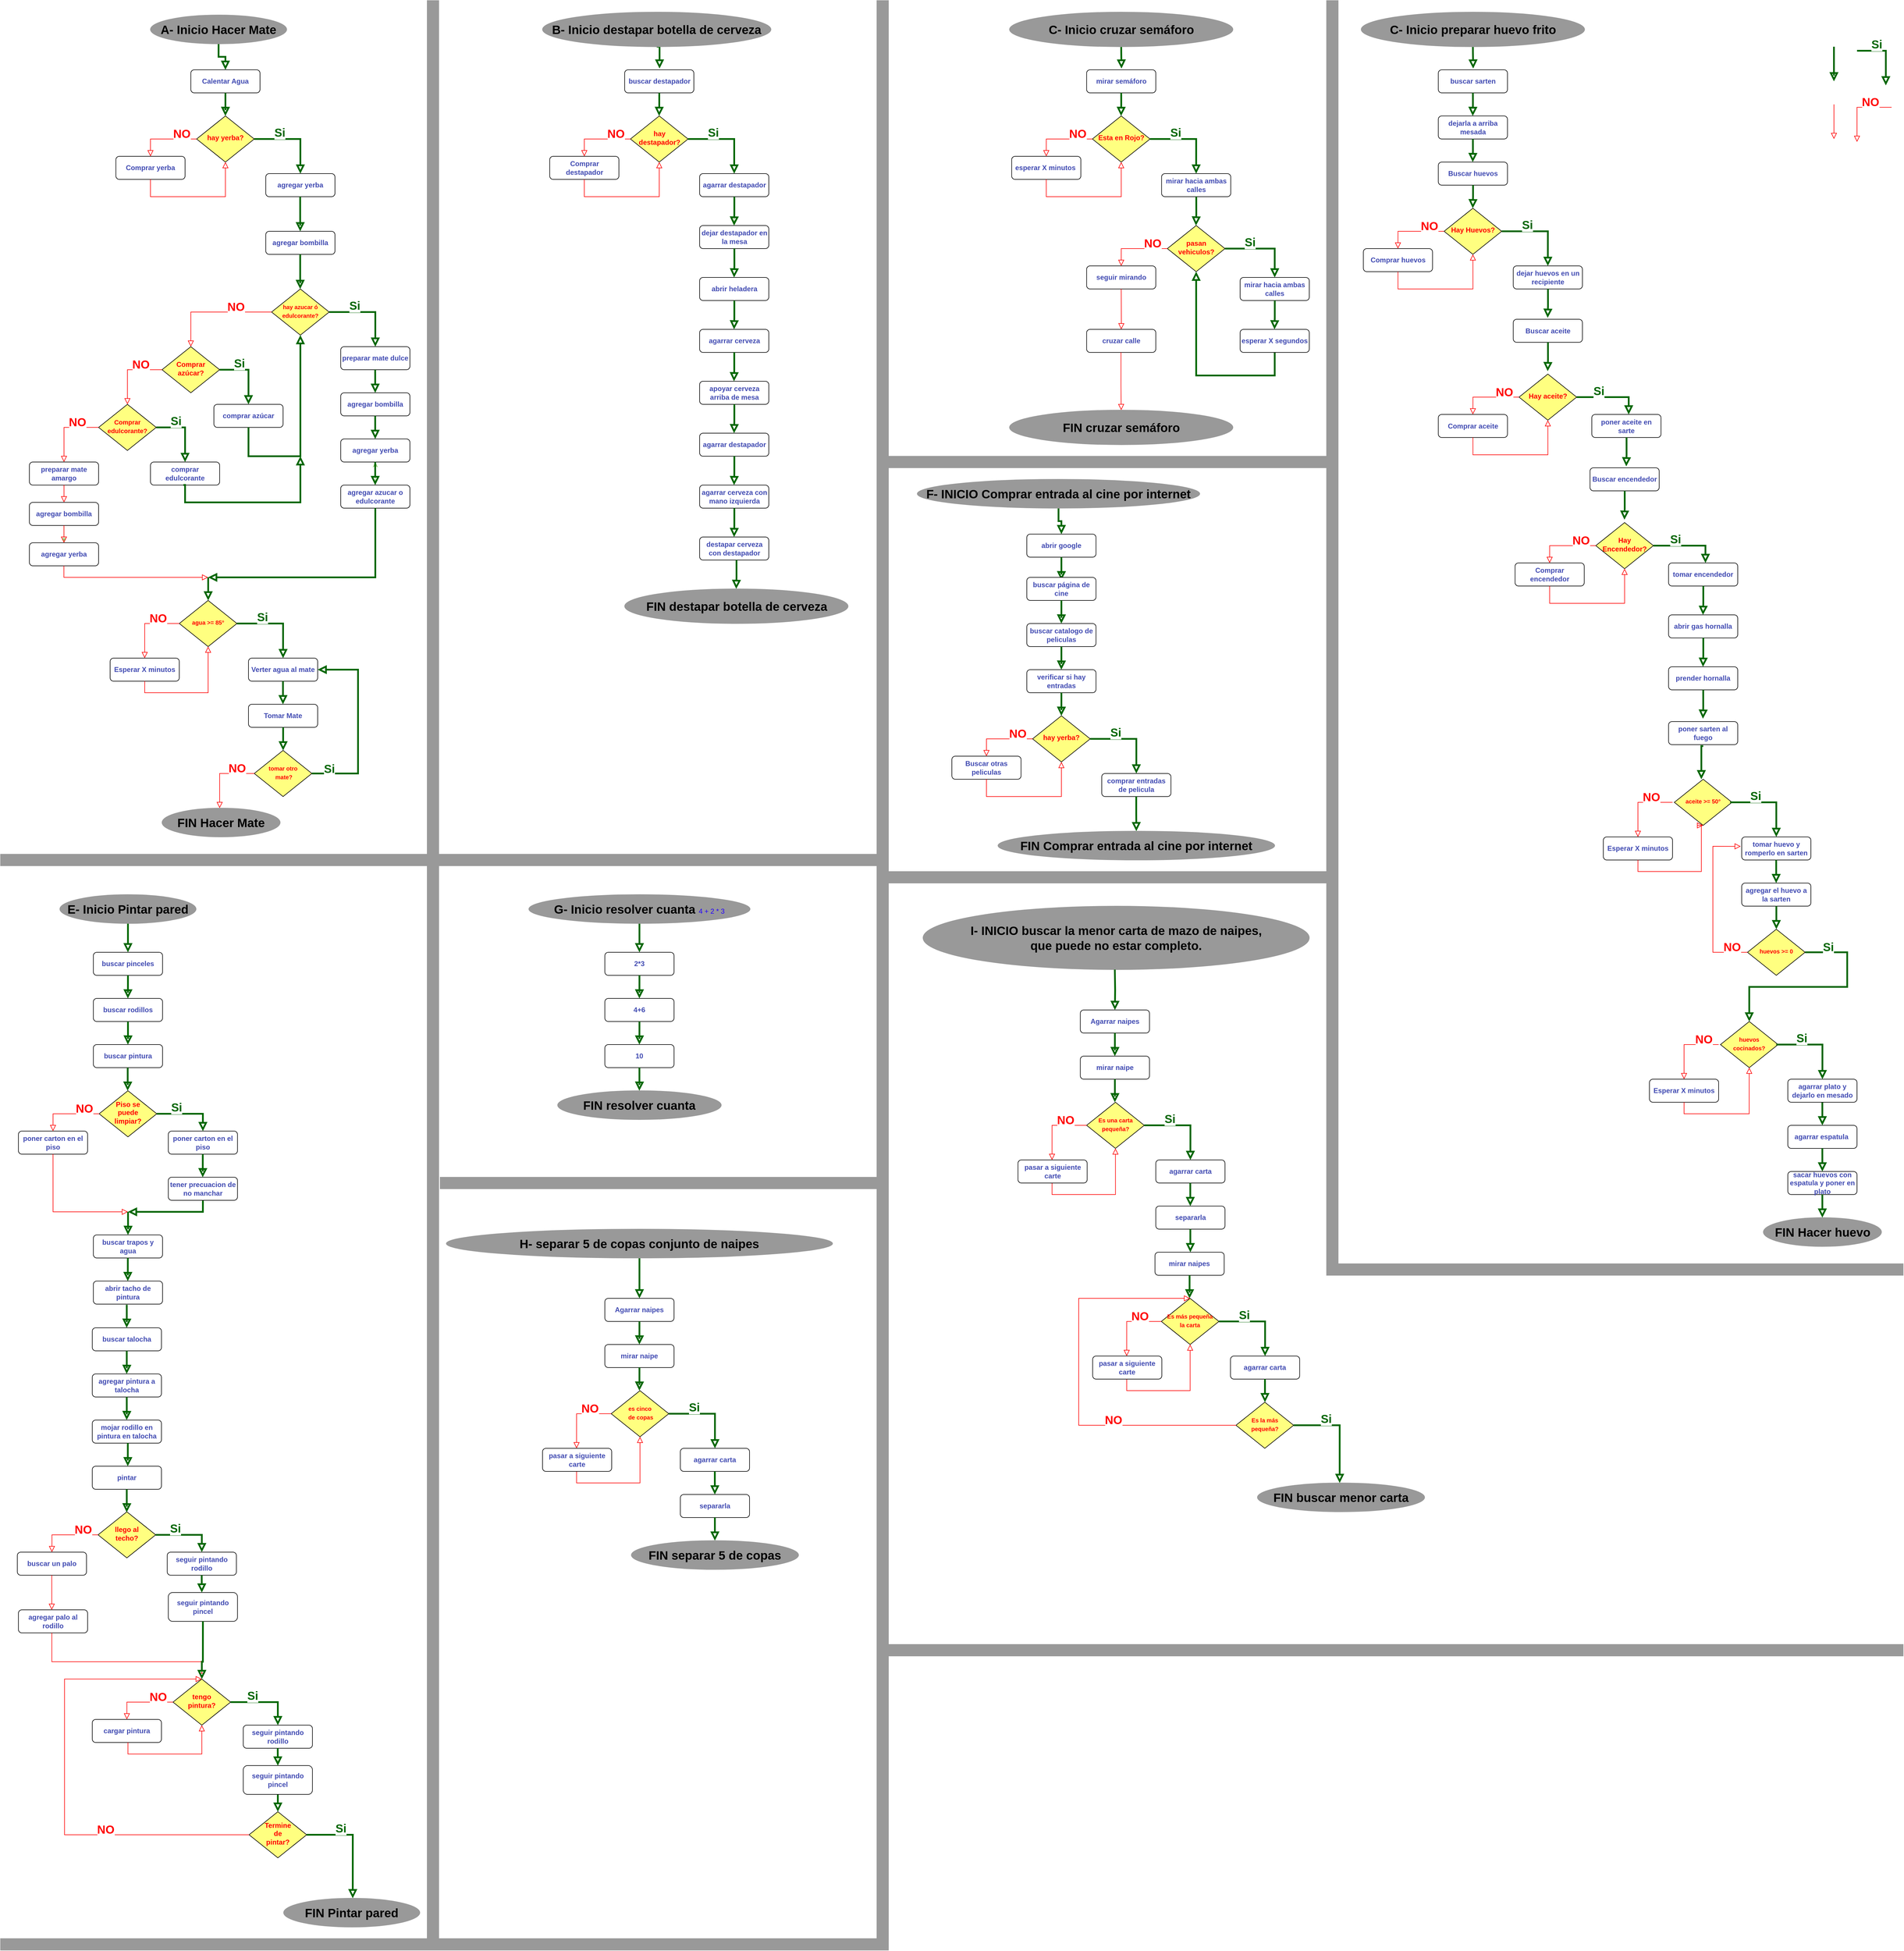 <mxfile version="20.8.20" type="device"><diagram id="C5RBs43oDa-KdzZeNtuy" name="Page-1"><mxGraphModel dx="5570" dy="3290" grid="1" gridSize="10" guides="1" tooltips="1" connect="1" arrows="1" fold="1" page="1" pageScale="1" pageWidth="3300" pageHeight="4681" math="0" shadow="0"><root><mxCell id="WIyWlLk6GJQsqaUBKTNV-0"/><mxCell id="WIyWlLk6GJQsqaUBKTNV-1" parent="WIyWlLk6GJQsqaUBKTNV-0"/><mxCell id="WIyWlLk6GJQsqaUBKTNV-2" value="" style="rounded=0;html=1;jettySize=auto;orthogonalLoop=1;fontSize=11;endArrow=block;endFill=0;endSize=8;strokeWidth=3;shadow=0;labelBackgroundColor=none;edgeStyle=orthogonalEdgeStyle;entryX=0.5;entryY=0;entryDx=0;entryDy=0;strokeColor=#006600;exitX=0.5;exitY=1;exitDx=0;exitDy=0;" parent="WIyWlLk6GJQsqaUBKTNV-1" source="lW2KhaZZFUPRh_JtTKnJ-1" target="lW2KhaZZFUPRh_JtTKnJ-2" edge="1"><mxGeometry relative="1" as="geometry"><mxPoint x="400" y="100" as="sourcePoint"/></mxGeometry></mxCell><mxCell id="WIyWlLk6GJQsqaUBKTNV-6" value="&lt;strong style=&quot;background-color: transparent;&quot;&gt;&lt;font color=&quot;#ff0000&quot;&gt;hay yerba?&lt;/font&gt;&lt;/strong&gt;" style="rhombus;whiteSpace=wrap;html=1;shadow=0;fontFamily=Helvetica;fontSize=12;align=center;strokeWidth=1;spacing=6;spacingTop=-4;fillColor=#FFFF80;" parent="WIyWlLk6GJQsqaUBKTNV-1" vertex="1"><mxGeometry x="340" y="200" width="100" height="80" as="geometry"/></mxCell><mxCell id="lW2KhaZZFUPRh_JtTKnJ-1" value="&lt;font color=&quot;#000000&quot;&gt;&lt;span style=&quot;font-size: 21px;&quot;&gt;&lt;b&gt;A- Inicio Hacer Mate&lt;/b&gt;&lt;/span&gt;&lt;/font&gt;" style="ellipse;whiteSpace=wrap;html=1;strokeColor=#999999;fontColor=#2200FF;fillColor=#999999;" vertex="1" parent="WIyWlLk6GJQsqaUBKTNV-1"><mxGeometry x="260" y="25" width="236.25" height="50" as="geometry"/></mxCell><mxCell id="lW2KhaZZFUPRh_JtTKnJ-2" value="&lt;strong style=&quot;border-color: var(--border-color); color: rgb(65, 75, 178);&quot;&gt;Calentar Agua&lt;/strong&gt;" style="rounded=1;whiteSpace=wrap;html=1;fontSize=12;glass=0;strokeWidth=1;shadow=0;" vertex="1" parent="WIyWlLk6GJQsqaUBKTNV-1"><mxGeometry x="330" y="120" width="120" height="40" as="geometry"/></mxCell><mxCell id="lW2KhaZZFUPRh_JtTKnJ-4" value="" style="rounded=0;html=1;jettySize=auto;orthogonalLoop=1;fontSize=11;endArrow=block;endFill=0;endSize=8;strokeWidth=3;shadow=0;labelBackgroundColor=none;edgeStyle=orthogonalEdgeStyle;strokeColor=#006600;" edge="1" parent="WIyWlLk6GJQsqaUBKTNV-1"><mxGeometry relative="1" as="geometry"><mxPoint x="3180" y="80" as="sourcePoint"/><mxPoint x="3180" y="140" as="targetPoint"/><Array as="points"><mxPoint x="3180" y="130"/></Array></mxGeometry></mxCell><mxCell id="lW2KhaZZFUPRh_JtTKnJ-5" value="" style="rounded=0;html=1;jettySize=auto;orthogonalLoop=1;fontSize=11;endArrow=block;endFill=0;endSize=8;strokeWidth=3;shadow=0;labelBackgroundColor=none;edgeStyle=orthogonalEdgeStyle;strokeColor=#006600;" edge="1" parent="WIyWlLk6GJQsqaUBKTNV-1"><mxGeometry relative="1" as="geometry"><mxPoint x="390" y="160" as="sourcePoint"/><mxPoint x="389.87" y="200" as="targetPoint"/><Array as="points"><mxPoint x="389.87" y="190"/></Array></mxGeometry></mxCell><mxCell id="lW2KhaZZFUPRh_JtTKnJ-7" value="&lt;strong style=&quot;color: rgb(65, 75, 178);&quot;&gt;Comprar yerba&lt;/strong&gt;" style="rounded=1;whiteSpace=wrap;html=1;fontSize=12;glass=0;strokeWidth=1;shadow=0;" vertex="1" parent="WIyWlLk6GJQsqaUBKTNV-1"><mxGeometry x="200" y="270" width="120" height="40" as="geometry"/></mxCell><mxCell id="lW2KhaZZFUPRh_JtTKnJ-9" value="" style="rounded=0;html=1;jettySize=auto;orthogonalLoop=1;fontSize=11;endArrow=block;endFill=0;endSize=8;strokeWidth=1;shadow=0;labelBackgroundColor=none;edgeStyle=orthogonalEdgeStyle;strokeColor=#FF0000;exitX=0;exitY=0.5;exitDx=0;exitDy=0;entryX=0.5;entryY=0;entryDx=0;entryDy=0;" edge="1" parent="WIyWlLk6GJQsqaUBKTNV-1"><mxGeometry relative="1" as="geometry"><mxPoint x="3280" y="185" as="sourcePoint"/><mxPoint x="3220" y="245" as="targetPoint"/><Array as="points"><mxPoint x="3220" y="185"/></Array></mxGeometry></mxCell><mxCell id="lW2KhaZZFUPRh_JtTKnJ-10" value="&lt;font style=&quot;&quot;&gt;&lt;font size=&quot;1&quot; style=&quot;&quot; color=&quot;#ff0000&quot;&gt;&lt;b style=&quot;font-size: 20px;&quot;&gt;NO&lt;/b&gt;&lt;/font&gt;&lt;br&gt;&lt;/font&gt;" style="edgeLabel;html=1;align=center;verticalAlign=middle;resizable=0;points=[];fontSize=21;fontColor=#2200FF;" vertex="1" connectable="0" parent="lW2KhaZZFUPRh_JtTKnJ-9"><mxGeometry x="-0.378" y="1" relative="1" as="geometry"><mxPoint y="-11" as="offset"/></mxGeometry></mxCell><mxCell id="lW2KhaZZFUPRh_JtTKnJ-12" value="" style="rounded=0;html=1;jettySize=auto;orthogonalLoop=1;fontSize=11;endArrow=block;endFill=0;endSize=8;strokeWidth=3;shadow=0;labelBackgroundColor=none;edgeStyle=orthogonalEdgeStyle;strokeColor=#006600;" edge="1" parent="WIyWlLk6GJQsqaUBKTNV-1"><mxGeometry relative="1" as="geometry"><mxPoint x="3220" y="87" as="sourcePoint"/><mxPoint x="3270" y="147" as="targetPoint"/><Array as="points"><mxPoint x="3270" y="87"/><mxPoint x="3270" y="147"/></Array></mxGeometry></mxCell><mxCell id="lW2KhaZZFUPRh_JtTKnJ-13" value="&lt;font style=&quot;&quot;&gt;&lt;font size=&quot;1&quot; style=&quot;&quot; color=&quot;#006600&quot;&gt;&lt;b style=&quot;font-size: 20px;&quot;&gt;Si&lt;/b&gt;&lt;/font&gt;&lt;br&gt;&lt;/font&gt;" style="edgeLabel;html=1;align=center;verticalAlign=middle;resizable=0;points=[];fontSize=21;fontColor=#2200FF;" vertex="1" connectable="0" parent="lW2KhaZZFUPRh_JtTKnJ-12"><mxGeometry x="-0.378" y="1" relative="1" as="geometry"><mxPoint y="-11" as="offset"/></mxGeometry></mxCell><mxCell id="lW2KhaZZFUPRh_JtTKnJ-14" value="" style="rounded=0;html=1;jettySize=auto;orthogonalLoop=1;fontSize=11;endArrow=block;endFill=0;endSize=8;strokeWidth=1;shadow=0;labelBackgroundColor=none;edgeStyle=orthogonalEdgeStyle;strokeColor=#FF0000;exitX=0;exitY=0.5;exitDx=0;exitDy=0;entryX=0.5;entryY=0;entryDx=0;entryDy=0;" edge="1" parent="WIyWlLk6GJQsqaUBKTNV-1" target="lW2KhaZZFUPRh_JtTKnJ-7"><mxGeometry relative="1" as="geometry"><mxPoint x="340" y="240" as="sourcePoint"/><mxPoint x="280" y="300" as="targetPoint"/><Array as="points"><mxPoint x="260" y="240"/></Array></mxGeometry></mxCell><mxCell id="lW2KhaZZFUPRh_JtTKnJ-15" value="&lt;font style=&quot;&quot;&gt;&lt;font size=&quot;1&quot; style=&quot;&quot; color=&quot;#ff0000&quot;&gt;&lt;b style=&quot;font-size: 20px;&quot;&gt;NO&lt;/b&gt;&lt;/font&gt;&lt;br&gt;&lt;/font&gt;" style="edgeLabel;html=1;align=center;verticalAlign=middle;resizable=0;points=[];fontSize=21;fontColor=#2200FF;" vertex="1" connectable="0" parent="lW2KhaZZFUPRh_JtTKnJ-14"><mxGeometry x="-0.378" y="1" relative="1" as="geometry"><mxPoint x="8" y="-11" as="offset"/></mxGeometry></mxCell><mxCell id="lW2KhaZZFUPRh_JtTKnJ-16" value="" style="rounded=0;html=1;jettySize=auto;orthogonalLoop=1;fontSize=11;endArrow=block;endFill=0;endSize=8;strokeWidth=1;shadow=0;labelBackgroundColor=none;edgeStyle=orthogonalEdgeStyle;strokeColor=#FF0000;" edge="1" parent="WIyWlLk6GJQsqaUBKTNV-1"><mxGeometry relative="1" as="geometry"><mxPoint x="3180" y="180" as="sourcePoint"/><mxPoint x="3180" y="240" as="targetPoint"/><Array as="points"><mxPoint x="3180" y="230"/></Array></mxGeometry></mxCell><mxCell id="lW2KhaZZFUPRh_JtTKnJ-17" value="" style="rounded=0;html=1;jettySize=auto;orthogonalLoop=1;fontSize=11;endArrow=block;endFill=0;endSize=8;strokeWidth=1;shadow=0;labelBackgroundColor=none;edgeStyle=orthogonalEdgeStyle;strokeColor=#FF0000;exitX=0.5;exitY=1;exitDx=0;exitDy=0;" edge="1" parent="WIyWlLk6GJQsqaUBKTNV-1" source="lW2KhaZZFUPRh_JtTKnJ-7"><mxGeometry relative="1" as="geometry"><mxPoint x="279.8" y="340" as="sourcePoint"/><mxPoint x="390" y="280" as="targetPoint"/><Array as="points"><mxPoint x="260" y="340"/><mxPoint x="390" y="340"/></Array></mxGeometry></mxCell><mxCell id="lW2KhaZZFUPRh_JtTKnJ-19" value="" style="rounded=0;html=1;jettySize=auto;orthogonalLoop=1;fontSize=11;endArrow=block;endFill=0;endSize=8;strokeWidth=3;shadow=0;labelBackgroundColor=none;edgeStyle=orthogonalEdgeStyle;strokeColor=#006600;exitX=1;exitY=0.5;exitDx=0;exitDy=0;" edge="1" parent="WIyWlLk6GJQsqaUBKTNV-1" source="WIyWlLk6GJQsqaUBKTNV-6"><mxGeometry relative="1" as="geometry"><mxPoint x="470" y="240" as="sourcePoint"/><mxPoint x="520" y="300" as="targetPoint"/><Array as="points"><mxPoint x="520" y="240"/></Array></mxGeometry></mxCell><mxCell id="lW2KhaZZFUPRh_JtTKnJ-20" value="&lt;font style=&quot;&quot;&gt;&lt;font size=&quot;1&quot; style=&quot;&quot; color=&quot;#006600&quot;&gt;&lt;b style=&quot;font-size: 20px;&quot;&gt;Si&lt;/b&gt;&lt;/font&gt;&lt;br&gt;&lt;/font&gt;" style="edgeLabel;html=1;align=center;verticalAlign=middle;resizable=0;points=[];fontSize=21;fontColor=#2200FF;" vertex="1" connectable="0" parent="lW2KhaZZFUPRh_JtTKnJ-19"><mxGeometry x="-0.378" y="1" relative="1" as="geometry"><mxPoint y="-11" as="offset"/></mxGeometry></mxCell><mxCell id="lW2KhaZZFUPRh_JtTKnJ-21" value="&lt;strong style=&quot;color: rgb(65, 75, 178);&quot;&gt;agregar yerba&lt;/strong&gt;" style="rounded=1;whiteSpace=wrap;html=1;fontSize=12;glass=0;strokeWidth=1;shadow=0;" vertex="1" parent="WIyWlLk6GJQsqaUBKTNV-1"><mxGeometry x="460" y="300" width="120" height="40" as="geometry"/></mxCell><mxCell id="lW2KhaZZFUPRh_JtTKnJ-22" value="" style="rounded=0;html=1;jettySize=auto;orthogonalLoop=1;fontSize=11;endArrow=block;endFill=0;endSize=8;strokeWidth=3;shadow=0;labelBackgroundColor=none;edgeStyle=orthogonalEdgeStyle;strokeColor=#006600;" edge="1" parent="WIyWlLk6GJQsqaUBKTNV-1"><mxGeometry relative="1" as="geometry"><mxPoint x="519.66" y="340" as="sourcePoint"/><mxPoint x="519.66" y="400" as="targetPoint"/><Array as="points"><mxPoint x="519.66" y="390"/></Array></mxGeometry></mxCell><mxCell id="lW2KhaZZFUPRh_JtTKnJ-23" value="&lt;strong style=&quot;color: rgb(65, 75, 178);&quot;&gt;agregar bombilla&lt;/strong&gt;" style="rounded=1;whiteSpace=wrap;html=1;fontSize=12;glass=0;strokeWidth=1;shadow=0;" vertex="1" parent="WIyWlLk6GJQsqaUBKTNV-1"><mxGeometry x="460" y="400" width="120" height="40" as="geometry"/></mxCell><mxCell id="lW2KhaZZFUPRh_JtTKnJ-24" value="" style="rounded=0;html=1;jettySize=auto;orthogonalLoop=1;fontSize=11;endArrow=block;endFill=0;endSize=8;strokeWidth=3;shadow=0;labelBackgroundColor=none;edgeStyle=orthogonalEdgeStyle;strokeColor=#006600;" edge="1" parent="WIyWlLk6GJQsqaUBKTNV-1"><mxGeometry relative="1" as="geometry"><mxPoint x="519.71" y="440" as="sourcePoint"/><mxPoint x="519.71" y="500" as="targetPoint"/><Array as="points"><mxPoint x="519.71" y="490"/></Array></mxGeometry></mxCell><mxCell id="lW2KhaZZFUPRh_JtTKnJ-25" value="&lt;strong style=&quot;background-color: transparent;&quot;&gt;&lt;font style=&quot;font-size: 10px;&quot; color=&quot;#ff0000&quot;&gt;hay azucar ó edulcorante?&lt;/font&gt;&lt;/strong&gt;" style="rhombus;whiteSpace=wrap;html=1;shadow=0;fontFamily=Helvetica;fontSize=12;align=center;strokeWidth=1;spacing=6;spacingTop=-4;fillColor=#FFFF80;" vertex="1" parent="WIyWlLk6GJQsqaUBKTNV-1"><mxGeometry x="470" y="500" width="100" height="80" as="geometry"/></mxCell><mxCell id="lW2KhaZZFUPRh_JtTKnJ-26" value="" style="rounded=0;html=1;jettySize=auto;orthogonalLoop=1;fontSize=11;endArrow=block;endFill=0;endSize=8;strokeWidth=3;shadow=0;labelBackgroundColor=none;edgeStyle=orthogonalEdgeStyle;strokeColor=#006600;" edge="1" parent="WIyWlLk6GJQsqaUBKTNV-1"><mxGeometry relative="1" as="geometry"><mxPoint x="570" y="540" as="sourcePoint"/><mxPoint x="650" y="600" as="targetPoint"/><Array as="points"><mxPoint x="650" y="540"/></Array></mxGeometry></mxCell><mxCell id="lW2KhaZZFUPRh_JtTKnJ-27" value="&lt;font style=&quot;&quot;&gt;&lt;font size=&quot;1&quot; style=&quot;&quot; color=&quot;#006600&quot;&gt;&lt;b style=&quot;font-size: 20px;&quot;&gt;Si&lt;/b&gt;&lt;/font&gt;&lt;br&gt;&lt;/font&gt;" style="edgeLabel;html=1;align=center;verticalAlign=middle;resizable=0;points=[];fontSize=21;fontColor=#2200FF;" vertex="1" connectable="0" parent="lW2KhaZZFUPRh_JtTKnJ-26"><mxGeometry x="-0.378" y="1" relative="1" as="geometry"><mxPoint y="-11" as="offset"/></mxGeometry></mxCell><mxCell id="lW2KhaZZFUPRh_JtTKnJ-28" value="" style="rounded=0;html=1;jettySize=auto;orthogonalLoop=1;fontSize=11;endArrow=block;endFill=0;endSize=8;strokeWidth=1;shadow=0;labelBackgroundColor=none;edgeStyle=orthogonalEdgeStyle;strokeColor=#FF0000;exitX=0;exitY=0.5;exitDx=0;exitDy=0;entryX=0.5;entryY=0;entryDx=0;entryDy=0;" edge="1" parent="WIyWlLk6GJQsqaUBKTNV-1" source="lW2KhaZZFUPRh_JtTKnJ-25" target="lW2KhaZZFUPRh_JtTKnJ-32"><mxGeometry relative="1" as="geometry"><mxPoint x="424" y="540" as="sourcePoint"/><mxPoint x="364" y="600" as="targetPoint"/><Array as="points"><mxPoint x="330" y="540"/></Array></mxGeometry></mxCell><mxCell id="lW2KhaZZFUPRh_JtTKnJ-29" value="&lt;font style=&quot;&quot;&gt;&lt;font size=&quot;1&quot; style=&quot;&quot; color=&quot;#ff0000&quot;&gt;&lt;b style=&quot;font-size: 20px;&quot;&gt;NO&lt;/b&gt;&lt;/font&gt;&lt;br&gt;&lt;/font&gt;" style="edgeLabel;html=1;align=center;verticalAlign=middle;resizable=0;points=[];fontSize=21;fontColor=#2200FF;" vertex="1" connectable="0" parent="lW2KhaZZFUPRh_JtTKnJ-28"><mxGeometry x="-0.378" y="1" relative="1" as="geometry"><mxPoint y="-11" as="offset"/></mxGeometry></mxCell><mxCell id="lW2KhaZZFUPRh_JtTKnJ-30" value="&lt;strong style=&quot;color: rgb(65, 75, 178);&quot;&gt;comprar edulcorante&lt;/strong&gt;" style="rounded=1;whiteSpace=wrap;html=1;fontSize=12;glass=0;strokeWidth=1;shadow=0;" vertex="1" parent="WIyWlLk6GJQsqaUBKTNV-1"><mxGeometry x="260" y="800" width="120" height="40" as="geometry"/></mxCell><mxCell id="lW2KhaZZFUPRh_JtTKnJ-32" value="&lt;strong style=&quot;background-color: transparent;&quot;&gt;&lt;font color=&quot;#ff0000&quot;&gt;Comprar azúcar?&lt;/font&gt;&lt;/strong&gt;" style="rhombus;whiteSpace=wrap;html=1;shadow=0;fontFamily=Helvetica;fontSize=12;align=center;strokeWidth=1;spacing=6;spacingTop=-4;fillColor=#FFFF80;" vertex="1" parent="WIyWlLk6GJQsqaUBKTNV-1"><mxGeometry x="280" y="600" width="100" height="80" as="geometry"/></mxCell><mxCell id="lW2KhaZZFUPRh_JtTKnJ-35" value="" style="rounded=0;html=1;jettySize=auto;orthogonalLoop=1;fontSize=11;endArrow=block;endFill=0;endSize=8;strokeWidth=3;shadow=0;labelBackgroundColor=none;edgeStyle=orthogonalEdgeStyle;strokeColor=#006600;" edge="1" parent="WIyWlLk6GJQsqaUBKTNV-1"><mxGeometry relative="1" as="geometry"><mxPoint x="380" y="640" as="sourcePoint"/><mxPoint x="430" y="700" as="targetPoint"/><Array as="points"><mxPoint x="430" y="640"/><mxPoint x="430" y="700"/></Array></mxGeometry></mxCell><mxCell id="lW2KhaZZFUPRh_JtTKnJ-36" value="&lt;font style=&quot;&quot;&gt;&lt;font size=&quot;1&quot; style=&quot;&quot; color=&quot;#006600&quot;&gt;&lt;b style=&quot;font-size: 20px;&quot;&gt;Si&lt;/b&gt;&lt;/font&gt;&lt;br&gt;&lt;/font&gt;" style="edgeLabel;html=1;align=center;verticalAlign=middle;resizable=0;points=[];fontSize=21;fontColor=#2200FF;" vertex="1" connectable="0" parent="lW2KhaZZFUPRh_JtTKnJ-35"><mxGeometry x="-0.378" y="1" relative="1" as="geometry"><mxPoint y="-11" as="offset"/></mxGeometry></mxCell><mxCell id="lW2KhaZZFUPRh_JtTKnJ-37" value="" style="rounded=0;html=1;jettySize=auto;orthogonalLoop=1;fontSize=11;endArrow=block;endFill=0;endSize=8;strokeWidth=1;shadow=0;labelBackgroundColor=none;edgeStyle=orthogonalEdgeStyle;strokeColor=#FF0000;exitX=0;exitY=0.5;exitDx=0;exitDy=0;entryX=0.5;entryY=0;entryDx=0;entryDy=0;" edge="1" parent="WIyWlLk6GJQsqaUBKTNV-1"><mxGeometry relative="1" as="geometry"><mxPoint x="280" y="640" as="sourcePoint"/><mxPoint x="220" y="700" as="targetPoint"/><Array as="points"><mxPoint x="220" y="640"/></Array></mxGeometry></mxCell><mxCell id="lW2KhaZZFUPRh_JtTKnJ-38" value="&lt;font style=&quot;&quot;&gt;&lt;font size=&quot;1&quot; style=&quot;&quot; color=&quot;#ff0000&quot;&gt;&lt;b style=&quot;font-size: 20px;&quot;&gt;NO&lt;/b&gt;&lt;/font&gt;&lt;br&gt;&lt;/font&gt;" style="edgeLabel;html=1;align=center;verticalAlign=middle;resizable=0;points=[];fontSize=21;fontColor=#2200FF;" vertex="1" connectable="0" parent="lW2KhaZZFUPRh_JtTKnJ-37"><mxGeometry x="-0.378" y="1" relative="1" as="geometry"><mxPoint y="-11" as="offset"/></mxGeometry></mxCell><mxCell id="lW2KhaZZFUPRh_JtTKnJ-39" value="&lt;strong style=&quot;background-color: transparent;&quot;&gt;&lt;font style=&quot;font-size: 11px;&quot; color=&quot;#ff0000&quot;&gt;Comprar edulcorante?&lt;/font&gt;&lt;/strong&gt;" style="rhombus;whiteSpace=wrap;html=1;shadow=0;fontFamily=Helvetica;fontSize=12;align=center;strokeWidth=1;spacing=6;spacingTop=-4;fillColor=#FFFF80;" vertex="1" parent="WIyWlLk6GJQsqaUBKTNV-1"><mxGeometry x="170" y="700" width="100" height="80" as="geometry"/></mxCell><mxCell id="lW2KhaZZFUPRh_JtTKnJ-40" value="" style="rounded=0;html=1;jettySize=auto;orthogonalLoop=1;fontSize=11;endArrow=block;endFill=0;endSize=8;strokeWidth=3;shadow=0;labelBackgroundColor=none;edgeStyle=orthogonalEdgeStyle;strokeColor=#006600;" edge="1" parent="WIyWlLk6GJQsqaUBKTNV-1"><mxGeometry relative="1" as="geometry"><mxPoint x="270" y="740" as="sourcePoint"/><mxPoint x="320" y="800" as="targetPoint"/><Array as="points"><mxPoint x="320" y="740"/><mxPoint x="320" y="800"/></Array></mxGeometry></mxCell><mxCell id="lW2KhaZZFUPRh_JtTKnJ-41" value="&lt;font style=&quot;&quot;&gt;&lt;font size=&quot;1&quot; style=&quot;&quot; color=&quot;#006600&quot;&gt;&lt;b style=&quot;font-size: 20px;&quot;&gt;Si&lt;/b&gt;&lt;/font&gt;&lt;br&gt;&lt;/font&gt;" style="edgeLabel;html=1;align=center;verticalAlign=middle;resizable=0;points=[];fontSize=21;fontColor=#2200FF;" vertex="1" connectable="0" parent="lW2KhaZZFUPRh_JtTKnJ-40"><mxGeometry x="-0.378" y="1" relative="1" as="geometry"><mxPoint y="-11" as="offset"/></mxGeometry></mxCell><mxCell id="lW2KhaZZFUPRh_JtTKnJ-42" value="" style="rounded=0;html=1;jettySize=auto;orthogonalLoop=1;fontSize=11;endArrow=block;endFill=0;endSize=8;strokeWidth=1;shadow=0;labelBackgroundColor=none;edgeStyle=orthogonalEdgeStyle;strokeColor=#FF0000;entryX=0.5;entryY=0;entryDx=0;entryDy=0;" edge="1" parent="WIyWlLk6GJQsqaUBKTNV-1"><mxGeometry relative="1" as="geometry"><mxPoint x="170" y="740" as="sourcePoint"/><mxPoint x="110" y="800" as="targetPoint"/><Array as="points"><mxPoint x="110" y="740"/></Array></mxGeometry></mxCell><mxCell id="lW2KhaZZFUPRh_JtTKnJ-43" value="&lt;font style=&quot;&quot;&gt;&lt;font size=&quot;1&quot; style=&quot;&quot; color=&quot;#ff0000&quot;&gt;&lt;b style=&quot;font-size: 20px;&quot;&gt;NO&lt;/b&gt;&lt;/font&gt;&lt;br&gt;&lt;/font&gt;" style="edgeLabel;html=1;align=center;verticalAlign=middle;resizable=0;points=[];fontSize=21;fontColor=#2200FF;" vertex="1" connectable="0" parent="lW2KhaZZFUPRh_JtTKnJ-42"><mxGeometry x="-0.378" y="1" relative="1" as="geometry"><mxPoint y="-11" as="offset"/></mxGeometry></mxCell><mxCell id="lW2KhaZZFUPRh_JtTKnJ-44" value="&lt;strong style=&quot;color: rgb(65, 75, 178);&quot;&gt;comprar azúcar&lt;/strong&gt;" style="rounded=1;whiteSpace=wrap;html=1;fontSize=12;glass=0;strokeWidth=1;shadow=0;" vertex="1" parent="WIyWlLk6GJQsqaUBKTNV-1"><mxGeometry x="370" y="700" width="120" height="40" as="geometry"/></mxCell><mxCell id="lW2KhaZZFUPRh_JtTKnJ-47" value="" style="rounded=0;html=1;jettySize=auto;orthogonalLoop=1;fontSize=11;endArrow=block;endFill=0;endSize=8;strokeWidth=3;shadow=0;labelBackgroundColor=none;edgeStyle=orthogonalEdgeStyle;strokeColor=#006600;entryX=0.5;entryY=1;entryDx=0;entryDy=0;" edge="1" parent="WIyWlLk6GJQsqaUBKTNV-1" target="lW2KhaZZFUPRh_JtTKnJ-25"><mxGeometry relative="1" as="geometry"><mxPoint x="430" y="740" as="sourcePoint"/><mxPoint x="430" y="800" as="targetPoint"/><Array as="points"><mxPoint x="430" y="790"/><mxPoint x="520" y="790"/></Array></mxGeometry></mxCell><mxCell id="lW2KhaZZFUPRh_JtTKnJ-48" value="" style="rounded=0;html=1;jettySize=auto;orthogonalLoop=1;fontSize=11;endArrow=block;endFill=0;endSize=8;strokeWidth=3;shadow=0;labelBackgroundColor=none;edgeStyle=orthogonalEdgeStyle;strokeColor=#006600;exitX=0.476;exitY=0.996;exitDx=0;exitDy=0;exitPerimeter=0;" edge="1" parent="WIyWlLk6GJQsqaUBKTNV-1" source="lW2KhaZZFUPRh_JtTKnJ-30"><mxGeometry relative="1" as="geometry"><mxPoint x="435" y="840" as="sourcePoint"/><mxPoint x="520" y="790" as="targetPoint"/><Array as="points"><mxPoint x="320" y="840"/><mxPoint x="320" y="870"/><mxPoint x="520" y="870"/></Array></mxGeometry></mxCell><mxCell id="lW2KhaZZFUPRh_JtTKnJ-49" value="&lt;strong style=&quot;color: rgb(65, 75, 178);&quot;&gt;preparar mate amargo&lt;br&gt;&lt;/strong&gt;" style="rounded=1;whiteSpace=wrap;html=1;fontSize=12;glass=0;strokeWidth=1;shadow=0;" vertex="1" parent="WIyWlLk6GJQsqaUBKTNV-1"><mxGeometry x="50" y="800" width="120" height="40" as="geometry"/></mxCell><mxCell id="lW2KhaZZFUPRh_JtTKnJ-50" value="" style="rounded=0;html=1;jettySize=auto;orthogonalLoop=1;fontSize=11;endArrow=block;endFill=0;endSize=8;strokeWidth=1;shadow=0;labelBackgroundColor=none;edgeStyle=orthogonalEdgeStyle;strokeColor=#FF0000;" edge="1" parent="WIyWlLk6GJQsqaUBKTNV-1"><mxGeometry relative="1" as="geometry"><mxPoint x="110" y="840" as="sourcePoint"/><mxPoint x="110" y="870" as="targetPoint"/><Array as="points"><mxPoint x="110.2" y="860"/></Array></mxGeometry></mxCell><mxCell id="lW2KhaZZFUPRh_JtTKnJ-51" value="&lt;strong style=&quot;color: rgb(65, 75, 178);&quot;&gt;agregar bombilla&lt;/strong&gt;" style="rounded=1;whiteSpace=wrap;html=1;fontSize=12;glass=0;strokeWidth=1;shadow=0;" vertex="1" parent="WIyWlLk6GJQsqaUBKTNV-1"><mxGeometry x="590" y="680" width="120" height="40" as="geometry"/></mxCell><mxCell id="lW2KhaZZFUPRh_JtTKnJ-52" value="&lt;strong style=&quot;color: rgb(65, 75, 178);&quot;&gt;agregar yerba&lt;/strong&gt;" style="rounded=1;whiteSpace=wrap;html=1;fontSize=12;glass=0;strokeWidth=1;shadow=0;" vertex="1" parent="WIyWlLk6GJQsqaUBKTNV-1"><mxGeometry x="590" y="760" width="120" height="40" as="geometry"/></mxCell><mxCell id="lW2KhaZZFUPRh_JtTKnJ-75" value="" style="edgeStyle=orthogonalEdgeStyle;rounded=0;orthogonalLoop=1;jettySize=auto;html=1;strokeColor=#97D077;strokeWidth=1;fontSize=11;fontColor=#FF0000;" edge="1" parent="WIyWlLk6GJQsqaUBKTNV-1" source="lW2KhaZZFUPRh_JtTKnJ-53" target="lW2KhaZZFUPRh_JtTKnJ-52"><mxGeometry relative="1" as="geometry"/></mxCell><mxCell id="lW2KhaZZFUPRh_JtTKnJ-53" value="&lt;strong style=&quot;color: rgb(65, 75, 178);&quot;&gt;agregar azucar o edulcorante&lt;/strong&gt;" style="rounded=1;whiteSpace=wrap;html=1;fontSize=12;glass=0;strokeWidth=1;shadow=0;" vertex="1" parent="WIyWlLk6GJQsqaUBKTNV-1"><mxGeometry x="590" y="840" width="120" height="40" as="geometry"/></mxCell><mxCell id="lW2KhaZZFUPRh_JtTKnJ-54" value="" style="rounded=0;html=1;jettySize=auto;orthogonalLoop=1;fontSize=11;endArrow=block;endFill=0;endSize=8;strokeWidth=3;shadow=0;labelBackgroundColor=none;edgeStyle=orthogonalEdgeStyle;strokeColor=#006600;" edge="1" parent="WIyWlLk6GJQsqaUBKTNV-1"><mxGeometry relative="1" as="geometry"><mxPoint x="649.76" y="720" as="sourcePoint"/><mxPoint x="649.66" y="760" as="targetPoint"/><Array as="points"><mxPoint x="649.66" y="760"/><mxPoint x="649.66" y="760"/></Array></mxGeometry></mxCell><mxCell id="lW2KhaZZFUPRh_JtTKnJ-55" value="" style="rounded=0;html=1;jettySize=auto;orthogonalLoop=1;fontSize=11;endArrow=block;endFill=0;endSize=8;strokeWidth=3;shadow=0;labelBackgroundColor=none;edgeStyle=orthogonalEdgeStyle;strokeColor=#006600;" edge="1" parent="WIyWlLk6GJQsqaUBKTNV-1"><mxGeometry relative="1" as="geometry"><mxPoint x="649.76" y="800" as="sourcePoint"/><mxPoint x="649.66" y="840" as="targetPoint"/><Array as="points"><mxPoint x="649.66" y="840"/><mxPoint x="649.66" y="840"/></Array></mxGeometry></mxCell><mxCell id="lW2KhaZZFUPRh_JtTKnJ-59" value="" style="edgeStyle=orthogonalEdgeStyle;rounded=0;orthogonalLoop=1;jettySize=auto;html=1;strokeColor=#97D077;strokeWidth=1;fontSize=11;fontColor=#FF0000;" edge="1" parent="WIyWlLk6GJQsqaUBKTNV-1" source="lW2KhaZZFUPRh_JtTKnJ-56" target="lW2KhaZZFUPRh_JtTKnJ-57"><mxGeometry relative="1" as="geometry"/></mxCell><mxCell id="lW2KhaZZFUPRh_JtTKnJ-56" value="&lt;strong style=&quot;color: rgb(65, 75, 178);&quot;&gt;agregar bombilla&lt;/strong&gt;" style="rounded=1;whiteSpace=wrap;html=1;fontSize=12;glass=0;strokeWidth=1;shadow=0;" vertex="1" parent="WIyWlLk6GJQsqaUBKTNV-1"><mxGeometry x="50" y="870" width="120" height="40" as="geometry"/></mxCell><mxCell id="lW2KhaZZFUPRh_JtTKnJ-57" value="&lt;strong style=&quot;color: rgb(65, 75, 178);&quot;&gt;agregar yerba&lt;/strong&gt;" style="rounded=1;whiteSpace=wrap;html=1;fontSize=12;glass=0;strokeWidth=1;shadow=0;" vertex="1" parent="WIyWlLk6GJQsqaUBKTNV-1"><mxGeometry x="50" y="940" width="120" height="40" as="geometry"/></mxCell><mxCell id="lW2KhaZZFUPRh_JtTKnJ-58" value="" style="rounded=0;html=1;jettySize=auto;orthogonalLoop=1;fontSize=11;endArrow=block;endFill=0;endSize=8;strokeWidth=1;shadow=0;labelBackgroundColor=none;edgeStyle=orthogonalEdgeStyle;strokeColor=#FF0000;" edge="1" parent="WIyWlLk6GJQsqaUBKTNV-1"><mxGeometry relative="1" as="geometry"><mxPoint x="109.92" y="910" as="sourcePoint"/><mxPoint x="109.92" y="940" as="targetPoint"/><Array as="points"><mxPoint x="110.12" y="930"/></Array></mxGeometry></mxCell><mxCell id="lW2KhaZZFUPRh_JtTKnJ-60" value="" style="rounded=0;html=1;jettySize=auto;orthogonalLoop=1;fontSize=11;endArrow=block;endFill=0;endSize=8;strokeWidth=1;shadow=0;labelBackgroundColor=none;edgeStyle=orthogonalEdgeStyle;strokeColor=#FF0000;" edge="1" parent="WIyWlLk6GJQsqaUBKTNV-1"><mxGeometry relative="1" as="geometry"><mxPoint x="109.84" y="980" as="sourcePoint"/><mxPoint x="360" y="1000" as="targetPoint"/><Array as="points"><mxPoint x="110.04" y="1000"/></Array></mxGeometry></mxCell><mxCell id="lW2KhaZZFUPRh_JtTKnJ-61" value="" style="rounded=0;html=1;jettySize=auto;orthogonalLoop=1;fontSize=11;endArrow=block;endFill=0;endSize=8;strokeWidth=3;shadow=0;labelBackgroundColor=none;edgeStyle=orthogonalEdgeStyle;strokeColor=#006600;" edge="1" parent="WIyWlLk6GJQsqaUBKTNV-1"><mxGeometry relative="1" as="geometry"><mxPoint x="650" y="880" as="sourcePoint"/><mxPoint x="360" y="1000" as="targetPoint"/><Array as="points"><mxPoint x="650" y="1000"/></Array></mxGeometry></mxCell><mxCell id="lW2KhaZZFUPRh_JtTKnJ-62" value="" style="rounded=0;html=1;jettySize=auto;orthogonalLoop=1;fontSize=11;endArrow=block;endFill=0;endSize=8;strokeWidth=3;shadow=0;labelBackgroundColor=none;edgeStyle=orthogonalEdgeStyle;strokeColor=#006600;" edge="1" parent="WIyWlLk6GJQsqaUBKTNV-1"><mxGeometry relative="1" as="geometry"><mxPoint x="360.1" y="1000" as="sourcePoint"/><mxPoint x="360" y="1040" as="targetPoint"/><Array as="points"><mxPoint x="360" y="1040"/><mxPoint x="360" y="1040"/></Array></mxGeometry></mxCell><mxCell id="lW2KhaZZFUPRh_JtTKnJ-63" value="&lt;strong style=&quot;background-color: transparent;&quot;&gt;&lt;font style=&quot;font-size: 10px;&quot; color=&quot;#ff0000&quot;&gt;agua &amp;gt;= 85°&lt;/font&gt;&lt;/strong&gt;" style="rhombus;whiteSpace=wrap;html=1;shadow=0;fontFamily=Helvetica;fontSize=12;align=center;strokeWidth=1;spacing=6;spacingTop=-4;fillColor=#FFFF80;" vertex="1" parent="WIyWlLk6GJQsqaUBKTNV-1"><mxGeometry x="310" y="1040" width="100" height="80" as="geometry"/></mxCell><mxCell id="lW2KhaZZFUPRh_JtTKnJ-64" value="" style="rounded=0;html=1;jettySize=auto;orthogonalLoop=1;fontSize=11;endArrow=block;endFill=0;endSize=8;strokeWidth=1;shadow=0;labelBackgroundColor=none;edgeStyle=orthogonalEdgeStyle;strokeColor=#FF0000;entryX=0.5;entryY=0;entryDx=0;entryDy=0;" edge="1" parent="WIyWlLk6GJQsqaUBKTNV-1"><mxGeometry relative="1" as="geometry"><mxPoint x="310" y="1080" as="sourcePoint"/><mxPoint x="250" y="1140" as="targetPoint"/><Array as="points"><mxPoint x="250" y="1080"/></Array></mxGeometry></mxCell><mxCell id="lW2KhaZZFUPRh_JtTKnJ-65" value="&lt;font style=&quot;&quot;&gt;&lt;font size=&quot;1&quot; style=&quot;&quot; color=&quot;#ff0000&quot;&gt;&lt;b style=&quot;font-size: 20px;&quot;&gt;NO&lt;/b&gt;&lt;/font&gt;&lt;br&gt;&lt;/font&gt;" style="edgeLabel;html=1;align=center;verticalAlign=middle;resizable=0;points=[];fontSize=21;fontColor=#2200FF;" vertex="1" connectable="0" parent="lW2KhaZZFUPRh_JtTKnJ-64"><mxGeometry x="-0.378" y="1" relative="1" as="geometry"><mxPoint y="-11" as="offset"/></mxGeometry></mxCell><mxCell id="lW2KhaZZFUPRh_JtTKnJ-66" value="&lt;strong style=&quot;color: rgb(65, 75, 178);&quot;&gt;Esperar X minutos&lt;/strong&gt;" style="rounded=1;whiteSpace=wrap;html=1;fontSize=12;glass=0;strokeWidth=1;shadow=0;" vertex="1" parent="WIyWlLk6GJQsqaUBKTNV-1"><mxGeometry x="190" y="1140" width="120" height="40" as="geometry"/></mxCell><mxCell id="lW2KhaZZFUPRh_JtTKnJ-67" value="" style="rounded=0;html=1;jettySize=auto;orthogonalLoop=1;fontSize=11;endArrow=block;endFill=0;endSize=8;strokeWidth=1;shadow=0;labelBackgroundColor=none;edgeStyle=orthogonalEdgeStyle;strokeColor=#FF0000;entryX=0.5;entryY=1;entryDx=0;entryDy=0;" edge="1" parent="WIyWlLk6GJQsqaUBKTNV-1" target="lW2KhaZZFUPRh_JtTKnJ-63"><mxGeometry relative="1" as="geometry"><mxPoint x="250.04" y="1180" as="sourcePoint"/><mxPoint x="500.2" y="1200" as="targetPoint"/><Array as="points"><mxPoint x="250" y="1200"/><mxPoint x="360" y="1200"/></Array></mxGeometry></mxCell><mxCell id="lW2KhaZZFUPRh_JtTKnJ-69" value="" style="rounded=0;html=1;jettySize=auto;orthogonalLoop=1;fontSize=11;endArrow=block;endFill=0;endSize=8;strokeWidth=3;shadow=0;labelBackgroundColor=none;edgeStyle=orthogonalEdgeStyle;strokeColor=#006600;" edge="1" parent="WIyWlLk6GJQsqaUBKTNV-1"><mxGeometry relative="1" as="geometry"><mxPoint x="410" y="1080" as="sourcePoint"/><mxPoint x="490" y="1140" as="targetPoint"/><Array as="points"><mxPoint x="490" y="1080"/></Array></mxGeometry></mxCell><mxCell id="lW2KhaZZFUPRh_JtTKnJ-70" value="&lt;font style=&quot;&quot;&gt;&lt;font size=&quot;1&quot; style=&quot;&quot; color=&quot;#006600&quot;&gt;&lt;b style=&quot;font-size: 20px;&quot;&gt;Si&lt;/b&gt;&lt;/font&gt;&lt;br&gt;&lt;/font&gt;" style="edgeLabel;html=1;align=center;verticalAlign=middle;resizable=0;points=[];fontSize=21;fontColor=#2200FF;" vertex="1" connectable="0" parent="lW2KhaZZFUPRh_JtTKnJ-69"><mxGeometry x="-0.378" y="1" relative="1" as="geometry"><mxPoint y="-11" as="offset"/></mxGeometry></mxCell><mxCell id="lW2KhaZZFUPRh_JtTKnJ-71" value="&lt;strong style=&quot;color: rgb(65, 75, 178);&quot;&gt;preparar mate dulce&lt;br&gt;&lt;/strong&gt;" style="rounded=1;whiteSpace=wrap;html=1;fontSize=12;glass=0;strokeWidth=1;shadow=0;" vertex="1" parent="WIyWlLk6GJQsqaUBKTNV-1"><mxGeometry x="590" y="600" width="120" height="40" as="geometry"/></mxCell><mxCell id="lW2KhaZZFUPRh_JtTKnJ-72" value="" style="rounded=0;html=1;jettySize=auto;orthogonalLoop=1;fontSize=11;endArrow=block;endFill=0;endSize=8;strokeWidth=3;shadow=0;labelBackgroundColor=none;edgeStyle=orthogonalEdgeStyle;strokeColor=#006600;" edge="1" parent="WIyWlLk6GJQsqaUBKTNV-1"><mxGeometry relative="1" as="geometry"><mxPoint x="649.76" y="640" as="sourcePoint"/><mxPoint x="649.66" y="680" as="targetPoint"/><Array as="points"><mxPoint x="649.66" y="680"/><mxPoint x="649.66" y="680"/></Array></mxGeometry></mxCell><mxCell id="lW2KhaZZFUPRh_JtTKnJ-74" value="&lt;strong style=&quot;color: rgb(65, 75, 178);&quot;&gt;Verter agua al mate&lt;/strong&gt;" style="rounded=1;whiteSpace=wrap;html=1;fontSize=12;glass=0;strokeWidth=1;shadow=0;" vertex="1" parent="WIyWlLk6GJQsqaUBKTNV-1"><mxGeometry x="430" y="1140" width="120" height="40" as="geometry"/></mxCell><mxCell id="lW2KhaZZFUPRh_JtTKnJ-76" value="" style="rounded=0;html=1;jettySize=auto;orthogonalLoop=1;fontSize=11;endArrow=block;endFill=0;endSize=8;strokeWidth=3;shadow=0;labelBackgroundColor=none;edgeStyle=orthogonalEdgeStyle;strokeColor=#006600;" edge="1" parent="WIyWlLk6GJQsqaUBKTNV-1"><mxGeometry relative="1" as="geometry"><mxPoint x="489.81" y="1180" as="sourcePoint"/><mxPoint x="489.71" y="1220" as="targetPoint"/><Array as="points"><mxPoint x="489.71" y="1220"/><mxPoint x="489.71" y="1220"/></Array></mxGeometry></mxCell><mxCell id="lW2KhaZZFUPRh_JtTKnJ-77" value="&lt;strong style=&quot;color: rgb(65, 75, 178);&quot;&gt;Tomar Mate&lt;/strong&gt;" style="rounded=1;whiteSpace=wrap;html=1;fontSize=12;glass=0;strokeWidth=1;shadow=0;" vertex="1" parent="WIyWlLk6GJQsqaUBKTNV-1"><mxGeometry x="430" y="1220" width="120" height="40" as="geometry"/></mxCell><mxCell id="lW2KhaZZFUPRh_JtTKnJ-81" value="" style="rounded=0;html=1;jettySize=auto;orthogonalLoop=1;fontSize=11;endArrow=block;endFill=0;endSize=8;strokeWidth=3;shadow=0;labelBackgroundColor=none;edgeStyle=orthogonalEdgeStyle;strokeColor=#006600;" edge="1" parent="WIyWlLk6GJQsqaUBKTNV-1"><mxGeometry relative="1" as="geometry"><mxPoint x="490.1" y="1260" as="sourcePoint"/><mxPoint x="490" y="1300" as="targetPoint"/><Array as="points"><mxPoint x="490" y="1300"/><mxPoint x="490" y="1300"/></Array></mxGeometry></mxCell><mxCell id="lW2KhaZZFUPRh_JtTKnJ-82" value="&lt;font color=&quot;#ff0000&quot;&gt;&lt;span style=&quot;font-size: 10px;&quot;&gt;&lt;b&gt;tomar otro&lt;br&gt;&amp;nbsp;mate?&lt;br&gt;&lt;/b&gt;&lt;/span&gt;&lt;/font&gt;" style="rhombus;whiteSpace=wrap;html=1;shadow=0;fontFamily=Helvetica;fontSize=12;align=center;strokeWidth=1;spacing=6;spacingTop=-4;fillColor=#FFFF80;" vertex="1" parent="WIyWlLk6GJQsqaUBKTNV-1"><mxGeometry x="440" y="1300" width="100" height="80" as="geometry"/></mxCell><mxCell id="lW2KhaZZFUPRh_JtTKnJ-83" value="" style="rounded=0;html=1;jettySize=auto;orthogonalLoop=1;fontSize=11;endArrow=block;endFill=0;endSize=8;strokeWidth=1;shadow=0;labelBackgroundColor=none;edgeStyle=orthogonalEdgeStyle;strokeColor=#FF0000;entryX=0.5;entryY=0;entryDx=0;entryDy=0;" edge="1" parent="WIyWlLk6GJQsqaUBKTNV-1"><mxGeometry relative="1" as="geometry"><mxPoint x="440" y="1340" as="sourcePoint"/><mxPoint x="380" y="1400" as="targetPoint"/><Array as="points"><mxPoint x="380" y="1340"/></Array></mxGeometry></mxCell><mxCell id="lW2KhaZZFUPRh_JtTKnJ-84" value="&lt;font style=&quot;&quot;&gt;&lt;font size=&quot;1&quot; style=&quot;&quot; color=&quot;#ff0000&quot;&gt;&lt;b style=&quot;font-size: 20px;&quot;&gt;NO&lt;/b&gt;&lt;/font&gt;&lt;br&gt;&lt;/font&gt;" style="edgeLabel;html=1;align=center;verticalAlign=middle;resizable=0;points=[];fontSize=21;fontColor=#2200FF;" vertex="1" connectable="0" parent="lW2KhaZZFUPRh_JtTKnJ-83"><mxGeometry x="-0.378" y="1" relative="1" as="geometry"><mxPoint x="7" y="-11" as="offset"/></mxGeometry></mxCell><mxCell id="lW2KhaZZFUPRh_JtTKnJ-85" value="" style="rounded=0;html=1;jettySize=auto;orthogonalLoop=1;fontSize=11;endArrow=block;endFill=0;endSize=8;strokeWidth=3;shadow=0;labelBackgroundColor=none;edgeStyle=orthogonalEdgeStyle;strokeColor=#006600;" edge="1" parent="WIyWlLk6GJQsqaUBKTNV-1"><mxGeometry relative="1" as="geometry"><mxPoint x="540" y="1340" as="sourcePoint"/><mxPoint x="550" y="1160" as="targetPoint"/><Array as="points"><mxPoint x="620" y="1340"/></Array></mxGeometry></mxCell><mxCell id="lW2KhaZZFUPRh_JtTKnJ-86" value="&lt;font style=&quot;&quot;&gt;&lt;font size=&quot;1&quot; style=&quot;&quot; color=&quot;#006600&quot;&gt;&lt;b style=&quot;font-size: 20px;&quot;&gt;Si&lt;/b&gt;&lt;/font&gt;&lt;br&gt;&lt;/font&gt;" style="edgeLabel;html=1;align=center;verticalAlign=middle;resizable=0;points=[];fontSize=21;fontColor=#2200FF;" vertex="1" connectable="0" parent="lW2KhaZZFUPRh_JtTKnJ-85"><mxGeometry x="-0.378" y="1" relative="1" as="geometry"><mxPoint x="-49" y="13" as="offset"/></mxGeometry></mxCell><mxCell id="lW2KhaZZFUPRh_JtTKnJ-87" value="&lt;font color=&quot;#000000&quot;&gt;&lt;span style=&quot;font-size: 21px;&quot;&gt;&lt;b&gt;FIN Hacer Mate&lt;/b&gt;&lt;/span&gt;&lt;/font&gt;" style="ellipse;whiteSpace=wrap;html=1;strokeColor=#999999;fontColor=#2200FF;fillColor=#999999;" vertex="1" parent="WIyWlLk6GJQsqaUBKTNV-1"><mxGeometry x="280" y="1400" width="205" height="50" as="geometry"/></mxCell><mxCell id="lW2KhaZZFUPRh_JtTKnJ-89" value="" style="rounded=0;whiteSpace=wrap;html=1;strokeColor=#999999;fontSize=11;fontColor=#FF0000;fillColor=#999999;" vertex="1" parent="WIyWlLk6GJQsqaUBKTNV-1"><mxGeometry y="1480" width="760" height="20" as="geometry"/></mxCell><mxCell id="lW2KhaZZFUPRh_JtTKnJ-90" value="" style="rounded=0;whiteSpace=wrap;html=1;strokeColor=#999999;fontSize=11;fontColor=#FF0000;fillColor=#999999;" vertex="1" parent="WIyWlLk6GJQsqaUBKTNV-1"><mxGeometry x="740" width="20" height="1480" as="geometry"/></mxCell><mxCell id="lW2KhaZZFUPRh_JtTKnJ-91" value="" style="rounded=0;html=1;jettySize=auto;orthogonalLoop=1;fontSize=11;endArrow=block;endFill=0;endSize=8;strokeWidth=3;shadow=0;labelBackgroundColor=none;edgeStyle=orthogonalEdgeStyle;entryX=0.496;entryY=-0.056;entryDx=0;entryDy=0;strokeColor=#006600;exitX=0.5;exitY=1;exitDx=0;exitDy=0;entryPerimeter=0;" edge="1" parent="WIyWlLk6GJQsqaUBKTNV-1" source="lW2KhaZZFUPRh_JtTKnJ-92" target="lW2KhaZZFUPRh_JtTKnJ-93"><mxGeometry relative="1" as="geometry"><mxPoint x="1152.5" y="100" as="sourcePoint"/><mxPoint x="1142.5" y="110" as="targetPoint"/><Array as="points"><mxPoint x="1143" y="90"/><mxPoint x="1143" y="90"/><mxPoint x="1143" y="118"/></Array></mxGeometry></mxCell><mxCell id="lW2KhaZZFUPRh_JtTKnJ-92" value="&lt;font color=&quot;#000000&quot;&gt;&lt;span style=&quot;font-size: 21px;&quot;&gt;&lt;b&gt;B- Inicio destapar botella de cerveza&lt;/b&gt;&lt;/span&gt;&lt;/font&gt;" style="ellipse;whiteSpace=wrap;html=1;strokeColor=#999999;fontColor=#2200FF;fillColor=#999999;" vertex="1" parent="WIyWlLk6GJQsqaUBKTNV-1"><mxGeometry x="940" y="20" width="396.25" height="60" as="geometry"/></mxCell><mxCell id="lW2KhaZZFUPRh_JtTKnJ-93" value="&lt;font color=&quot;#414bb2&quot;&gt;&lt;b&gt;buscar destapador&lt;/b&gt;&lt;/font&gt;" style="rounded=1;whiteSpace=wrap;html=1;fontSize=12;glass=0;strokeWidth=1;shadow=0;" vertex="1" parent="WIyWlLk6GJQsqaUBKTNV-1"><mxGeometry x="1082.5" y="120" width="120" height="40" as="geometry"/></mxCell><mxCell id="lW2KhaZZFUPRh_JtTKnJ-94" value="&lt;strong style=&quot;border-color: var(--border-color); color: rgb(65, 75, 178);&quot;&gt;dejar destapador en la mesa&lt;/strong&gt;" style="rounded=1;whiteSpace=wrap;html=1;fontSize=12;glass=0;strokeWidth=1;shadow=0;" vertex="1" parent="WIyWlLk6GJQsqaUBKTNV-1"><mxGeometry x="1212.5" y="390" width="120" height="40" as="geometry"/></mxCell><mxCell id="lW2KhaZZFUPRh_JtTKnJ-96" value="&lt;strong style=&quot;border-color: var(--border-color); color: rgb(65, 75, 178);&quot;&gt;abrir heladera&lt;/strong&gt;" style="rounded=1;whiteSpace=wrap;html=1;fontSize=12;glass=0;strokeWidth=1;shadow=0;" vertex="1" parent="WIyWlLk6GJQsqaUBKTNV-1"><mxGeometry x="1212.5" y="480" width="120" height="40" as="geometry"/></mxCell><mxCell id="lW2KhaZZFUPRh_JtTKnJ-99" value="" style="rounded=0;html=1;jettySize=auto;orthogonalLoop=1;fontSize=11;endArrow=block;endFill=0;endSize=8;strokeWidth=3;shadow=0;labelBackgroundColor=none;edgeStyle=orthogonalEdgeStyle;entryX=0.5;entryY=0;entryDx=0;entryDy=0;strokeColor=#006600;exitX=0.5;exitY=1;exitDx=0;exitDy=0;" edge="1" parent="WIyWlLk6GJQsqaUBKTNV-1" source="lW2KhaZZFUPRh_JtTKnJ-93"><mxGeometry relative="1" as="geometry"><mxPoint x="1142.75" y="150" as="sourcePoint"/><mxPoint x="1142.25" y="200" as="targetPoint"/><Array as="points"><mxPoint x="1143" y="180"/><mxPoint x="1142" y="180"/></Array></mxGeometry></mxCell><mxCell id="lW2KhaZZFUPRh_JtTKnJ-100" value="&lt;strong style=&quot;background-color: transparent;&quot;&gt;&lt;font color=&quot;#ff0000&quot;&gt;hay destapador?&lt;/font&gt;&lt;/strong&gt;" style="rhombus;whiteSpace=wrap;html=1;shadow=0;fontFamily=Helvetica;fontSize=12;align=center;strokeWidth=1;spacing=6;spacingTop=-4;fillColor=#FFFF80;" vertex="1" parent="WIyWlLk6GJQsqaUBKTNV-1"><mxGeometry x="1092.5" y="200" width="100" height="80" as="geometry"/></mxCell><mxCell id="lW2KhaZZFUPRh_JtTKnJ-101" value="&lt;strong style=&quot;color: rgb(65, 75, 178);&quot;&gt;Comprar destapador&lt;/strong&gt;" style="rounded=1;whiteSpace=wrap;html=1;fontSize=12;glass=0;strokeWidth=1;shadow=0;" vertex="1" parent="WIyWlLk6GJQsqaUBKTNV-1"><mxGeometry x="952.5" y="270" width="120" height="40" as="geometry"/></mxCell><mxCell id="lW2KhaZZFUPRh_JtTKnJ-102" value="" style="rounded=0;html=1;jettySize=auto;orthogonalLoop=1;fontSize=11;endArrow=block;endFill=0;endSize=8;strokeWidth=1;shadow=0;labelBackgroundColor=none;edgeStyle=orthogonalEdgeStyle;strokeColor=#FF0000;exitX=0;exitY=0.5;exitDx=0;exitDy=0;entryX=0.5;entryY=0;entryDx=0;entryDy=0;" edge="1" parent="WIyWlLk6GJQsqaUBKTNV-1" target="lW2KhaZZFUPRh_JtTKnJ-101"><mxGeometry relative="1" as="geometry"><mxPoint x="1092.5" y="240" as="sourcePoint"/><mxPoint x="1032.5" y="300" as="targetPoint"/><Array as="points"><mxPoint x="1012.5" y="240"/></Array></mxGeometry></mxCell><mxCell id="lW2KhaZZFUPRh_JtTKnJ-103" value="&lt;font style=&quot;&quot;&gt;&lt;font size=&quot;1&quot; style=&quot;&quot; color=&quot;#ff0000&quot;&gt;&lt;b style=&quot;font-size: 20px;&quot;&gt;NO&lt;/b&gt;&lt;/font&gt;&lt;br&gt;&lt;/font&gt;" style="edgeLabel;html=1;align=center;verticalAlign=middle;resizable=0;points=[];fontSize=21;fontColor=#2200FF;" vertex="1" connectable="0" parent="lW2KhaZZFUPRh_JtTKnJ-102"><mxGeometry x="-0.378" y="1" relative="1" as="geometry"><mxPoint x="8" y="-11" as="offset"/></mxGeometry></mxCell><mxCell id="lW2KhaZZFUPRh_JtTKnJ-104" value="" style="rounded=0;html=1;jettySize=auto;orthogonalLoop=1;fontSize=11;endArrow=block;endFill=0;endSize=8;strokeWidth=1;shadow=0;labelBackgroundColor=none;edgeStyle=orthogonalEdgeStyle;strokeColor=#FF0000;exitX=0.5;exitY=1;exitDx=0;exitDy=0;" edge="1" parent="WIyWlLk6GJQsqaUBKTNV-1" source="lW2KhaZZFUPRh_JtTKnJ-101"><mxGeometry relative="1" as="geometry"><mxPoint x="1032.3" y="340" as="sourcePoint"/><mxPoint x="1142.5" y="280" as="targetPoint"/><Array as="points"><mxPoint x="1012.5" y="340"/><mxPoint x="1142.5" y="340"/></Array></mxGeometry></mxCell><mxCell id="lW2KhaZZFUPRh_JtTKnJ-105" value="" style="rounded=0;html=1;jettySize=auto;orthogonalLoop=1;fontSize=11;endArrow=block;endFill=0;endSize=8;strokeWidth=3;shadow=0;labelBackgroundColor=none;edgeStyle=orthogonalEdgeStyle;strokeColor=#006600;exitX=1;exitY=0.5;exitDx=0;exitDy=0;" edge="1" parent="WIyWlLk6GJQsqaUBKTNV-1" source="lW2KhaZZFUPRh_JtTKnJ-100"><mxGeometry relative="1" as="geometry"><mxPoint x="1222.5" y="240" as="sourcePoint"/><mxPoint x="1272.5" y="300" as="targetPoint"/><Array as="points"><mxPoint x="1272.5" y="240"/></Array></mxGeometry></mxCell><mxCell id="lW2KhaZZFUPRh_JtTKnJ-106" value="&lt;font style=&quot;&quot;&gt;&lt;font size=&quot;1&quot; style=&quot;&quot; color=&quot;#006600&quot;&gt;&lt;b style=&quot;font-size: 20px;&quot;&gt;Si&lt;/b&gt;&lt;/font&gt;&lt;br&gt;&lt;/font&gt;" style="edgeLabel;html=1;align=center;verticalAlign=middle;resizable=0;points=[];fontSize=21;fontColor=#2200FF;" vertex="1" connectable="0" parent="lW2KhaZZFUPRh_JtTKnJ-105"><mxGeometry x="-0.378" y="1" relative="1" as="geometry"><mxPoint y="-11" as="offset"/></mxGeometry></mxCell><mxCell id="lW2KhaZZFUPRh_JtTKnJ-141" value="" style="edgeStyle=orthogonalEdgeStyle;rounded=0;orthogonalLoop=1;jettySize=auto;html=1;strokeColor=#97D077;strokeWidth=1;fontSize=11;fontColor=#FF0000;" edge="1" parent="WIyWlLk6GJQsqaUBKTNV-1" source="lW2KhaZZFUPRh_JtTKnJ-107" target="lW2KhaZZFUPRh_JtTKnJ-94"><mxGeometry relative="1" as="geometry"/></mxCell><mxCell id="lW2KhaZZFUPRh_JtTKnJ-107" value="&lt;strong style=&quot;color: rgb(65, 75, 178);&quot;&gt;agarrar destapador&lt;/strong&gt;" style="rounded=1;whiteSpace=wrap;html=1;fontSize=12;glass=0;strokeWidth=1;shadow=0;" vertex="1" parent="WIyWlLk6GJQsqaUBKTNV-1"><mxGeometry x="1212.5" y="300" width="120" height="40" as="geometry"/></mxCell><mxCell id="lW2KhaZZFUPRh_JtTKnJ-108" value="" style="rounded=0;html=1;jettySize=auto;orthogonalLoop=1;fontSize=11;endArrow=block;endFill=0;endSize=8;strokeWidth=3;shadow=0;labelBackgroundColor=none;edgeStyle=orthogonalEdgeStyle;entryX=0.5;entryY=0;entryDx=0;entryDy=0;strokeColor=#006600;exitX=0.5;exitY=1;exitDx=0;exitDy=0;" edge="1" parent="WIyWlLk6GJQsqaUBKTNV-1"><mxGeometry relative="1" as="geometry"><mxPoint x="1272.73" y="340" as="sourcePoint"/><mxPoint x="1272.23" y="390" as="targetPoint"/><Array as="points"><mxPoint x="1272.73" y="370"/><mxPoint x="1272.73" y="370"/></Array></mxGeometry></mxCell><mxCell id="lW2KhaZZFUPRh_JtTKnJ-109" value="" style="rounded=0;html=1;jettySize=auto;orthogonalLoop=1;fontSize=11;endArrow=block;endFill=0;endSize=8;strokeWidth=3;shadow=0;labelBackgroundColor=none;edgeStyle=orthogonalEdgeStyle;entryX=0.5;entryY=0;entryDx=0;entryDy=0;strokeColor=#006600;exitX=0.5;exitY=1;exitDx=0;exitDy=0;" edge="1" parent="WIyWlLk6GJQsqaUBKTNV-1"><mxGeometry relative="1" as="geometry"><mxPoint x="1272.76" y="430" as="sourcePoint"/><mxPoint x="1272.26" y="480" as="targetPoint"/><Array as="points"><mxPoint x="1272.76" y="460"/><mxPoint x="1272.76" y="460"/></Array></mxGeometry></mxCell><mxCell id="lW2KhaZZFUPRh_JtTKnJ-110" value="&lt;strong style=&quot;border-color: var(--border-color); color: rgb(65, 75, 178);&quot;&gt;agarrar cerveza&lt;/strong&gt;" style="rounded=1;whiteSpace=wrap;html=1;fontSize=12;glass=0;strokeWidth=1;shadow=0;" vertex="1" parent="WIyWlLk6GJQsqaUBKTNV-1"><mxGeometry x="1212.5" y="570" width="120" height="40" as="geometry"/></mxCell><mxCell id="lW2KhaZZFUPRh_JtTKnJ-112" value="" style="rounded=0;html=1;jettySize=auto;orthogonalLoop=1;fontSize=11;endArrow=block;endFill=0;endSize=8;strokeWidth=3;shadow=0;labelBackgroundColor=none;edgeStyle=orthogonalEdgeStyle;entryX=0.5;entryY=0;entryDx=0;entryDy=0;strokeColor=#006600;exitX=0.5;exitY=1;exitDx=0;exitDy=0;" edge="1" parent="WIyWlLk6GJQsqaUBKTNV-1"><mxGeometry relative="1" as="geometry"><mxPoint x="1272.73" y="520" as="sourcePoint"/><mxPoint x="1272.23" y="570" as="targetPoint"/><Array as="points"><mxPoint x="1272.73" y="550"/><mxPoint x="1272.73" y="550"/></Array></mxGeometry></mxCell><mxCell id="lW2KhaZZFUPRh_JtTKnJ-113" value="&lt;strong style=&quot;border-color: var(--border-color); color: rgb(65, 75, 178);&quot;&gt;apoyar cerveza arriba de mesa&lt;/strong&gt;" style="rounded=1;whiteSpace=wrap;html=1;fontSize=12;glass=0;strokeWidth=1;shadow=0;" vertex="1" parent="WIyWlLk6GJQsqaUBKTNV-1"><mxGeometry x="1212.5" y="660" width="120" height="40" as="geometry"/></mxCell><mxCell id="lW2KhaZZFUPRh_JtTKnJ-114" value="" style="rounded=0;html=1;jettySize=auto;orthogonalLoop=1;fontSize=11;endArrow=block;endFill=0;endSize=8;strokeWidth=3;shadow=0;labelBackgroundColor=none;edgeStyle=orthogonalEdgeStyle;entryX=0.5;entryY=0;entryDx=0;entryDy=0;strokeColor=#006600;exitX=0.5;exitY=1;exitDx=0;exitDy=0;" edge="1" parent="WIyWlLk6GJQsqaUBKTNV-1"><mxGeometry relative="1" as="geometry"><mxPoint x="1272.6" y="610" as="sourcePoint"/><mxPoint x="1272.1" y="660" as="targetPoint"/><Array as="points"><mxPoint x="1272.6" y="640"/><mxPoint x="1272.6" y="640"/></Array></mxGeometry></mxCell><mxCell id="lW2KhaZZFUPRh_JtTKnJ-115" value="&lt;strong style=&quot;border-color: var(--border-color); color: rgb(65, 75, 178);&quot;&gt;agarrar destapador&lt;br&gt;&lt;/strong&gt;" style="rounded=1;whiteSpace=wrap;html=1;fontSize=12;glass=0;strokeWidth=1;shadow=0;" vertex="1" parent="WIyWlLk6GJQsqaUBKTNV-1"><mxGeometry x="1212.5" y="750" width="120" height="40" as="geometry"/></mxCell><mxCell id="lW2KhaZZFUPRh_JtTKnJ-118" value="" style="rounded=0;html=1;jettySize=auto;orthogonalLoop=1;fontSize=11;endArrow=block;endFill=0;endSize=8;strokeWidth=3;shadow=0;labelBackgroundColor=none;edgeStyle=orthogonalEdgeStyle;entryX=0.5;entryY=0;entryDx=0;entryDy=0;strokeColor=#006600;exitX=0.5;exitY=1;exitDx=0;exitDy=0;" edge="1" parent="WIyWlLk6GJQsqaUBKTNV-1"><mxGeometry relative="1" as="geometry"><mxPoint x="1272.74" y="700" as="sourcePoint"/><mxPoint x="1272.24" y="750" as="targetPoint"/><Array as="points"><mxPoint x="1272.74" y="730"/><mxPoint x="1272.74" y="730"/></Array></mxGeometry></mxCell><mxCell id="lW2KhaZZFUPRh_JtTKnJ-119" value="&lt;strong style=&quot;border-color: var(--border-color); color: rgb(65, 75, 178);&quot;&gt;agarrar cerveza con mano izquierda&lt;br&gt;&lt;/strong&gt;" style="rounded=1;whiteSpace=wrap;html=1;fontSize=12;glass=0;strokeWidth=1;shadow=0;" vertex="1" parent="WIyWlLk6GJQsqaUBKTNV-1"><mxGeometry x="1212.5" y="840" width="120" height="40" as="geometry"/></mxCell><mxCell id="lW2KhaZZFUPRh_JtTKnJ-120" value="" style="rounded=0;html=1;jettySize=auto;orthogonalLoop=1;fontSize=11;endArrow=block;endFill=0;endSize=8;strokeWidth=3;shadow=0;labelBackgroundColor=none;edgeStyle=orthogonalEdgeStyle;entryX=0.5;entryY=0;entryDx=0;entryDy=0;strokeColor=#006600;exitX=0.5;exitY=1;exitDx=0;exitDy=0;" edge="1" parent="WIyWlLk6GJQsqaUBKTNV-1"><mxGeometry relative="1" as="geometry"><mxPoint x="1272.74" y="790" as="sourcePoint"/><mxPoint x="1272.24" y="840" as="targetPoint"/><Array as="points"><mxPoint x="1272.74" y="820"/><mxPoint x="1272.74" y="820"/></Array></mxGeometry></mxCell><mxCell id="lW2KhaZZFUPRh_JtTKnJ-121" value="&lt;strong style=&quot;border-color: var(--border-color); color: rgb(65, 75, 178);&quot;&gt;destapar cerveza con destapador&lt;br&gt;&lt;/strong&gt;" style="rounded=1;whiteSpace=wrap;html=1;fontSize=12;glass=0;strokeWidth=1;shadow=0;" vertex="1" parent="WIyWlLk6GJQsqaUBKTNV-1"><mxGeometry x="1212.5" y="930" width="120" height="40" as="geometry"/></mxCell><mxCell id="lW2KhaZZFUPRh_JtTKnJ-122" value="" style="rounded=0;html=1;jettySize=auto;orthogonalLoop=1;fontSize=11;endArrow=block;endFill=0;endSize=8;strokeWidth=3;shadow=0;labelBackgroundColor=none;edgeStyle=orthogonalEdgeStyle;entryX=0.5;entryY=0;entryDx=0;entryDy=0;strokeColor=#006600;exitX=0.5;exitY=1;exitDx=0;exitDy=0;" edge="1" parent="WIyWlLk6GJQsqaUBKTNV-1"><mxGeometry relative="1" as="geometry"><mxPoint x="1272.74" y="880" as="sourcePoint"/><mxPoint x="1272.24" y="930" as="targetPoint"/><Array as="points"><mxPoint x="1272.74" y="910"/><mxPoint x="1272.74" y="910"/></Array></mxGeometry></mxCell><mxCell id="lW2KhaZZFUPRh_JtTKnJ-123" value="&lt;font color=&quot;#000000&quot;&gt;&lt;span style=&quot;font-size: 21px;&quot;&gt;&lt;b&gt;FIN destapar botella de cerveza&lt;/b&gt;&lt;/span&gt;&lt;/font&gt;" style="ellipse;whiteSpace=wrap;html=1;strokeColor=#999999;fontColor=#2200FF;fillColor=#999999;" vertex="1" parent="WIyWlLk6GJQsqaUBKTNV-1"><mxGeometry x="1082.5" y="1020" width="387.5" height="60" as="geometry"/></mxCell><mxCell id="lW2KhaZZFUPRh_JtTKnJ-124" value="" style="rounded=0;html=1;jettySize=auto;orthogonalLoop=1;fontSize=11;endArrow=block;endFill=0;endSize=8;strokeWidth=3;shadow=0;labelBackgroundColor=none;edgeStyle=orthogonalEdgeStyle;entryX=0.5;entryY=0;entryDx=0;entryDy=0;strokeColor=#006600;exitX=0.5;exitY=1;exitDx=0;exitDy=0;" edge="1" parent="WIyWlLk6GJQsqaUBKTNV-1"><mxGeometry relative="1" as="geometry"><mxPoint x="1276.47" y="970" as="sourcePoint"/><mxPoint x="1275.97" y="1020" as="targetPoint"/><Array as="points"><mxPoint x="1276.47" y="1000"/><mxPoint x="1276.47" y="1000"/></Array></mxGeometry></mxCell><mxCell id="lW2KhaZZFUPRh_JtTKnJ-127" value="" style="rounded=0;whiteSpace=wrap;html=1;strokeColor=#999999;fontSize=11;fontColor=#FF0000;fillColor=#999999;" vertex="1" parent="WIyWlLk6GJQsqaUBKTNV-1"><mxGeometry x="760" y="1480" width="760" height="20" as="geometry"/></mxCell><mxCell id="lW2KhaZZFUPRh_JtTKnJ-128" value="" style="rounded=0;whiteSpace=wrap;html=1;strokeColor=#999999;fontSize=11;fontColor=#FF0000;fillColor=#999999;" vertex="1" parent="WIyWlLk6GJQsqaUBKTNV-1"><mxGeometry x="1520" width="20" height="1500" as="geometry"/></mxCell><mxCell id="lW2KhaZZFUPRh_JtTKnJ-129" value="" style="rounded=0;html=1;jettySize=auto;orthogonalLoop=1;fontSize=11;endArrow=block;endFill=0;endSize=8;strokeWidth=3;shadow=0;labelBackgroundColor=none;edgeStyle=orthogonalEdgeStyle;entryX=0.496;entryY=-0.056;entryDx=0;entryDy=0;strokeColor=#006600;exitX=0.5;exitY=1;exitDx=0;exitDy=0;entryPerimeter=0;" edge="1" parent="WIyWlLk6GJQsqaUBKTNV-1" source="lW2KhaZZFUPRh_JtTKnJ-130" target="lW2KhaZZFUPRh_JtTKnJ-131"><mxGeometry relative="1" as="geometry"><mxPoint x="1953.75" y="100" as="sourcePoint"/><mxPoint x="1943.75" y="110" as="targetPoint"/><Array as="points"><mxPoint x="1944.25" y="90"/><mxPoint x="1944.25" y="90"/><mxPoint x="1944.25" y="118"/></Array></mxGeometry></mxCell><mxCell id="lW2KhaZZFUPRh_JtTKnJ-130" value="&lt;font color=&quot;#000000&quot;&gt;&lt;span style=&quot;font-size: 21px;&quot;&gt;&lt;b&gt;C- Inicio cruzar semáforo&lt;/b&gt;&lt;/span&gt;&lt;/font&gt;" style="ellipse;whiteSpace=wrap;html=1;strokeColor=#999999;fontColor=#2200FF;fillColor=#999999;" vertex="1" parent="WIyWlLk6GJQsqaUBKTNV-1"><mxGeometry x="1750" y="20" width="387.5" height="60" as="geometry"/></mxCell><mxCell id="lW2KhaZZFUPRh_JtTKnJ-131" value="&lt;font color=&quot;#414bb2&quot;&gt;&lt;b&gt;mirar semáforo&lt;/b&gt;&lt;/font&gt;" style="rounded=1;whiteSpace=wrap;html=1;fontSize=12;glass=0;strokeWidth=1;shadow=0;" vertex="1" parent="WIyWlLk6GJQsqaUBKTNV-1"><mxGeometry x="1883.75" y="120" width="120" height="40" as="geometry"/></mxCell><mxCell id="lW2KhaZZFUPRh_JtTKnJ-132" value="" style="rounded=0;html=1;jettySize=auto;orthogonalLoop=1;fontSize=11;endArrow=block;endFill=0;endSize=8;strokeWidth=3;shadow=0;labelBackgroundColor=none;edgeStyle=orthogonalEdgeStyle;entryX=0.5;entryY=0;entryDx=0;entryDy=0;strokeColor=#006600;exitX=0.5;exitY=1;exitDx=0;exitDy=0;" edge="1" parent="WIyWlLk6GJQsqaUBKTNV-1" source="lW2KhaZZFUPRh_JtTKnJ-131"><mxGeometry relative="1" as="geometry"><mxPoint x="1944" y="150" as="sourcePoint"/><mxPoint x="1943.5" y="200" as="targetPoint"/><Array as="points"><mxPoint x="1944.25" y="180"/><mxPoint x="1943.25" y="180"/></Array></mxGeometry></mxCell><mxCell id="lW2KhaZZFUPRh_JtTKnJ-133" value="&lt;strong style=&quot;background-color: transparent;&quot;&gt;&lt;font color=&quot;#ff0000&quot;&gt;Esta en Rojo?&lt;/font&gt;&lt;/strong&gt;" style="rhombus;whiteSpace=wrap;html=1;shadow=0;fontFamily=Helvetica;fontSize=12;align=center;strokeWidth=1;spacing=6;spacingTop=-4;fillColor=#FFFF80;" vertex="1" parent="WIyWlLk6GJQsqaUBKTNV-1"><mxGeometry x="1893.75" y="200" width="100" height="80" as="geometry"/></mxCell><mxCell id="lW2KhaZZFUPRh_JtTKnJ-134" value="&lt;strong style=&quot;color: rgb(65, 75, 178);&quot;&gt;esperar X minutos&amp;nbsp;&lt;/strong&gt;" style="rounded=1;whiteSpace=wrap;html=1;fontSize=12;glass=0;strokeWidth=1;shadow=0;" vertex="1" parent="WIyWlLk6GJQsqaUBKTNV-1"><mxGeometry x="1753.75" y="270" width="120" height="40" as="geometry"/></mxCell><mxCell id="lW2KhaZZFUPRh_JtTKnJ-135" value="" style="rounded=0;html=1;jettySize=auto;orthogonalLoop=1;fontSize=11;endArrow=block;endFill=0;endSize=8;strokeWidth=1;shadow=0;labelBackgroundColor=none;edgeStyle=orthogonalEdgeStyle;strokeColor=#FF0000;exitX=0;exitY=0.5;exitDx=0;exitDy=0;entryX=0.5;entryY=0;entryDx=0;entryDy=0;" edge="1" parent="WIyWlLk6GJQsqaUBKTNV-1" target="lW2KhaZZFUPRh_JtTKnJ-134"><mxGeometry relative="1" as="geometry"><mxPoint x="1893.75" y="240" as="sourcePoint"/><mxPoint x="1833.75" y="300" as="targetPoint"/><Array as="points"><mxPoint x="1813.75" y="240"/></Array></mxGeometry></mxCell><mxCell id="lW2KhaZZFUPRh_JtTKnJ-136" value="&lt;font style=&quot;&quot;&gt;&lt;font size=&quot;1&quot; style=&quot;&quot; color=&quot;#ff0000&quot;&gt;&lt;b style=&quot;font-size: 20px;&quot;&gt;NO&lt;/b&gt;&lt;/font&gt;&lt;br&gt;&lt;/font&gt;" style="edgeLabel;html=1;align=center;verticalAlign=middle;resizable=0;points=[];fontSize=21;fontColor=#2200FF;" vertex="1" connectable="0" parent="lW2KhaZZFUPRh_JtTKnJ-135"><mxGeometry x="-0.378" y="1" relative="1" as="geometry"><mxPoint x="8" y="-11" as="offset"/></mxGeometry></mxCell><mxCell id="lW2KhaZZFUPRh_JtTKnJ-137" value="" style="rounded=0;html=1;jettySize=auto;orthogonalLoop=1;fontSize=11;endArrow=block;endFill=0;endSize=8;strokeWidth=1;shadow=0;labelBackgroundColor=none;edgeStyle=orthogonalEdgeStyle;strokeColor=#FF0000;exitX=0.5;exitY=1;exitDx=0;exitDy=0;" edge="1" parent="WIyWlLk6GJQsqaUBKTNV-1" source="lW2KhaZZFUPRh_JtTKnJ-134"><mxGeometry relative="1" as="geometry"><mxPoint x="1833.55" y="340" as="sourcePoint"/><mxPoint x="1943.75" y="280" as="targetPoint"/><Array as="points"><mxPoint x="1813.75" y="340"/><mxPoint x="1943.75" y="340"/></Array></mxGeometry></mxCell><mxCell id="lW2KhaZZFUPRh_JtTKnJ-138" value="" style="rounded=0;html=1;jettySize=auto;orthogonalLoop=1;fontSize=11;endArrow=block;endFill=0;endSize=8;strokeWidth=3;shadow=0;labelBackgroundColor=none;edgeStyle=orthogonalEdgeStyle;strokeColor=#006600;exitX=1;exitY=0.5;exitDx=0;exitDy=0;" edge="1" parent="WIyWlLk6GJQsqaUBKTNV-1" source="lW2KhaZZFUPRh_JtTKnJ-133"><mxGeometry relative="1" as="geometry"><mxPoint x="2023.75" y="240" as="sourcePoint"/><mxPoint x="2073.75" y="300" as="targetPoint"/><Array as="points"><mxPoint x="2073.75" y="240"/></Array></mxGeometry></mxCell><mxCell id="lW2KhaZZFUPRh_JtTKnJ-139" value="&lt;font style=&quot;&quot;&gt;&lt;font size=&quot;1&quot; style=&quot;&quot; color=&quot;#006600&quot;&gt;&lt;b style=&quot;font-size: 20px;&quot;&gt;Si&lt;/b&gt;&lt;/font&gt;&lt;br&gt;&lt;/font&gt;" style="edgeLabel;html=1;align=center;verticalAlign=middle;resizable=0;points=[];fontSize=21;fontColor=#2200FF;" vertex="1" connectable="0" parent="lW2KhaZZFUPRh_JtTKnJ-138"><mxGeometry x="-0.378" y="1" relative="1" as="geometry"><mxPoint y="-11" as="offset"/></mxGeometry></mxCell><mxCell id="lW2KhaZZFUPRh_JtTKnJ-140" value="&lt;strong style=&quot;color: rgb(65, 75, 178);&quot;&gt;mirar hacia ambas calles&lt;/strong&gt;" style="rounded=1;whiteSpace=wrap;html=1;fontSize=12;glass=0;strokeWidth=1;shadow=0;" vertex="1" parent="WIyWlLk6GJQsqaUBKTNV-1"><mxGeometry x="2013.75" y="300" width="120" height="40" as="geometry"/></mxCell><mxCell id="lW2KhaZZFUPRh_JtTKnJ-142" value="" style="rounded=0;html=1;jettySize=auto;orthogonalLoop=1;fontSize=11;endArrow=block;endFill=0;endSize=8;strokeWidth=3;shadow=0;labelBackgroundColor=none;edgeStyle=orthogonalEdgeStyle;entryX=0.5;entryY=0;entryDx=0;entryDy=0;strokeColor=#006600;exitX=0.5;exitY=1;exitDx=0;exitDy=0;" edge="1" parent="WIyWlLk6GJQsqaUBKTNV-1"><mxGeometry relative="1" as="geometry"><mxPoint x="2073.95" y="340" as="sourcePoint"/><mxPoint x="2073.45" y="390" as="targetPoint"/><Array as="points"><mxPoint x="2073.95" y="370"/><mxPoint x="2073.95" y="370"/></Array></mxGeometry></mxCell><mxCell id="lW2KhaZZFUPRh_JtTKnJ-152" value="&lt;strong style=&quot;background-color: transparent;&quot;&gt;&lt;font color=&quot;#ff0000&quot;&gt;pasan vehiculos?&lt;/font&gt;&lt;/strong&gt;" style="rhombus;whiteSpace=wrap;html=1;shadow=0;fontFamily=Helvetica;fontSize=12;align=center;strokeWidth=1;spacing=6;spacingTop=-4;fillColor=#FFFF80;" vertex="1" parent="WIyWlLk6GJQsqaUBKTNV-1"><mxGeometry x="2023.75" y="390" width="100" height="80" as="geometry"/></mxCell><mxCell id="lW2KhaZZFUPRh_JtTKnJ-153" value="&lt;strong style=&quot;color: rgb(65, 75, 178);&quot;&gt;seguir mirando&lt;/strong&gt;" style="rounded=1;whiteSpace=wrap;html=1;fontSize=12;glass=0;strokeWidth=1;shadow=0;" vertex="1" parent="WIyWlLk6GJQsqaUBKTNV-1"><mxGeometry x="1883.75" y="460" width="120" height="40" as="geometry"/></mxCell><mxCell id="lW2KhaZZFUPRh_JtTKnJ-154" value="" style="rounded=0;html=1;jettySize=auto;orthogonalLoop=1;fontSize=11;endArrow=block;endFill=0;endSize=8;strokeWidth=1;shadow=0;labelBackgroundColor=none;edgeStyle=orthogonalEdgeStyle;strokeColor=#FF0000;exitX=0;exitY=0.5;exitDx=0;exitDy=0;entryX=0.5;entryY=0;entryDx=0;entryDy=0;" edge="1" parent="WIyWlLk6GJQsqaUBKTNV-1" target="lW2KhaZZFUPRh_JtTKnJ-153"><mxGeometry relative="1" as="geometry"><mxPoint x="2023.75" y="430" as="sourcePoint"/><mxPoint x="1963.75" y="490" as="targetPoint"/><Array as="points"><mxPoint x="1943.75" y="430"/></Array></mxGeometry></mxCell><mxCell id="lW2KhaZZFUPRh_JtTKnJ-155" value="&lt;font style=&quot;&quot;&gt;&lt;font size=&quot;1&quot; style=&quot;&quot; color=&quot;#ff0000&quot;&gt;&lt;b style=&quot;font-size: 20px;&quot;&gt;NO&lt;/b&gt;&lt;/font&gt;&lt;br&gt;&lt;/font&gt;" style="edgeLabel;html=1;align=center;verticalAlign=middle;resizable=0;points=[];fontSize=21;fontColor=#2200FF;" vertex="1" connectable="0" parent="lW2KhaZZFUPRh_JtTKnJ-154"><mxGeometry x="-0.378" y="1" relative="1" as="geometry"><mxPoint x="8" y="-11" as="offset"/></mxGeometry></mxCell><mxCell id="lW2KhaZZFUPRh_JtTKnJ-156" value="" style="rounded=0;html=1;jettySize=auto;orthogonalLoop=1;fontSize=11;endArrow=block;endFill=0;endSize=8;strokeWidth=1;shadow=0;labelBackgroundColor=none;edgeStyle=orthogonalEdgeStyle;strokeColor=#FF0000;entryX=0.5;entryY=0;entryDx=0;entryDy=0;exitX=0.5;exitY=1;exitDx=0;exitDy=0;" edge="1" parent="WIyWlLk6GJQsqaUBKTNV-1" source="lW2KhaZZFUPRh_JtTKnJ-153" target="lW2KhaZZFUPRh_JtTKnJ-161"><mxGeometry relative="1" as="geometry"><mxPoint x="1940" y="510" as="sourcePoint"/><mxPoint x="1940" y="550" as="targetPoint"/><Array as="points"><mxPoint x="1944" y="510"/><mxPoint x="1944" y="510"/><mxPoint x="1944" y="558"/><mxPoint x="1944" y="558"/></Array></mxGeometry></mxCell><mxCell id="lW2KhaZZFUPRh_JtTKnJ-157" value="" style="rounded=0;html=1;jettySize=auto;orthogonalLoop=1;fontSize=11;endArrow=block;endFill=0;endSize=8;strokeWidth=3;shadow=0;labelBackgroundColor=none;edgeStyle=orthogonalEdgeStyle;strokeColor=#006600;exitX=1;exitY=0.5;exitDx=0;exitDy=0;entryX=0.5;entryY=0;entryDx=0;entryDy=0;" edge="1" parent="WIyWlLk6GJQsqaUBKTNV-1" source="lW2KhaZZFUPRh_JtTKnJ-152" target="lW2KhaZZFUPRh_JtTKnJ-159"><mxGeometry relative="1" as="geometry"><mxPoint x="2153.75" y="430" as="sourcePoint"/><mxPoint x="2203.75" y="490" as="targetPoint"/><Array as="points"><mxPoint x="2210" y="430"/></Array></mxGeometry></mxCell><mxCell id="lW2KhaZZFUPRh_JtTKnJ-158" value="&lt;font style=&quot;&quot;&gt;&lt;font size=&quot;1&quot; style=&quot;&quot; color=&quot;#006600&quot;&gt;&lt;b style=&quot;font-size: 20px;&quot;&gt;Si&lt;/b&gt;&lt;/font&gt;&lt;br&gt;&lt;/font&gt;" style="edgeLabel;html=1;align=center;verticalAlign=middle;resizable=0;points=[];fontSize=21;fontColor=#2200FF;" vertex="1" connectable="0" parent="lW2KhaZZFUPRh_JtTKnJ-157"><mxGeometry x="-0.378" y="1" relative="1" as="geometry"><mxPoint y="-11" as="offset"/></mxGeometry></mxCell><mxCell id="lW2KhaZZFUPRh_JtTKnJ-159" value="&lt;strong style=&quot;color: rgb(65, 75, 178);&quot;&gt;mirar hacia ambas calles&lt;/strong&gt;" style="rounded=1;whiteSpace=wrap;html=1;fontSize=12;glass=0;strokeWidth=1;shadow=0;" vertex="1" parent="WIyWlLk6GJQsqaUBKTNV-1"><mxGeometry x="2150" y="480" width="120" height="40" as="geometry"/></mxCell><mxCell id="lW2KhaZZFUPRh_JtTKnJ-160" value="" style="rounded=0;html=1;jettySize=auto;orthogonalLoop=1;fontSize=11;endArrow=block;endFill=0;endSize=8;strokeWidth=3;shadow=0;labelBackgroundColor=none;edgeStyle=orthogonalEdgeStyle;strokeColor=#006600;entryX=0.5;entryY=1;entryDx=0;entryDy=0;exitX=0.5;exitY=1;exitDx=0;exitDy=0;" edge="1" parent="WIyWlLk6GJQsqaUBKTNV-1" source="lW2KhaZZFUPRh_JtTKnJ-182" target="lW2KhaZZFUPRh_JtTKnJ-152"><mxGeometry relative="1" as="geometry"><mxPoint x="2140" y="610" as="sourcePoint"/><mxPoint x="2080" y="570" as="targetPoint"/><Array as="points"><mxPoint x="2210" y="650"/><mxPoint x="2074" y="650"/></Array></mxGeometry></mxCell><mxCell id="lW2KhaZZFUPRh_JtTKnJ-161" value="&lt;strong style=&quot;color: rgb(65, 75, 178);&quot;&gt;cruzar calle&lt;/strong&gt;" style="rounded=1;whiteSpace=wrap;html=1;fontSize=12;glass=0;strokeWidth=1;shadow=0;" vertex="1" parent="WIyWlLk6GJQsqaUBKTNV-1"><mxGeometry x="1883.75" y="570" width="120" height="40" as="geometry"/></mxCell><mxCell id="lW2KhaZZFUPRh_JtTKnJ-165" value="&lt;font color=&quot;#000000&quot;&gt;&lt;span style=&quot;font-size: 21px;&quot;&gt;&lt;b&gt;FIN cruzar semáforo&lt;/b&gt;&lt;/span&gt;&lt;/font&gt;" style="ellipse;whiteSpace=wrap;html=1;strokeColor=#999999;fontColor=#2200FF;fillColor=#999999;" vertex="1" parent="WIyWlLk6GJQsqaUBKTNV-1"><mxGeometry x="1750" y="710" width="387.5" height="60" as="geometry"/></mxCell><mxCell id="lW2KhaZZFUPRh_JtTKnJ-166" value="" style="rounded=0;whiteSpace=wrap;html=1;strokeColor=#999999;fontSize=11;fontColor=#FF0000;fillColor=#999999;" vertex="1" parent="WIyWlLk6GJQsqaUBKTNV-1"><mxGeometry x="1540" y="790" width="760" height="20" as="geometry"/></mxCell><mxCell id="lW2KhaZZFUPRh_JtTKnJ-167" value="" style="rounded=0;whiteSpace=wrap;html=1;strokeColor=#999999;fontSize=11;fontColor=#FF0000;fillColor=#999999;" vertex="1" parent="WIyWlLk6GJQsqaUBKTNV-1"><mxGeometry x="2300" width="20" height="2190" as="geometry"/></mxCell><mxCell id="lW2KhaZZFUPRh_JtTKnJ-168" value="" style="rounded=0;html=1;jettySize=auto;orthogonalLoop=1;fontSize=11;endArrow=block;endFill=0;endSize=8;strokeWidth=3;shadow=0;labelBackgroundColor=none;edgeStyle=orthogonalEdgeStyle;entryX=0.496;entryY=-0.056;entryDx=0;entryDy=0;strokeColor=#006600;exitX=0.5;exitY=1;exitDx=0;exitDy=0;entryPerimeter=0;" edge="1" parent="WIyWlLk6GJQsqaUBKTNV-1" source="lW2KhaZZFUPRh_JtTKnJ-169" target="lW2KhaZZFUPRh_JtTKnJ-170"><mxGeometry relative="1" as="geometry"><mxPoint x="2563.75" y="100" as="sourcePoint"/><mxPoint x="2553.75" y="110" as="targetPoint"/><Array as="points"><mxPoint x="2554.25" y="90"/><mxPoint x="2554.25" y="90"/><mxPoint x="2554.25" y="118"/></Array></mxGeometry></mxCell><mxCell id="lW2KhaZZFUPRh_JtTKnJ-169" value="&lt;font color=&quot;#000000&quot;&gt;&lt;span style=&quot;font-size: 21px;&quot;&gt;&lt;b&gt;C- Inicio preparar huevo frito&lt;/b&gt;&lt;/span&gt;&lt;/font&gt;" style="ellipse;whiteSpace=wrap;html=1;strokeColor=#999999;fontColor=#2200FF;fillColor=#999999;" vertex="1" parent="WIyWlLk6GJQsqaUBKTNV-1"><mxGeometry x="2360" y="20" width="387.5" height="60" as="geometry"/></mxCell><mxCell id="lW2KhaZZFUPRh_JtTKnJ-170" value="&lt;font color=&quot;#414bb2&quot;&gt;&lt;b&gt;buscar sarten&lt;/b&gt;&lt;/font&gt;" style="rounded=1;whiteSpace=wrap;html=1;fontSize=12;glass=0;strokeWidth=1;shadow=0;" vertex="1" parent="WIyWlLk6GJQsqaUBKTNV-1"><mxGeometry x="2493.75" y="120" width="120" height="40" as="geometry"/></mxCell><mxCell id="lW2KhaZZFUPRh_JtTKnJ-171" value="" style="rounded=0;html=1;jettySize=auto;orthogonalLoop=1;fontSize=11;endArrow=block;endFill=0;endSize=8;strokeWidth=3;shadow=0;labelBackgroundColor=none;edgeStyle=orthogonalEdgeStyle;entryX=0.5;entryY=0;entryDx=0;entryDy=0;strokeColor=#006600;exitX=0.5;exitY=1;exitDx=0;exitDy=0;" edge="1" parent="WIyWlLk6GJQsqaUBKTNV-1" source="lW2KhaZZFUPRh_JtTKnJ-170"><mxGeometry relative="1" as="geometry"><mxPoint x="2554" y="150" as="sourcePoint"/><mxPoint x="2553.5" y="200" as="targetPoint"/><Array as="points"><mxPoint x="2554.25" y="180"/><mxPoint x="2553.25" y="180"/></Array></mxGeometry></mxCell><mxCell id="lW2KhaZZFUPRh_JtTKnJ-172" value="&lt;strong style=&quot;background-color: transparent;&quot;&gt;&lt;font color=&quot;#ff0000&quot;&gt;Hay Huevos?&lt;/font&gt;&lt;/strong&gt;" style="rhombus;whiteSpace=wrap;html=1;shadow=0;fontFamily=Helvetica;fontSize=12;align=center;strokeWidth=1;spacing=6;spacingTop=-4;fillColor=#FFFF80;" vertex="1" parent="WIyWlLk6GJQsqaUBKTNV-1"><mxGeometry x="2503.75" y="360" width="100" height="80" as="geometry"/></mxCell><mxCell id="lW2KhaZZFUPRh_JtTKnJ-173" value="&lt;strong style=&quot;color: rgb(65, 75, 178);&quot;&gt;Comprar huevos&lt;/strong&gt;" style="rounded=1;whiteSpace=wrap;html=1;fontSize=12;glass=0;strokeWidth=1;shadow=0;" vertex="1" parent="WIyWlLk6GJQsqaUBKTNV-1"><mxGeometry x="2363.75" y="430" width="120" height="40" as="geometry"/></mxCell><mxCell id="lW2KhaZZFUPRh_JtTKnJ-174" value="" style="rounded=0;html=1;jettySize=auto;orthogonalLoop=1;fontSize=11;endArrow=block;endFill=0;endSize=8;strokeWidth=1;shadow=0;labelBackgroundColor=none;edgeStyle=orthogonalEdgeStyle;strokeColor=#FF0000;exitX=0;exitY=0.5;exitDx=0;exitDy=0;entryX=0.5;entryY=0;entryDx=0;entryDy=0;" edge="1" parent="WIyWlLk6GJQsqaUBKTNV-1" target="lW2KhaZZFUPRh_JtTKnJ-173"><mxGeometry relative="1" as="geometry"><mxPoint x="2503.75" y="400" as="sourcePoint"/><mxPoint x="2443.75" y="460" as="targetPoint"/><Array as="points"><mxPoint x="2423.75" y="400"/></Array></mxGeometry></mxCell><mxCell id="lW2KhaZZFUPRh_JtTKnJ-175" value="&lt;font style=&quot;&quot;&gt;&lt;font size=&quot;1&quot; style=&quot;&quot; color=&quot;#ff0000&quot;&gt;&lt;b style=&quot;font-size: 20px;&quot;&gt;NO&lt;/b&gt;&lt;/font&gt;&lt;br&gt;&lt;/font&gt;" style="edgeLabel;html=1;align=center;verticalAlign=middle;resizable=0;points=[];fontSize=21;fontColor=#2200FF;" vertex="1" connectable="0" parent="lW2KhaZZFUPRh_JtTKnJ-174"><mxGeometry x="-0.378" y="1" relative="1" as="geometry"><mxPoint x="8" y="-11" as="offset"/></mxGeometry></mxCell><mxCell id="lW2KhaZZFUPRh_JtTKnJ-176" value="" style="rounded=0;html=1;jettySize=auto;orthogonalLoop=1;fontSize=11;endArrow=block;endFill=0;endSize=8;strokeWidth=1;shadow=0;labelBackgroundColor=none;edgeStyle=orthogonalEdgeStyle;strokeColor=#FF0000;exitX=0.5;exitY=1;exitDx=0;exitDy=0;" edge="1" parent="WIyWlLk6GJQsqaUBKTNV-1" source="lW2KhaZZFUPRh_JtTKnJ-173"><mxGeometry relative="1" as="geometry"><mxPoint x="2443.55" y="500" as="sourcePoint"/><mxPoint x="2553.75" y="440" as="targetPoint"/><Array as="points"><mxPoint x="2423.75" y="500"/><mxPoint x="2553.75" y="500"/></Array></mxGeometry></mxCell><mxCell id="lW2KhaZZFUPRh_JtTKnJ-177" value="" style="rounded=0;html=1;jettySize=auto;orthogonalLoop=1;fontSize=11;endArrow=block;endFill=0;endSize=8;strokeWidth=3;shadow=0;labelBackgroundColor=none;edgeStyle=orthogonalEdgeStyle;strokeColor=#006600;exitX=1;exitY=0.5;exitDx=0;exitDy=0;" edge="1" parent="WIyWlLk6GJQsqaUBKTNV-1" source="lW2KhaZZFUPRh_JtTKnJ-172"><mxGeometry relative="1" as="geometry"><mxPoint x="2633.75" y="400" as="sourcePoint"/><mxPoint x="2683.75" y="460" as="targetPoint"/><Array as="points"><mxPoint x="2683.75" y="400"/></Array></mxGeometry></mxCell><mxCell id="lW2KhaZZFUPRh_JtTKnJ-178" value="&lt;font style=&quot;&quot;&gt;&lt;font size=&quot;1&quot; style=&quot;&quot; color=&quot;#006600&quot;&gt;&lt;b style=&quot;font-size: 20px;&quot;&gt;Si&lt;/b&gt;&lt;/font&gt;&lt;br&gt;&lt;/font&gt;" style="edgeLabel;html=1;align=center;verticalAlign=middle;resizable=0;points=[];fontSize=21;fontColor=#2200FF;" vertex="1" connectable="0" parent="lW2KhaZZFUPRh_JtTKnJ-177"><mxGeometry x="-0.378" y="1" relative="1" as="geometry"><mxPoint y="-11" as="offset"/></mxGeometry></mxCell><mxCell id="lW2KhaZZFUPRh_JtTKnJ-179" value="&lt;strong style=&quot;color: rgb(65, 75, 178);&quot;&gt;dejar huevos en un recipiente&lt;/strong&gt;" style="rounded=1;whiteSpace=wrap;html=1;fontSize=12;glass=0;strokeWidth=1;shadow=0;" vertex="1" parent="WIyWlLk6GJQsqaUBKTNV-1"><mxGeometry x="2623.75" y="460" width="120" height="40" as="geometry"/></mxCell><mxCell id="lW2KhaZZFUPRh_JtTKnJ-180" value="" style="rounded=0;html=1;jettySize=auto;orthogonalLoop=1;fontSize=11;endArrow=block;endFill=0;endSize=8;strokeWidth=3;shadow=0;labelBackgroundColor=none;edgeStyle=orthogonalEdgeStyle;entryX=0.5;entryY=0;entryDx=0;entryDy=0;strokeColor=#006600;exitX=0.5;exitY=1;exitDx=0;exitDy=0;" edge="1" parent="WIyWlLk6GJQsqaUBKTNV-1"><mxGeometry relative="1" as="geometry"><mxPoint x="2683.95" y="500" as="sourcePoint"/><mxPoint x="2683.45" y="550" as="targetPoint"/><Array as="points"><mxPoint x="2683.95" y="530"/><mxPoint x="2683.95" y="530"/></Array></mxGeometry></mxCell><mxCell id="lW2KhaZZFUPRh_JtTKnJ-182" value="&lt;strong style=&quot;color: rgb(65, 75, 178);&quot;&gt;esperar X segundos&lt;/strong&gt;" style="rounded=1;whiteSpace=wrap;html=1;fontSize=12;glass=0;strokeWidth=1;shadow=0;" vertex="1" parent="WIyWlLk6GJQsqaUBKTNV-1"><mxGeometry x="2150" y="570" width="120" height="40" as="geometry"/></mxCell><mxCell id="lW2KhaZZFUPRh_JtTKnJ-183" value="" style="rounded=0;html=1;jettySize=auto;orthogonalLoop=1;fontSize=11;endArrow=block;endFill=0;endSize=8;strokeWidth=3;shadow=0;labelBackgroundColor=none;edgeStyle=orthogonalEdgeStyle;entryX=0.5;entryY=0;entryDx=0;entryDy=0;strokeColor=#006600;exitX=0.5;exitY=1;exitDx=0;exitDy=0;" edge="1" parent="WIyWlLk6GJQsqaUBKTNV-1"><mxGeometry relative="1" as="geometry"><mxPoint x="2210.14" y="520" as="sourcePoint"/><mxPoint x="2209.64" y="570" as="targetPoint"/><Array as="points"><mxPoint x="2210.14" y="550"/><mxPoint x="2210.14" y="550"/></Array></mxGeometry></mxCell><mxCell id="lW2KhaZZFUPRh_JtTKnJ-184" value="" style="rounded=0;html=1;jettySize=auto;orthogonalLoop=1;fontSize=11;endArrow=block;endFill=0;endSize=8;strokeWidth=1;shadow=0;labelBackgroundColor=none;edgeStyle=orthogonalEdgeStyle;strokeColor=#FF0000;entryX=0.5;entryY=0;entryDx=0;entryDy=0;exitX=0.5;exitY=1;exitDx=0;exitDy=0;" edge="1" parent="WIyWlLk6GJQsqaUBKTNV-1" target="lW2KhaZZFUPRh_JtTKnJ-165"><mxGeometry relative="1" as="geometry"><mxPoint x="1943.33" y="610" as="sourcePoint"/><mxPoint x="1943.33" y="680" as="targetPoint"/><Array as="points"><mxPoint x="1943" y="668"/><mxPoint x="1944" y="668"/></Array></mxGeometry></mxCell><mxCell id="lW2KhaZZFUPRh_JtTKnJ-185" value="&lt;font color=&quot;#414bb2&quot;&gt;&lt;b&gt;dejarla a arriba mesada&lt;/b&gt;&lt;/font&gt;" style="rounded=1;whiteSpace=wrap;html=1;fontSize=12;glass=0;strokeWidth=1;shadow=0;" vertex="1" parent="WIyWlLk6GJQsqaUBKTNV-1"><mxGeometry x="2493.75" y="200" width="120" height="40" as="geometry"/></mxCell><mxCell id="lW2KhaZZFUPRh_JtTKnJ-186" value="" style="rounded=0;html=1;jettySize=auto;orthogonalLoop=1;fontSize=11;endArrow=block;endFill=0;endSize=8;strokeWidth=3;shadow=0;labelBackgroundColor=none;edgeStyle=orthogonalEdgeStyle;entryX=0.5;entryY=0;entryDx=0;entryDy=0;strokeColor=#006600;exitX=0.5;exitY=1;exitDx=0;exitDy=0;" edge="1" parent="WIyWlLk6GJQsqaUBKTNV-1" source="lW2KhaZZFUPRh_JtTKnJ-185"><mxGeometry relative="1" as="geometry"><mxPoint x="2554" y="230" as="sourcePoint"/><mxPoint x="2553.5" y="280" as="targetPoint"/><Array as="points"><mxPoint x="2554.25" y="260"/><mxPoint x="2553.25" y="260"/></Array></mxGeometry></mxCell><mxCell id="lW2KhaZZFUPRh_JtTKnJ-187" value="&lt;font color=&quot;#414bb2&quot;&gt;&lt;b&gt;Buscar huevos&lt;/b&gt;&lt;/font&gt;" style="rounded=1;whiteSpace=wrap;html=1;fontSize=12;glass=0;strokeWidth=1;shadow=0;" vertex="1" parent="WIyWlLk6GJQsqaUBKTNV-1"><mxGeometry x="2493.75" y="280" width="120" height="40" as="geometry"/></mxCell><mxCell id="lW2KhaZZFUPRh_JtTKnJ-190" value="" style="rounded=0;html=1;jettySize=auto;orthogonalLoop=1;fontSize=11;endArrow=block;endFill=0;endSize=8;strokeWidth=3;shadow=0;labelBackgroundColor=none;edgeStyle=orthogonalEdgeStyle;entryX=0.5;entryY=0;entryDx=0;entryDy=0;strokeColor=#006600;exitX=0.5;exitY=1;exitDx=0;exitDy=0;" edge="1" parent="WIyWlLk6GJQsqaUBKTNV-1"><mxGeometry relative="1" as="geometry"><mxPoint x="2554" y="320" as="sourcePoint"/><mxPoint x="2553.5" y="360" as="targetPoint"/><Array as="points"><mxPoint x="2554.25" y="340"/><mxPoint x="2553.25" y="340"/></Array></mxGeometry></mxCell><mxCell id="lW2KhaZZFUPRh_JtTKnJ-191" value="&lt;strong style=&quot;color: rgb(65, 75, 178);&quot;&gt;Buscar encendedor&lt;/strong&gt;" style="rounded=1;whiteSpace=wrap;html=1;fontSize=12;glass=0;strokeWidth=1;shadow=0;" vertex="1" parent="WIyWlLk6GJQsqaUBKTNV-1"><mxGeometry x="2756.88" y="810" width="120" height="40" as="geometry"/></mxCell><mxCell id="lW2KhaZZFUPRh_JtTKnJ-192" value="" style="rounded=0;html=1;jettySize=auto;orthogonalLoop=1;fontSize=11;endArrow=block;endFill=0;endSize=8;strokeWidth=3;shadow=0;labelBackgroundColor=none;edgeStyle=orthogonalEdgeStyle;entryX=0.5;entryY=0;entryDx=0;entryDy=0;strokeColor=#006600;exitX=0.5;exitY=1;exitDx=0;exitDy=0;" edge="1" parent="WIyWlLk6GJQsqaUBKTNV-1"><mxGeometry relative="1" as="geometry"><mxPoint x="2817.08" y="850" as="sourcePoint"/><mxPoint x="2816.58" y="900" as="targetPoint"/><Array as="points"><mxPoint x="2817.08" y="880"/><mxPoint x="2817.08" y="880"/></Array></mxGeometry></mxCell><mxCell id="lW2KhaZZFUPRh_JtTKnJ-193" value="&lt;strong style=&quot;background-color: transparent;&quot;&gt;&lt;font color=&quot;#ff0000&quot;&gt;Hay Encendedor?&lt;/font&gt;&lt;/strong&gt;" style="rhombus;whiteSpace=wrap;html=1;shadow=0;fontFamily=Helvetica;fontSize=12;align=center;strokeWidth=1;spacing=6;spacingTop=-4;fillColor=#FFFF80;" vertex="1" parent="WIyWlLk6GJQsqaUBKTNV-1"><mxGeometry x="2766.88" y="905" width="100" height="80" as="geometry"/></mxCell><mxCell id="lW2KhaZZFUPRh_JtTKnJ-194" value="&lt;strong style=&quot;color: rgb(65, 75, 178);&quot;&gt;Comprar encendedor&lt;/strong&gt;" style="rounded=1;whiteSpace=wrap;html=1;fontSize=12;glass=0;strokeWidth=1;shadow=0;" vertex="1" parent="WIyWlLk6GJQsqaUBKTNV-1"><mxGeometry x="2626.88" y="975" width="120" height="40" as="geometry"/></mxCell><mxCell id="lW2KhaZZFUPRh_JtTKnJ-195" value="" style="rounded=0;html=1;jettySize=auto;orthogonalLoop=1;fontSize=11;endArrow=block;endFill=0;endSize=8;strokeWidth=1;shadow=0;labelBackgroundColor=none;edgeStyle=orthogonalEdgeStyle;strokeColor=#FF0000;exitX=0;exitY=0.5;exitDx=0;exitDy=0;entryX=0.5;entryY=0;entryDx=0;entryDy=0;" edge="1" parent="WIyWlLk6GJQsqaUBKTNV-1" target="lW2KhaZZFUPRh_JtTKnJ-194"><mxGeometry relative="1" as="geometry"><mxPoint x="2766.88" y="945" as="sourcePoint"/><mxPoint x="2706.88" y="1005" as="targetPoint"/><Array as="points"><mxPoint x="2686.88" y="945"/></Array></mxGeometry></mxCell><mxCell id="lW2KhaZZFUPRh_JtTKnJ-196" value="&lt;font style=&quot;&quot;&gt;&lt;font size=&quot;1&quot; style=&quot;&quot; color=&quot;#ff0000&quot;&gt;&lt;b style=&quot;font-size: 20px;&quot;&gt;NO&lt;/b&gt;&lt;/font&gt;&lt;br&gt;&lt;/font&gt;" style="edgeLabel;html=1;align=center;verticalAlign=middle;resizable=0;points=[];fontSize=21;fontColor=#2200FF;" vertex="1" connectable="0" parent="lW2KhaZZFUPRh_JtTKnJ-195"><mxGeometry x="-0.378" y="1" relative="1" as="geometry"><mxPoint x="8" y="-11" as="offset"/></mxGeometry></mxCell><mxCell id="lW2KhaZZFUPRh_JtTKnJ-197" value="" style="rounded=0;html=1;jettySize=auto;orthogonalLoop=1;fontSize=11;endArrow=block;endFill=0;endSize=8;strokeWidth=1;shadow=0;labelBackgroundColor=none;edgeStyle=orthogonalEdgeStyle;strokeColor=#FF0000;exitX=0.5;exitY=1;exitDx=0;exitDy=0;" edge="1" parent="WIyWlLk6GJQsqaUBKTNV-1" source="lW2KhaZZFUPRh_JtTKnJ-194"><mxGeometry relative="1" as="geometry"><mxPoint x="2706.68" y="1045" as="sourcePoint"/><mxPoint x="2816.88" y="985" as="targetPoint"/><Array as="points"><mxPoint x="2686.88" y="1045"/><mxPoint x="2816.88" y="1045"/></Array></mxGeometry></mxCell><mxCell id="lW2KhaZZFUPRh_JtTKnJ-198" value="" style="rounded=0;html=1;jettySize=auto;orthogonalLoop=1;fontSize=11;endArrow=block;endFill=0;endSize=8;strokeWidth=3;shadow=0;labelBackgroundColor=none;edgeStyle=orthogonalEdgeStyle;strokeColor=#006600;exitX=1;exitY=0.5;exitDx=0;exitDy=0;" edge="1" parent="WIyWlLk6GJQsqaUBKTNV-1" source="lW2KhaZZFUPRh_JtTKnJ-193"><mxGeometry relative="1" as="geometry"><mxPoint x="2896.88" y="945" as="sourcePoint"/><mxPoint x="2957.13" y="975" as="targetPoint"/><Array as="points"><mxPoint x="2957.13" y="945"/></Array></mxGeometry></mxCell><mxCell id="lW2KhaZZFUPRh_JtTKnJ-199" value="&lt;font style=&quot;&quot;&gt;&lt;font size=&quot;1&quot; style=&quot;&quot; color=&quot;#006600&quot;&gt;&lt;b style=&quot;font-size: 20px;&quot;&gt;Si&lt;/b&gt;&lt;/font&gt;&lt;br&gt;&lt;/font&gt;" style="edgeLabel;html=1;align=center;verticalAlign=middle;resizable=0;points=[];fontSize=21;fontColor=#2200FF;" vertex="1" connectable="0" parent="lW2KhaZZFUPRh_JtTKnJ-198"><mxGeometry x="-0.378" y="1" relative="1" as="geometry"><mxPoint y="-11" as="offset"/></mxGeometry></mxCell><mxCell id="lW2KhaZZFUPRh_JtTKnJ-201" value="&lt;strong style=&quot;color: rgb(65, 75, 178);&quot;&gt;tomar encendedor&lt;/strong&gt;" style="rounded=1;whiteSpace=wrap;html=1;fontSize=12;glass=0;strokeWidth=1;shadow=0;" vertex="1" parent="WIyWlLk6GJQsqaUBKTNV-1"><mxGeometry x="2893.13" y="975" width="120" height="40" as="geometry"/></mxCell><mxCell id="lW2KhaZZFUPRh_JtTKnJ-202" value="" style="rounded=0;html=1;jettySize=auto;orthogonalLoop=1;fontSize=11;endArrow=block;endFill=0;endSize=8;strokeWidth=3;shadow=0;labelBackgroundColor=none;edgeStyle=orthogonalEdgeStyle;entryX=0.5;entryY=0;entryDx=0;entryDy=0;strokeColor=#006600;exitX=0.5;exitY=1;exitDx=0;exitDy=0;" edge="1" parent="WIyWlLk6GJQsqaUBKTNV-1"><mxGeometry relative="1" as="geometry"><mxPoint x="2953.38" y="1015" as="sourcePoint"/><mxPoint x="2952.88" y="1065" as="targetPoint"/><Array as="points"><mxPoint x="2953.38" y="1045"/><mxPoint x="2953.38" y="1045"/></Array></mxGeometry></mxCell><mxCell id="lW2KhaZZFUPRh_JtTKnJ-203" value="&lt;strong style=&quot;color: rgb(65, 75, 178);&quot;&gt;abrir gas hornalla&lt;/strong&gt;" style="rounded=1;whiteSpace=wrap;html=1;fontSize=12;glass=0;strokeWidth=1;shadow=0;" vertex="1" parent="WIyWlLk6GJQsqaUBKTNV-1"><mxGeometry x="2893.13" y="1065" width="120" height="40" as="geometry"/></mxCell><mxCell id="lW2KhaZZFUPRh_JtTKnJ-205" value="" style="rounded=0;html=1;jettySize=auto;orthogonalLoop=1;fontSize=11;endArrow=block;endFill=0;endSize=8;strokeWidth=3;shadow=0;labelBackgroundColor=none;edgeStyle=orthogonalEdgeStyle;entryX=0.5;entryY=0;entryDx=0;entryDy=0;strokeColor=#006600;exitX=0.5;exitY=1;exitDx=0;exitDy=0;" edge="1" parent="WIyWlLk6GJQsqaUBKTNV-1"><mxGeometry relative="1" as="geometry"><mxPoint x="2953.38" y="1105" as="sourcePoint"/><mxPoint x="2952.88" y="1155" as="targetPoint"/><Array as="points"><mxPoint x="2953.38" y="1135"/><mxPoint x="2953.38" y="1135"/></Array></mxGeometry></mxCell><mxCell id="lW2KhaZZFUPRh_JtTKnJ-206" value="&lt;strong style=&quot;color: rgb(65, 75, 178);&quot;&gt;prender hornalla&lt;/strong&gt;" style="rounded=1;whiteSpace=wrap;html=1;fontSize=12;glass=0;strokeWidth=1;shadow=0;" vertex="1" parent="WIyWlLk6GJQsqaUBKTNV-1"><mxGeometry x="2893.13" y="1155" width="120" height="40" as="geometry"/></mxCell><mxCell id="lW2KhaZZFUPRh_JtTKnJ-208" value="&lt;strong style=&quot;color: rgb(65, 75, 178);&quot;&gt;Buscar aceite&lt;/strong&gt;" style="rounded=1;whiteSpace=wrap;html=1;fontSize=12;glass=0;strokeWidth=1;shadow=0;" vertex="1" parent="WIyWlLk6GJQsqaUBKTNV-1"><mxGeometry x="2623.75" y="552.5" width="120" height="40" as="geometry"/></mxCell><mxCell id="lW2KhaZZFUPRh_JtTKnJ-209" value="" style="rounded=0;html=1;jettySize=auto;orthogonalLoop=1;fontSize=11;endArrow=block;endFill=0;endSize=8;strokeWidth=3;shadow=0;labelBackgroundColor=none;edgeStyle=orthogonalEdgeStyle;entryX=0.5;entryY=0;entryDx=0;entryDy=0;strokeColor=#006600;exitX=0.5;exitY=1;exitDx=0;exitDy=0;" edge="1" parent="WIyWlLk6GJQsqaUBKTNV-1"><mxGeometry relative="1" as="geometry"><mxPoint x="2683.95" y="592.5" as="sourcePoint"/><mxPoint x="2683.45" y="642.5" as="targetPoint"/><Array as="points"><mxPoint x="2683.95" y="622.5"/><mxPoint x="2683.95" y="622.5"/></Array></mxGeometry></mxCell><mxCell id="lW2KhaZZFUPRh_JtTKnJ-210" value="&lt;strong style=&quot;background-color: transparent;&quot;&gt;&lt;font color=&quot;#ff0000&quot;&gt;Hay aceite?&lt;/font&gt;&lt;/strong&gt;" style="rhombus;whiteSpace=wrap;html=1;shadow=0;fontFamily=Helvetica;fontSize=12;align=center;strokeWidth=1;spacing=6;spacingTop=-4;fillColor=#FFFF80;" vertex="1" parent="WIyWlLk6GJQsqaUBKTNV-1"><mxGeometry x="2633.75" y="647.5" width="100" height="80" as="geometry"/></mxCell><mxCell id="lW2KhaZZFUPRh_JtTKnJ-211" value="&lt;strong style=&quot;color: rgb(65, 75, 178);&quot;&gt;Comprar aceite&lt;/strong&gt;" style="rounded=1;whiteSpace=wrap;html=1;fontSize=12;glass=0;strokeWidth=1;shadow=0;" vertex="1" parent="WIyWlLk6GJQsqaUBKTNV-1"><mxGeometry x="2493.75" y="717.5" width="120" height="40" as="geometry"/></mxCell><mxCell id="lW2KhaZZFUPRh_JtTKnJ-212" value="" style="rounded=0;html=1;jettySize=auto;orthogonalLoop=1;fontSize=11;endArrow=block;endFill=0;endSize=8;strokeWidth=1;shadow=0;labelBackgroundColor=none;edgeStyle=orthogonalEdgeStyle;strokeColor=#FF0000;exitX=0;exitY=0.5;exitDx=0;exitDy=0;entryX=0.5;entryY=0;entryDx=0;entryDy=0;" edge="1" parent="WIyWlLk6GJQsqaUBKTNV-1" target="lW2KhaZZFUPRh_JtTKnJ-211"><mxGeometry relative="1" as="geometry"><mxPoint x="2633.75" y="687.5" as="sourcePoint"/><mxPoint x="2573.75" y="747.5" as="targetPoint"/><Array as="points"><mxPoint x="2553.75" y="687.5"/></Array></mxGeometry></mxCell><mxCell id="lW2KhaZZFUPRh_JtTKnJ-213" value="&lt;font style=&quot;&quot;&gt;&lt;font size=&quot;1&quot; style=&quot;&quot; color=&quot;#ff0000&quot;&gt;&lt;b style=&quot;font-size: 20px;&quot;&gt;NO&lt;/b&gt;&lt;/font&gt;&lt;br&gt;&lt;/font&gt;" style="edgeLabel;html=1;align=center;verticalAlign=middle;resizable=0;points=[];fontSize=21;fontColor=#2200FF;" vertex="1" connectable="0" parent="lW2KhaZZFUPRh_JtTKnJ-212"><mxGeometry x="-0.378" y="1" relative="1" as="geometry"><mxPoint x="8" y="-11" as="offset"/></mxGeometry></mxCell><mxCell id="lW2KhaZZFUPRh_JtTKnJ-214" value="" style="rounded=0;html=1;jettySize=auto;orthogonalLoop=1;fontSize=11;endArrow=block;endFill=0;endSize=8;strokeWidth=1;shadow=0;labelBackgroundColor=none;edgeStyle=orthogonalEdgeStyle;strokeColor=#FF0000;exitX=0.5;exitY=1;exitDx=0;exitDy=0;" edge="1" parent="WIyWlLk6GJQsqaUBKTNV-1" source="lW2KhaZZFUPRh_JtTKnJ-211"><mxGeometry relative="1" as="geometry"><mxPoint x="2573.55" y="787.5" as="sourcePoint"/><mxPoint x="2683.75" y="727.5" as="targetPoint"/><Array as="points"><mxPoint x="2553.75" y="787.5"/><mxPoint x="2683.75" y="787.5"/></Array></mxGeometry></mxCell><mxCell id="lW2KhaZZFUPRh_JtTKnJ-215" value="" style="rounded=0;html=1;jettySize=auto;orthogonalLoop=1;fontSize=11;endArrow=block;endFill=0;endSize=8;strokeWidth=3;shadow=0;labelBackgroundColor=none;edgeStyle=orthogonalEdgeStyle;strokeColor=#006600;exitX=1;exitY=0.5;exitDx=0;exitDy=0;" edge="1" parent="WIyWlLk6GJQsqaUBKTNV-1" source="lW2KhaZZFUPRh_JtTKnJ-210"><mxGeometry relative="1" as="geometry"><mxPoint x="2763.75" y="687.5" as="sourcePoint"/><mxPoint x="2824" y="717.5" as="targetPoint"/><Array as="points"><mxPoint x="2824" y="687.5"/></Array></mxGeometry></mxCell><mxCell id="lW2KhaZZFUPRh_JtTKnJ-216" value="&lt;font style=&quot;&quot;&gt;&lt;font size=&quot;1&quot; style=&quot;&quot; color=&quot;#006600&quot;&gt;&lt;b style=&quot;font-size: 20px;&quot;&gt;Si&lt;/b&gt;&lt;/font&gt;&lt;br&gt;&lt;/font&gt;" style="edgeLabel;html=1;align=center;verticalAlign=middle;resizable=0;points=[];fontSize=21;fontColor=#2200FF;" vertex="1" connectable="0" parent="lW2KhaZZFUPRh_JtTKnJ-215"><mxGeometry x="-0.378" y="1" relative="1" as="geometry"><mxPoint y="-11" as="offset"/></mxGeometry></mxCell><mxCell id="lW2KhaZZFUPRh_JtTKnJ-217" value="&lt;strong style=&quot;color: rgb(65, 75, 178);&quot;&gt;poner aceite en sarte&lt;/strong&gt;" style="rounded=1;whiteSpace=wrap;html=1;fontSize=12;glass=0;strokeWidth=1;shadow=0;" vertex="1" parent="WIyWlLk6GJQsqaUBKTNV-1"><mxGeometry x="2760" y="717.5" width="120" height="40" as="geometry"/></mxCell><mxCell id="lW2KhaZZFUPRh_JtTKnJ-218" value="" style="rounded=0;html=1;jettySize=auto;orthogonalLoop=1;fontSize=11;endArrow=block;endFill=0;endSize=8;strokeWidth=3;shadow=0;labelBackgroundColor=none;edgeStyle=orthogonalEdgeStyle;entryX=0.5;entryY=0;entryDx=0;entryDy=0;strokeColor=#006600;exitX=0.5;exitY=1;exitDx=0;exitDy=0;" edge="1" parent="WIyWlLk6GJQsqaUBKTNV-1"><mxGeometry relative="1" as="geometry"><mxPoint x="2820.25" y="757.5" as="sourcePoint"/><mxPoint x="2819.75" y="807.5" as="targetPoint"/><Array as="points"><mxPoint x="2820.25" y="787.5"/><mxPoint x="2820.25" y="787.5"/></Array></mxGeometry></mxCell><mxCell id="lW2KhaZZFUPRh_JtTKnJ-219" value="&lt;strong style=&quot;color: rgb(65, 75, 178);&quot;&gt;poner sarten al fuego&lt;/strong&gt;" style="rounded=1;whiteSpace=wrap;html=1;fontSize=12;glass=0;strokeWidth=1;shadow=0;" vertex="1" parent="WIyWlLk6GJQsqaUBKTNV-1"><mxGeometry x="2893.13" y="1250" width="120" height="40" as="geometry"/></mxCell><mxCell id="lW2KhaZZFUPRh_JtTKnJ-220" value="" style="rounded=0;html=1;jettySize=auto;orthogonalLoop=1;fontSize=11;endArrow=block;endFill=0;endSize=8;strokeWidth=3;shadow=0;labelBackgroundColor=none;edgeStyle=orthogonalEdgeStyle;entryX=0.5;entryY=0;entryDx=0;entryDy=0;strokeColor=#006600;exitX=0.5;exitY=1;exitDx=0;exitDy=0;" edge="1" parent="WIyWlLk6GJQsqaUBKTNV-1"><mxGeometry relative="1" as="geometry"><mxPoint x="2953.25" y="1195" as="sourcePoint"/><mxPoint x="2952.75" y="1245" as="targetPoint"/><Array as="points"><mxPoint x="2953.25" y="1225"/><mxPoint x="2953.25" y="1225"/></Array></mxGeometry></mxCell><mxCell id="lW2KhaZZFUPRh_JtTKnJ-222" value="" style="rounded=0;html=1;jettySize=auto;orthogonalLoop=1;fontSize=11;endArrow=block;endFill=0;endSize=8;strokeWidth=3;shadow=0;labelBackgroundColor=none;edgeStyle=orthogonalEdgeStyle;entryX=0.469;entryY=0;entryDx=0;entryDy=0;strokeColor=#006600;exitX=0.5;exitY=1;exitDx=0;exitDy=0;entryPerimeter=0;" edge="1" parent="WIyWlLk6GJQsqaUBKTNV-1" target="lW2KhaZZFUPRh_JtTKnJ-225"><mxGeometry relative="1" as="geometry"><mxPoint x="2953.25" y="1292.5" as="sourcePoint"/><mxPoint x="2952.75" y="1342.5" as="targetPoint"/><Array as="points"><mxPoint x="2950" y="1292"/></Array></mxGeometry></mxCell><mxCell id="lW2KhaZZFUPRh_JtTKnJ-225" value="&lt;strong style=&quot;background-color: transparent;&quot;&gt;&lt;font style=&quot;font-size: 10px;&quot; color=&quot;#ff0000&quot;&gt;aceite &amp;gt;= 50°&lt;/font&gt;&lt;/strong&gt;" style="rhombus;whiteSpace=wrap;html=1;shadow=0;fontFamily=Helvetica;fontSize=12;align=center;strokeWidth=1;spacing=6;spacingTop=-4;fillColor=#FFFF80;" vertex="1" parent="WIyWlLk6GJQsqaUBKTNV-1"><mxGeometry x="2903.13" y="1350" width="100" height="80" as="geometry"/></mxCell><mxCell id="lW2KhaZZFUPRh_JtTKnJ-226" value="" style="rounded=0;html=1;jettySize=auto;orthogonalLoop=1;fontSize=11;endArrow=block;endFill=0;endSize=8;strokeWidth=1;shadow=0;labelBackgroundColor=none;edgeStyle=orthogonalEdgeStyle;strokeColor=#FF0000;entryX=0.5;entryY=0;entryDx=0;entryDy=0;" edge="1" parent="WIyWlLk6GJQsqaUBKTNV-1"><mxGeometry relative="1" as="geometry"><mxPoint x="2900" y="1390" as="sourcePoint"/><mxPoint x="2840" y="1450" as="targetPoint"/><Array as="points"><mxPoint x="2840" y="1390"/></Array></mxGeometry></mxCell><mxCell id="lW2KhaZZFUPRh_JtTKnJ-227" value="&lt;font style=&quot;&quot;&gt;&lt;font size=&quot;1&quot; style=&quot;&quot; color=&quot;#ff0000&quot;&gt;&lt;b style=&quot;font-size: 20px;&quot;&gt;NO&lt;/b&gt;&lt;/font&gt;&lt;br&gt;&lt;/font&gt;" style="edgeLabel;html=1;align=center;verticalAlign=middle;resizable=0;points=[];fontSize=21;fontColor=#2200FF;" vertex="1" connectable="0" parent="lW2KhaZZFUPRh_JtTKnJ-226"><mxGeometry x="-0.378" y="1" relative="1" as="geometry"><mxPoint y="-11" as="offset"/></mxGeometry></mxCell><mxCell id="lW2KhaZZFUPRh_JtTKnJ-228" value="&lt;strong style=&quot;color: rgb(65, 75, 178);&quot;&gt;Esperar X minutos&lt;/strong&gt;" style="rounded=1;whiteSpace=wrap;html=1;fontSize=12;glass=0;strokeWidth=1;shadow=0;" vertex="1" parent="WIyWlLk6GJQsqaUBKTNV-1"><mxGeometry x="2780" y="1450" width="120" height="40" as="geometry"/></mxCell><mxCell id="lW2KhaZZFUPRh_JtTKnJ-229" value="" style="rounded=0;html=1;jettySize=auto;orthogonalLoop=1;fontSize=11;endArrow=block;endFill=0;endSize=8;strokeWidth=1;shadow=0;labelBackgroundColor=none;edgeStyle=orthogonalEdgeStyle;strokeColor=#FF0000;entryX=0.5;entryY=1;entryDx=0;entryDy=0;" edge="1" parent="WIyWlLk6GJQsqaUBKTNV-1" target="lW2KhaZZFUPRh_JtTKnJ-225"><mxGeometry relative="1" as="geometry"><mxPoint x="2840.04" y="1490" as="sourcePoint"/><mxPoint x="3090.2" y="1510" as="targetPoint"/><Array as="points"><mxPoint x="2840" y="1510"/><mxPoint x="2950" y="1510"/></Array></mxGeometry></mxCell><mxCell id="lW2KhaZZFUPRh_JtTKnJ-230" value="" style="rounded=0;html=1;jettySize=auto;orthogonalLoop=1;fontSize=11;endArrow=block;endFill=0;endSize=8;strokeWidth=3;shadow=0;labelBackgroundColor=none;edgeStyle=orthogonalEdgeStyle;strokeColor=#006600;" edge="1" parent="WIyWlLk6GJQsqaUBKTNV-1"><mxGeometry relative="1" as="geometry"><mxPoint x="3000" y="1390" as="sourcePoint"/><mxPoint x="3080" y="1450" as="targetPoint"/><Array as="points"><mxPoint x="3080" y="1390"/></Array></mxGeometry></mxCell><mxCell id="lW2KhaZZFUPRh_JtTKnJ-231" value="&lt;font style=&quot;&quot;&gt;&lt;font size=&quot;1&quot; style=&quot;&quot; color=&quot;#006600&quot;&gt;&lt;b style=&quot;font-size: 20px;&quot;&gt;Si&lt;/b&gt;&lt;/font&gt;&lt;br&gt;&lt;/font&gt;" style="edgeLabel;html=1;align=center;verticalAlign=middle;resizable=0;points=[];fontSize=21;fontColor=#2200FF;" vertex="1" connectable="0" parent="lW2KhaZZFUPRh_JtTKnJ-230"><mxGeometry x="-0.378" y="1" relative="1" as="geometry"><mxPoint y="-11" as="offset"/></mxGeometry></mxCell><mxCell id="lW2KhaZZFUPRh_JtTKnJ-232" value="&lt;strong style=&quot;color: rgb(65, 75, 178);&quot;&gt;tomar huevo y romperlo en sarten&lt;/strong&gt;" style="rounded=1;whiteSpace=wrap;html=1;fontSize=12;glass=0;strokeWidth=1;shadow=0;" vertex="1" parent="WIyWlLk6GJQsqaUBKTNV-1"><mxGeometry x="3020" y="1450" width="120" height="40" as="geometry"/></mxCell><mxCell id="lW2KhaZZFUPRh_JtTKnJ-233" value="" style="rounded=0;html=1;jettySize=auto;orthogonalLoop=1;fontSize=11;endArrow=block;endFill=0;endSize=8;strokeWidth=3;shadow=0;labelBackgroundColor=none;edgeStyle=orthogonalEdgeStyle;strokeColor=#006600;" edge="1" parent="WIyWlLk6GJQsqaUBKTNV-1"><mxGeometry relative="1" as="geometry"><mxPoint x="3079.81" y="1490" as="sourcePoint"/><mxPoint x="3079.71" y="1530" as="targetPoint"/><Array as="points"><mxPoint x="3079.71" y="1530"/><mxPoint x="3079.71" y="1530"/></Array></mxGeometry></mxCell><mxCell id="lW2KhaZZFUPRh_JtTKnJ-234" value="&lt;strong style=&quot;color: rgb(65, 75, 178);&quot;&gt;agregar el huevo a la sarten&lt;/strong&gt;" style="rounded=1;whiteSpace=wrap;html=1;fontSize=12;glass=0;strokeWidth=1;shadow=0;" vertex="1" parent="WIyWlLk6GJQsqaUBKTNV-1"><mxGeometry x="3020" y="1530" width="120" height="40" as="geometry"/></mxCell><mxCell id="lW2KhaZZFUPRh_JtTKnJ-235" value="" style="rounded=0;html=1;jettySize=auto;orthogonalLoop=1;fontSize=11;endArrow=block;endFill=0;endSize=8;strokeWidth=3;shadow=0;labelBackgroundColor=none;edgeStyle=orthogonalEdgeStyle;strokeColor=#006600;" edge="1" parent="WIyWlLk6GJQsqaUBKTNV-1"><mxGeometry relative="1" as="geometry"><mxPoint x="3080.1" y="1570" as="sourcePoint"/><mxPoint x="3080" y="1610" as="targetPoint"/><Array as="points"><mxPoint x="3080" y="1610"/><mxPoint x="3080" y="1610"/></Array></mxGeometry></mxCell><mxCell id="lW2KhaZZFUPRh_JtTKnJ-236" value="&lt;font color=&quot;#ff0000&quot;&gt;&lt;span style=&quot;font-size: 10px;&quot;&gt;&lt;b&gt;huevos &amp;gt;= 0&lt;br&gt;&lt;/b&gt;&lt;/span&gt;&lt;/font&gt;" style="rhombus;whiteSpace=wrap;html=1;shadow=0;fontFamily=Helvetica;fontSize=12;align=center;strokeWidth=1;spacing=6;spacingTop=-4;fillColor=#FFFF80;" vertex="1" parent="WIyWlLk6GJQsqaUBKTNV-1"><mxGeometry x="3030" y="1610" width="100" height="80" as="geometry"/></mxCell><mxCell id="lW2KhaZZFUPRh_JtTKnJ-237" value="" style="rounded=0;html=1;jettySize=auto;orthogonalLoop=1;fontSize=11;endArrow=block;endFill=0;endSize=8;strokeWidth=1;shadow=0;labelBackgroundColor=none;edgeStyle=orthogonalEdgeStyle;strokeColor=#FF0000;entryX=-0.014;entryY=0.408;entryDx=0;entryDy=0;entryPerimeter=0;" edge="1" parent="WIyWlLk6GJQsqaUBKTNV-1" target="lW2KhaZZFUPRh_JtTKnJ-232"><mxGeometry relative="1" as="geometry"><mxPoint x="3030" y="1650" as="sourcePoint"/><mxPoint x="2970" y="1710" as="targetPoint"/><Array as="points"><mxPoint x="2970" y="1650"/><mxPoint x="2970" y="1466"/></Array></mxGeometry></mxCell><mxCell id="lW2KhaZZFUPRh_JtTKnJ-238" value="&lt;font style=&quot;&quot;&gt;&lt;font size=&quot;1&quot; style=&quot;&quot; color=&quot;#ff0000&quot;&gt;&lt;b style=&quot;font-size: 20px;&quot;&gt;NO&lt;/b&gt;&lt;/font&gt;&lt;br&gt;&lt;/font&gt;" style="edgeLabel;html=1;align=center;verticalAlign=middle;resizable=0;points=[];fontSize=21;fontColor=#2200FF;" vertex="1" connectable="0" parent="lW2KhaZZFUPRh_JtTKnJ-237"><mxGeometry x="-0.378" y="1" relative="1" as="geometry"><mxPoint x="34" y="21" as="offset"/></mxGeometry></mxCell><mxCell id="lW2KhaZZFUPRh_JtTKnJ-239" value="" style="rounded=0;html=1;jettySize=auto;orthogonalLoop=1;fontSize=11;endArrow=block;endFill=0;endSize=8;strokeWidth=3;shadow=0;labelBackgroundColor=none;edgeStyle=orthogonalEdgeStyle;strokeColor=#006600;entryX=0.5;entryY=0;entryDx=0;entryDy=0;" edge="1" parent="WIyWlLk6GJQsqaUBKTNV-1" target="lW2KhaZZFUPRh_JtTKnJ-242"><mxGeometry relative="1" as="geometry"><mxPoint x="3130" y="1650" as="sourcePoint"/><mxPoint x="2970.83" y="1710.32" as="targetPoint"/><Array as="points"><mxPoint x="3203" y="1650"/><mxPoint x="3203" y="1710"/><mxPoint x="3033" y="1710"/></Array></mxGeometry></mxCell><mxCell id="lW2KhaZZFUPRh_JtTKnJ-240" value="&lt;font style=&quot;&quot;&gt;&lt;font size=&quot;1&quot; style=&quot;&quot; color=&quot;#006600&quot;&gt;&lt;b style=&quot;font-size: 20px;&quot;&gt;Si&lt;/b&gt;&lt;/font&gt;&lt;br&gt;&lt;/font&gt;" style="edgeLabel;html=1;align=center;verticalAlign=middle;resizable=0;points=[];fontSize=21;fontColor=#2200FF;" vertex="1" connectable="0" parent="lW2KhaZZFUPRh_JtTKnJ-239"><mxGeometry x="-0.378" y="1" relative="1" as="geometry"><mxPoint x="-34" y="-50" as="offset"/></mxGeometry></mxCell><mxCell id="lW2KhaZZFUPRh_JtTKnJ-241" value="&lt;font color=&quot;#000000&quot;&gt;&lt;span style=&quot;font-size: 21px;&quot;&gt;&lt;b&gt;FIN Hacer huevo&lt;/b&gt;&lt;/span&gt;&lt;/font&gt;" style="ellipse;whiteSpace=wrap;html=1;strokeColor=#999999;fontColor=#2200FF;fillColor=#999999;" vertex="1" parent="WIyWlLk6GJQsqaUBKTNV-1"><mxGeometry x="3057.5" y="2110" width="205" height="50" as="geometry"/></mxCell><mxCell id="lW2KhaZZFUPRh_JtTKnJ-242" value="&lt;strong style=&quot;background-color: transparent;&quot;&gt;&lt;font style=&quot;font-size: 10px;&quot; color=&quot;#ff0000&quot;&gt;huevos cocinados?&lt;/font&gt;&lt;/strong&gt;" style="rhombus;whiteSpace=wrap;html=1;shadow=0;fontFamily=Helvetica;fontSize=12;align=center;strokeWidth=1;spacing=6;spacingTop=-4;fillColor=#FFFF80;" vertex="1" parent="WIyWlLk6GJQsqaUBKTNV-1"><mxGeometry x="2983.13" y="1770" width="100" height="80" as="geometry"/></mxCell><mxCell id="lW2KhaZZFUPRh_JtTKnJ-243" value="" style="rounded=0;html=1;jettySize=auto;orthogonalLoop=1;fontSize=11;endArrow=block;endFill=0;endSize=8;strokeWidth=1;shadow=0;labelBackgroundColor=none;edgeStyle=orthogonalEdgeStyle;strokeColor=#FF0000;entryX=0.5;entryY=0;entryDx=0;entryDy=0;" edge="1" parent="WIyWlLk6GJQsqaUBKTNV-1"><mxGeometry relative="1" as="geometry"><mxPoint x="2980" y="1810" as="sourcePoint"/><mxPoint x="2920" y="1870" as="targetPoint"/><Array as="points"><mxPoint x="2920" y="1810"/></Array></mxGeometry></mxCell><mxCell id="lW2KhaZZFUPRh_JtTKnJ-244" value="&lt;font style=&quot;&quot;&gt;&lt;font size=&quot;1&quot; style=&quot;&quot; color=&quot;#ff0000&quot;&gt;&lt;b style=&quot;font-size: 20px;&quot;&gt;NO&lt;/b&gt;&lt;/font&gt;&lt;br&gt;&lt;/font&gt;" style="edgeLabel;html=1;align=center;verticalAlign=middle;resizable=0;points=[];fontSize=21;fontColor=#2200FF;" vertex="1" connectable="0" parent="lW2KhaZZFUPRh_JtTKnJ-243"><mxGeometry x="-0.378" y="1" relative="1" as="geometry"><mxPoint x="11" y="-11" as="offset"/></mxGeometry></mxCell><mxCell id="lW2KhaZZFUPRh_JtTKnJ-245" value="&lt;strong style=&quot;color: rgb(65, 75, 178);&quot;&gt;Esperar X minutos&lt;/strong&gt;" style="rounded=1;whiteSpace=wrap;html=1;fontSize=12;glass=0;strokeWidth=1;shadow=0;" vertex="1" parent="WIyWlLk6GJQsqaUBKTNV-1"><mxGeometry x="2860" y="1870" width="120" height="40" as="geometry"/></mxCell><mxCell id="lW2KhaZZFUPRh_JtTKnJ-246" value="" style="rounded=0;html=1;jettySize=auto;orthogonalLoop=1;fontSize=11;endArrow=block;endFill=0;endSize=8;strokeWidth=1;shadow=0;labelBackgroundColor=none;edgeStyle=orthogonalEdgeStyle;strokeColor=#FF0000;entryX=0.5;entryY=1;entryDx=0;entryDy=0;" edge="1" parent="WIyWlLk6GJQsqaUBKTNV-1" target="lW2KhaZZFUPRh_JtTKnJ-242"><mxGeometry relative="1" as="geometry"><mxPoint x="2920.04" y="1910" as="sourcePoint"/><mxPoint x="3170.2" y="1930" as="targetPoint"/><Array as="points"><mxPoint x="2920" y="1930"/><mxPoint x="3033" y="1930"/><mxPoint x="3033" y="1870"/></Array></mxGeometry></mxCell><mxCell id="lW2KhaZZFUPRh_JtTKnJ-247" value="" style="rounded=0;html=1;jettySize=auto;orthogonalLoop=1;fontSize=11;endArrow=block;endFill=0;endSize=8;strokeWidth=3;shadow=0;labelBackgroundColor=none;edgeStyle=orthogonalEdgeStyle;strokeColor=#006600;" edge="1" parent="WIyWlLk6GJQsqaUBKTNV-1"><mxGeometry relative="1" as="geometry"><mxPoint x="3080" y="1810" as="sourcePoint"/><mxPoint x="3160" y="1870" as="targetPoint"/><Array as="points"><mxPoint x="3160" y="1810"/></Array></mxGeometry></mxCell><mxCell id="lW2KhaZZFUPRh_JtTKnJ-248" value="&lt;font style=&quot;&quot;&gt;&lt;font size=&quot;1&quot; style=&quot;&quot; color=&quot;#006600&quot;&gt;&lt;b style=&quot;font-size: 20px;&quot;&gt;Si&lt;/b&gt;&lt;/font&gt;&lt;br&gt;&lt;/font&gt;" style="edgeLabel;html=1;align=center;verticalAlign=middle;resizable=0;points=[];fontSize=21;fontColor=#2200FF;" vertex="1" connectable="0" parent="lW2KhaZZFUPRh_JtTKnJ-247"><mxGeometry x="-0.378" y="1" relative="1" as="geometry"><mxPoint y="-11" as="offset"/></mxGeometry></mxCell><mxCell id="lW2KhaZZFUPRh_JtTKnJ-249" value="&lt;font color=&quot;#414bb2&quot;&gt;&lt;b&gt;agarrar espatula&amp;nbsp;&lt;br&gt;&lt;/b&gt;&lt;/font&gt;" style="rounded=1;whiteSpace=wrap;html=1;fontSize=12;glass=0;strokeWidth=1;shadow=0;" vertex="1" parent="WIyWlLk6GJQsqaUBKTNV-1"><mxGeometry x="3100" y="1950" width="120" height="40" as="geometry"/></mxCell><mxCell id="lW2KhaZZFUPRh_JtTKnJ-250" value="" style="rounded=0;html=1;jettySize=auto;orthogonalLoop=1;fontSize=11;endArrow=block;endFill=0;endSize=8;strokeWidth=3;shadow=0;labelBackgroundColor=none;edgeStyle=orthogonalEdgeStyle;strokeColor=#006600;" edge="1" parent="WIyWlLk6GJQsqaUBKTNV-1"><mxGeometry relative="1" as="geometry"><mxPoint x="3159.85" y="1910" as="sourcePoint"/><mxPoint x="3159.75" y="1950" as="targetPoint"/><Array as="points"><mxPoint x="3159.75" y="1950"/><mxPoint x="3159.75" y="1950"/></Array></mxGeometry></mxCell><mxCell id="lW2KhaZZFUPRh_JtTKnJ-251" value="&lt;font color=&quot;#414bb2&quot;&gt;&lt;b&gt;agarrar plato y dejarlo en mesado&lt;/b&gt;&lt;/font&gt;" style="rounded=1;whiteSpace=wrap;html=1;fontSize=12;glass=0;strokeWidth=1;shadow=0;" vertex="1" parent="WIyWlLk6GJQsqaUBKTNV-1"><mxGeometry x="3100" y="1870" width="120" height="40" as="geometry"/></mxCell><mxCell id="lW2KhaZZFUPRh_JtTKnJ-252" value="" style="rounded=0;html=1;jettySize=auto;orthogonalLoop=1;fontSize=11;endArrow=block;endFill=0;endSize=8;strokeWidth=3;shadow=0;labelBackgroundColor=none;edgeStyle=orthogonalEdgeStyle;strokeColor=#006600;" edge="1" parent="WIyWlLk6GJQsqaUBKTNV-1"><mxGeometry relative="1" as="geometry"><mxPoint x="3159.85" y="1990" as="sourcePoint"/><mxPoint x="3159.75" y="2030" as="targetPoint"/><Array as="points"><mxPoint x="3159.75" y="2030"/><mxPoint x="3159.75" y="2030"/></Array></mxGeometry></mxCell><mxCell id="lW2KhaZZFUPRh_JtTKnJ-253" value="&lt;font color=&quot;#414bb2&quot;&gt;&lt;b&gt;sacar huevos con espatula y poner en plato&lt;br&gt;&lt;/b&gt;&lt;/font&gt;" style="rounded=1;whiteSpace=wrap;html=1;fontSize=12;glass=0;strokeWidth=1;shadow=0;" vertex="1" parent="WIyWlLk6GJQsqaUBKTNV-1"><mxGeometry x="3100" y="2030" width="120" height="40" as="geometry"/></mxCell><mxCell id="lW2KhaZZFUPRh_JtTKnJ-254" value="" style="rounded=0;html=1;jettySize=auto;orthogonalLoop=1;fontSize=11;endArrow=block;endFill=0;endSize=8;strokeWidth=3;shadow=0;labelBackgroundColor=none;edgeStyle=orthogonalEdgeStyle;strokeColor=#006600;" edge="1" parent="WIyWlLk6GJQsqaUBKTNV-1"><mxGeometry relative="1" as="geometry"><mxPoint x="3159.85" y="2070" as="sourcePoint"/><mxPoint x="3159.75" y="2110" as="targetPoint"/><Array as="points"><mxPoint x="3159.75" y="2110"/><mxPoint x="3159.75" y="2110"/></Array></mxGeometry></mxCell><mxCell id="lW2KhaZZFUPRh_JtTKnJ-255" value="" style="rounded=0;whiteSpace=wrap;html=1;strokeColor=#999999;fontSize=11;fontColor=#FF0000;fillColor=#999999;" vertex="1" parent="WIyWlLk6GJQsqaUBKTNV-1"><mxGeometry x="2300" y="2190" width="1000" height="20" as="geometry"/></mxCell><mxCell id="lW2KhaZZFUPRh_JtTKnJ-268" value="" style="rounded=0;html=1;jettySize=auto;orthogonalLoop=1;fontSize=11;endArrow=block;endFill=0;endSize=8;strokeWidth=3;shadow=0;labelBackgroundColor=none;edgeStyle=orthogonalEdgeStyle;entryX=0.5;entryY=0;entryDx=0;entryDy=0;strokeColor=#006600;exitX=0.5;exitY=1;exitDx=0;exitDy=0;" edge="1" parent="WIyWlLk6GJQsqaUBKTNV-1" source="lW2KhaZZFUPRh_JtTKnJ-270" target="lW2KhaZZFUPRh_JtTKnJ-271"><mxGeometry relative="1" as="geometry"><mxPoint x="230.94" y="1630" as="sourcePoint"/></mxGeometry></mxCell><mxCell id="lW2KhaZZFUPRh_JtTKnJ-269" value="&lt;strong style=&quot;background-color: transparent;&quot;&gt;&lt;font color=&quot;#ff0000&quot;&gt;Piso se &lt;br&gt;puede &lt;br&gt;limpiar?&lt;/font&gt;&lt;/strong&gt;" style="rhombus;whiteSpace=wrap;html=1;shadow=0;fontFamily=Helvetica;fontSize=12;align=center;strokeWidth=1;spacing=6;spacingTop=-4;fillColor=#FFFF80;" vertex="1" parent="WIyWlLk6GJQsqaUBKTNV-1"><mxGeometry x="170.95" y="1890" width="100" height="80" as="geometry"/></mxCell><mxCell id="lW2KhaZZFUPRh_JtTKnJ-270" value="&lt;font color=&quot;#000000&quot;&gt;&lt;span style=&quot;font-size: 21px;&quot;&gt;&lt;b&gt;E- Inicio Pintar pared&lt;/b&gt;&lt;/span&gt;&lt;/font&gt;" style="ellipse;whiteSpace=wrap;html=1;strokeColor=#999999;fontColor=#2200FF;fillColor=#999999;" vertex="1" parent="WIyWlLk6GJQsqaUBKTNV-1"><mxGeometry x="102.82" y="1550" width="236.25" height="50" as="geometry"/></mxCell><mxCell id="lW2KhaZZFUPRh_JtTKnJ-271" value="&lt;strong style=&quot;border-color: var(--border-color); color: rgb(65, 75, 178);&quot;&gt;buscar pinceles&lt;/strong&gt;" style="rounded=1;whiteSpace=wrap;html=1;fontSize=12;glass=0;strokeWidth=1;shadow=0;" vertex="1" parent="WIyWlLk6GJQsqaUBKTNV-1"><mxGeometry x="160.94" y="1650" width="120" height="40" as="geometry"/></mxCell><mxCell id="lW2KhaZZFUPRh_JtTKnJ-272" value="" style="rounded=0;html=1;jettySize=auto;orthogonalLoop=1;fontSize=11;endArrow=block;endFill=0;endSize=8;strokeWidth=3;shadow=0;labelBackgroundColor=none;edgeStyle=orthogonalEdgeStyle;strokeColor=#006600;" edge="1" parent="WIyWlLk6GJQsqaUBKTNV-1"><mxGeometry relative="1" as="geometry"><mxPoint x="220.94" y="1690" as="sourcePoint"/><mxPoint x="220.81" y="1730" as="targetPoint"/><Array as="points"><mxPoint x="220.81" y="1720"/></Array></mxGeometry></mxCell><mxCell id="lW2KhaZZFUPRh_JtTKnJ-273" value="&lt;font color=&quot;#414bb2&quot;&gt;&lt;b&gt;poner carton en el piso&lt;/b&gt;&lt;/font&gt;" style="rounded=1;whiteSpace=wrap;html=1;fontSize=12;glass=0;strokeWidth=1;shadow=0;" vertex="1" parent="WIyWlLk6GJQsqaUBKTNV-1"><mxGeometry x="30.95" y="1960" width="120" height="40" as="geometry"/></mxCell><mxCell id="lW2KhaZZFUPRh_JtTKnJ-274" value="" style="rounded=0;html=1;jettySize=auto;orthogonalLoop=1;fontSize=11;endArrow=block;endFill=0;endSize=8;strokeWidth=1;shadow=0;labelBackgroundColor=none;edgeStyle=orthogonalEdgeStyle;strokeColor=#FF0000;exitX=0;exitY=0.5;exitDx=0;exitDy=0;entryX=0.5;entryY=0;entryDx=0;entryDy=0;" edge="1" parent="WIyWlLk6GJQsqaUBKTNV-1" target="lW2KhaZZFUPRh_JtTKnJ-273"><mxGeometry relative="1" as="geometry"><mxPoint x="170.95" y="1930" as="sourcePoint"/><mxPoint x="110.95" y="1990" as="targetPoint"/><Array as="points"><mxPoint x="90.95" y="1930"/></Array></mxGeometry></mxCell><mxCell id="lW2KhaZZFUPRh_JtTKnJ-275" value="&lt;font style=&quot;&quot;&gt;&lt;font size=&quot;1&quot; style=&quot;&quot; color=&quot;#ff0000&quot;&gt;&lt;b style=&quot;font-size: 20px;&quot;&gt;NO&lt;/b&gt;&lt;/font&gt;&lt;br&gt;&lt;/font&gt;" style="edgeLabel;html=1;align=center;verticalAlign=middle;resizable=0;points=[];fontSize=21;fontColor=#2200FF;" vertex="1" connectable="0" parent="lW2KhaZZFUPRh_JtTKnJ-274"><mxGeometry x="-0.378" y="1" relative="1" as="geometry"><mxPoint x="8" y="-11" as="offset"/></mxGeometry></mxCell><mxCell id="lW2KhaZZFUPRh_JtTKnJ-276" value="" style="rounded=0;html=1;jettySize=auto;orthogonalLoop=1;fontSize=11;endArrow=block;endFill=0;endSize=8;strokeWidth=1;shadow=0;labelBackgroundColor=none;edgeStyle=orthogonalEdgeStyle;strokeColor=#FF0000;exitX=0.5;exitY=1;exitDx=0;exitDy=0;" edge="1" parent="WIyWlLk6GJQsqaUBKTNV-1" source="lW2KhaZZFUPRh_JtTKnJ-273"><mxGeometry relative="1" as="geometry"><mxPoint x="110.75" y="2030" as="sourcePoint"/><mxPoint x="220.94" y="2100" as="targetPoint"/><Array as="points"><mxPoint x="90.94" y="2100"/></Array></mxGeometry></mxCell><mxCell id="lW2KhaZZFUPRh_JtTKnJ-277" value="" style="rounded=0;html=1;jettySize=auto;orthogonalLoop=1;fontSize=11;endArrow=block;endFill=0;endSize=8;strokeWidth=3;shadow=0;labelBackgroundColor=none;edgeStyle=orthogonalEdgeStyle;strokeColor=#006600;exitX=1;exitY=0.5;exitDx=0;exitDy=0;" edge="1" parent="WIyWlLk6GJQsqaUBKTNV-1" source="lW2KhaZZFUPRh_JtTKnJ-269"><mxGeometry relative="1" as="geometry"><mxPoint x="300.95" y="1930" as="sourcePoint"/><mxPoint x="350.94" y="1960" as="targetPoint"/><Array as="points"><mxPoint x="350.95" y="1930"/></Array></mxGeometry></mxCell><mxCell id="lW2KhaZZFUPRh_JtTKnJ-278" value="&lt;font style=&quot;&quot;&gt;&lt;font size=&quot;1&quot; style=&quot;&quot; color=&quot;#006600&quot;&gt;&lt;b style=&quot;font-size: 20px;&quot;&gt;Si&lt;/b&gt;&lt;/font&gt;&lt;br&gt;&lt;/font&gt;" style="edgeLabel;html=1;align=center;verticalAlign=middle;resizable=0;points=[];fontSize=21;fontColor=#2200FF;" vertex="1" connectable="0" parent="lW2KhaZZFUPRh_JtTKnJ-277"><mxGeometry x="-0.378" y="1" relative="1" as="geometry"><mxPoint y="-11" as="offset"/></mxGeometry></mxCell><mxCell id="lW2KhaZZFUPRh_JtTKnJ-279" value="&lt;strong style=&quot;color: rgb(65, 75, 178);&quot;&gt;buscar trapos y agua&lt;/strong&gt;" style="rounded=1;whiteSpace=wrap;html=1;fontSize=12;glass=0;strokeWidth=1;shadow=0;" vertex="1" parent="WIyWlLk6GJQsqaUBKTNV-1"><mxGeometry x="160.94" y="2140" width="120" height="40" as="geometry"/></mxCell><mxCell id="lW2KhaZZFUPRh_JtTKnJ-280" value="" style="rounded=0;html=1;jettySize=auto;orthogonalLoop=1;fontSize=11;endArrow=block;endFill=0;endSize=8;strokeWidth=3;shadow=0;labelBackgroundColor=none;edgeStyle=orthogonalEdgeStyle;strokeColor=#006600;" edge="1" parent="WIyWlLk6GJQsqaUBKTNV-1"><mxGeometry relative="1" as="geometry"><mxPoint x="350.94" y="2080" as="sourcePoint"/><mxPoint x="220.94" y="2100" as="targetPoint"/><Array as="points"><mxPoint x="350.94" y="2100"/></Array></mxGeometry></mxCell><mxCell id="lW2KhaZZFUPRh_JtTKnJ-281" value="&lt;strong style=&quot;border-color: var(--border-color); color: rgb(65, 75, 178);&quot;&gt;buscar rodillos&lt;/strong&gt;" style="rounded=1;whiteSpace=wrap;html=1;fontSize=12;glass=0;strokeWidth=1;shadow=0;" vertex="1" parent="WIyWlLk6GJQsqaUBKTNV-1"><mxGeometry x="160.94" y="1730" width="120" height="40" as="geometry"/></mxCell><mxCell id="lW2KhaZZFUPRh_JtTKnJ-282" value="" style="rounded=0;html=1;jettySize=auto;orthogonalLoop=1;fontSize=11;endArrow=block;endFill=0;endSize=8;strokeWidth=3;shadow=0;labelBackgroundColor=none;edgeStyle=orthogonalEdgeStyle;strokeColor=#006600;" edge="1" parent="WIyWlLk6GJQsqaUBKTNV-1"><mxGeometry relative="1" as="geometry"><mxPoint x="220.95" y="1770" as="sourcePoint"/><mxPoint x="220.82" y="1810" as="targetPoint"/><Array as="points"><mxPoint x="220.82" y="1800"/></Array></mxGeometry></mxCell><mxCell id="lW2KhaZZFUPRh_JtTKnJ-283" value="&lt;strong style=&quot;border-color: var(--border-color); color: rgb(65, 75, 178);&quot;&gt;buscar pintura&lt;/strong&gt;" style="rounded=1;whiteSpace=wrap;html=1;fontSize=12;glass=0;strokeWidth=1;shadow=0;" vertex="1" parent="WIyWlLk6GJQsqaUBKTNV-1"><mxGeometry x="160.95" y="1810" width="120" height="40" as="geometry"/></mxCell><mxCell id="lW2KhaZZFUPRh_JtTKnJ-286" value="" style="rounded=0;html=1;jettySize=auto;orthogonalLoop=1;fontSize=11;endArrow=block;endFill=0;endSize=8;strokeWidth=3;shadow=0;labelBackgroundColor=none;edgeStyle=orthogonalEdgeStyle;strokeColor=#006600;" edge="1" parent="WIyWlLk6GJQsqaUBKTNV-1"><mxGeometry relative="1" as="geometry"><mxPoint x="220.5" y="1850" as="sourcePoint"/><mxPoint x="220.37" y="1890" as="targetPoint"/><Array as="points"><mxPoint x="220.37" y="1880"/></Array></mxGeometry></mxCell><mxCell id="lW2KhaZZFUPRh_JtTKnJ-287" value="" style="rounded=0;html=1;jettySize=auto;orthogonalLoop=1;fontSize=11;endArrow=block;endFill=0;endSize=8;strokeWidth=3;shadow=0;labelBackgroundColor=none;edgeStyle=orthogonalEdgeStyle;strokeColor=#006600;" edge="1" parent="WIyWlLk6GJQsqaUBKTNV-1"><mxGeometry relative="1" as="geometry"><mxPoint x="221.07" y="2100" as="sourcePoint"/><mxPoint x="220.94" y="2140" as="targetPoint"/><Array as="points"><mxPoint x="220.94" y="2130"/></Array></mxGeometry></mxCell><mxCell id="lW2KhaZZFUPRh_JtTKnJ-288" value="&lt;font color=&quot;#414bb2&quot;&gt;&lt;b&gt;poner carton en el piso&lt;/b&gt;&lt;/font&gt;" style="rounded=1;whiteSpace=wrap;html=1;fontSize=12;glass=0;strokeWidth=1;shadow=0;" vertex="1" parent="WIyWlLk6GJQsqaUBKTNV-1"><mxGeometry x="290.94" y="1960" width="120" height="40" as="geometry"/></mxCell><mxCell id="lW2KhaZZFUPRh_JtTKnJ-289" value="&lt;font color=&quot;#414bb2&quot;&gt;&lt;b&gt;tener precuacion de no manchar&lt;/b&gt;&lt;/font&gt;" style="rounded=1;whiteSpace=wrap;html=1;fontSize=12;glass=0;strokeWidth=1;shadow=0;" vertex="1" parent="WIyWlLk6GJQsqaUBKTNV-1"><mxGeometry x="290.94" y="2040" width="120" height="40" as="geometry"/></mxCell><mxCell id="lW2KhaZZFUPRh_JtTKnJ-290" value="" style="rounded=0;html=1;jettySize=auto;orthogonalLoop=1;fontSize=11;endArrow=block;endFill=0;endSize=8;strokeWidth=3;shadow=0;labelBackgroundColor=none;edgeStyle=orthogonalEdgeStyle;strokeColor=#006600;" edge="1" parent="WIyWlLk6GJQsqaUBKTNV-1"><mxGeometry relative="1" as="geometry"><mxPoint x="350.73" y="2000" as="sourcePoint"/><mxPoint x="350.6" y="2040" as="targetPoint"/><Array as="points"><mxPoint x="350.6" y="2030"/></Array></mxGeometry></mxCell><mxCell id="lW2KhaZZFUPRh_JtTKnJ-293" value="&lt;font color=&quot;#414bb2&quot;&gt;&lt;b&gt;abrir tacho de pintura&lt;/b&gt;&lt;/font&gt;" style="rounded=1;whiteSpace=wrap;html=1;fontSize=12;glass=0;strokeWidth=1;shadow=0;" vertex="1" parent="WIyWlLk6GJQsqaUBKTNV-1"><mxGeometry x="160.94" y="2220" width="120" height="40" as="geometry"/></mxCell><mxCell id="lW2KhaZZFUPRh_JtTKnJ-294" value="" style="rounded=0;html=1;jettySize=auto;orthogonalLoop=1;fontSize=11;endArrow=block;endFill=0;endSize=8;strokeWidth=3;shadow=0;labelBackgroundColor=none;edgeStyle=orthogonalEdgeStyle;strokeColor=#006600;" edge="1" parent="WIyWlLk6GJQsqaUBKTNV-1"><mxGeometry relative="1" as="geometry"><mxPoint x="220.73" y="2180" as="sourcePoint"/><mxPoint x="220.6" y="2220" as="targetPoint"/><Array as="points"><mxPoint x="220.6" y="2210"/></Array></mxGeometry></mxCell><mxCell id="lW2KhaZZFUPRh_JtTKnJ-295" value="&lt;font color=&quot;#414bb2&quot;&gt;&lt;b&gt;buscar talocha&lt;/b&gt;&lt;/font&gt;" style="rounded=1;whiteSpace=wrap;html=1;fontSize=12;glass=0;strokeWidth=1;shadow=0;" vertex="1" parent="WIyWlLk6GJQsqaUBKTNV-1"><mxGeometry x="159.07" y="2301" width="120" height="40" as="geometry"/></mxCell><mxCell id="lW2KhaZZFUPRh_JtTKnJ-296" value="" style="rounded=0;html=1;jettySize=auto;orthogonalLoop=1;fontSize=11;endArrow=block;endFill=0;endSize=8;strokeWidth=3;shadow=0;labelBackgroundColor=none;edgeStyle=orthogonalEdgeStyle;strokeColor=#006600;" edge="1" parent="WIyWlLk6GJQsqaUBKTNV-1"><mxGeometry relative="1" as="geometry"><mxPoint x="218.86" y="2261" as="sourcePoint"/><mxPoint x="218.73" y="2301" as="targetPoint"/><Array as="points"><mxPoint x="218.73" y="2291"/></Array></mxGeometry></mxCell><mxCell id="lW2KhaZZFUPRh_JtTKnJ-299" value="&lt;font color=&quot;#414bb2&quot;&gt;&lt;b&gt;agregar pintura a talocha&lt;/b&gt;&lt;/font&gt;" style="rounded=1;whiteSpace=wrap;html=1;fontSize=12;glass=0;strokeWidth=1;shadow=0;" vertex="1" parent="WIyWlLk6GJQsqaUBKTNV-1"><mxGeometry x="159.06" y="2381" width="120" height="40" as="geometry"/></mxCell><mxCell id="lW2KhaZZFUPRh_JtTKnJ-300" value="" style="rounded=0;html=1;jettySize=auto;orthogonalLoop=1;fontSize=11;endArrow=block;endFill=0;endSize=8;strokeWidth=3;shadow=0;labelBackgroundColor=none;edgeStyle=orthogonalEdgeStyle;strokeColor=#006600;" edge="1" parent="WIyWlLk6GJQsqaUBKTNV-1"><mxGeometry relative="1" as="geometry"><mxPoint x="218.85" y="2341" as="sourcePoint"/><mxPoint x="218.72" y="2381" as="targetPoint"/><Array as="points"><mxPoint x="218.72" y="2371"/></Array></mxGeometry></mxCell><mxCell id="lW2KhaZZFUPRh_JtTKnJ-301" value="&lt;font color=&quot;#414bb2&quot;&gt;&lt;b&gt;mojar rodillo en pintura en talocha&lt;/b&gt;&lt;/font&gt;" style="rounded=1;whiteSpace=wrap;html=1;fontSize=12;glass=0;strokeWidth=1;shadow=0;" vertex="1" parent="WIyWlLk6GJQsqaUBKTNV-1"><mxGeometry x="159.06" y="2461" width="120" height="40" as="geometry"/></mxCell><mxCell id="lW2KhaZZFUPRh_JtTKnJ-302" value="" style="rounded=0;html=1;jettySize=auto;orthogonalLoop=1;fontSize=11;endArrow=block;endFill=0;endSize=8;strokeWidth=3;shadow=0;labelBackgroundColor=none;edgeStyle=orthogonalEdgeStyle;strokeColor=#006600;" edge="1" parent="WIyWlLk6GJQsqaUBKTNV-1"><mxGeometry relative="1" as="geometry"><mxPoint x="218.85" y="2421" as="sourcePoint"/><mxPoint x="218.72" y="2461" as="targetPoint"/><Array as="points"><mxPoint x="218.72" y="2451"/></Array></mxGeometry></mxCell><mxCell id="lW2KhaZZFUPRh_JtTKnJ-303" value="&lt;font color=&quot;#414bb2&quot;&gt;&lt;b&gt;pintar&lt;/b&gt;&lt;/font&gt;" style="rounded=1;whiteSpace=wrap;html=1;fontSize=12;glass=0;strokeWidth=1;shadow=0;" vertex="1" parent="WIyWlLk6GJQsqaUBKTNV-1"><mxGeometry x="159.06" y="2541" width="120" height="40" as="geometry"/></mxCell><mxCell id="lW2KhaZZFUPRh_JtTKnJ-304" value="" style="rounded=0;html=1;jettySize=auto;orthogonalLoop=1;fontSize=11;endArrow=block;endFill=0;endSize=8;strokeWidth=3;shadow=0;labelBackgroundColor=none;edgeStyle=orthogonalEdgeStyle;strokeColor=#006600;" edge="1" parent="WIyWlLk6GJQsqaUBKTNV-1"><mxGeometry relative="1" as="geometry"><mxPoint x="220.73" y="2501" as="sourcePoint"/><mxPoint x="220.6" y="2541" as="targetPoint"/><Array as="points"><mxPoint x="220.6" y="2531"/></Array></mxGeometry></mxCell><mxCell id="lW2KhaZZFUPRh_JtTKnJ-305" value="&lt;font color=&quot;#ff0000&quot;&gt;&lt;b&gt;llego al &lt;br&gt;techo?&lt;/b&gt;&lt;/font&gt;" style="rhombus;whiteSpace=wrap;html=1;shadow=0;fontFamily=Helvetica;fontSize=12;align=center;strokeWidth=1;spacing=6;spacingTop=-4;fillColor=#FFFF80;" vertex="1" parent="WIyWlLk6GJQsqaUBKTNV-1"><mxGeometry x="169.06" y="2620" width="100" height="80" as="geometry"/></mxCell><mxCell id="lW2KhaZZFUPRh_JtTKnJ-306" value="&lt;font color=&quot;#414bb2&quot;&gt;&lt;b&gt;buscar un palo&lt;/b&gt;&lt;/font&gt;" style="rounded=1;whiteSpace=wrap;html=1;fontSize=12;glass=0;strokeWidth=1;shadow=0;" vertex="1" parent="WIyWlLk6GJQsqaUBKTNV-1"><mxGeometry x="29.06" y="2690" width="120" height="40" as="geometry"/></mxCell><mxCell id="lW2KhaZZFUPRh_JtTKnJ-307" value="" style="rounded=0;html=1;jettySize=auto;orthogonalLoop=1;fontSize=11;endArrow=block;endFill=0;endSize=8;strokeWidth=1;shadow=0;labelBackgroundColor=none;edgeStyle=orthogonalEdgeStyle;strokeColor=#FF0000;exitX=0;exitY=0.5;exitDx=0;exitDy=0;entryX=0.5;entryY=0;entryDx=0;entryDy=0;" edge="1" parent="WIyWlLk6GJQsqaUBKTNV-1" target="lW2KhaZZFUPRh_JtTKnJ-306"><mxGeometry relative="1" as="geometry"><mxPoint x="169.06" y="2660" as="sourcePoint"/><mxPoint x="109.06" y="2720" as="targetPoint"/><Array as="points"><mxPoint x="89.06" y="2660"/></Array></mxGeometry></mxCell><mxCell id="lW2KhaZZFUPRh_JtTKnJ-308" value="&lt;font style=&quot;&quot;&gt;&lt;font size=&quot;1&quot; style=&quot;&quot; color=&quot;#ff0000&quot;&gt;&lt;b style=&quot;font-size: 20px;&quot;&gt;NO&lt;/b&gt;&lt;/font&gt;&lt;br&gt;&lt;/font&gt;" style="edgeLabel;html=1;align=center;verticalAlign=middle;resizable=0;points=[];fontSize=21;fontColor=#2200FF;" vertex="1" connectable="0" parent="lW2KhaZZFUPRh_JtTKnJ-307"><mxGeometry x="-0.378" y="1" relative="1" as="geometry"><mxPoint x="8" y="-11" as="offset"/></mxGeometry></mxCell><mxCell id="lW2KhaZZFUPRh_JtTKnJ-309" value="" style="rounded=0;html=1;jettySize=auto;orthogonalLoop=1;fontSize=11;endArrow=block;endFill=0;endSize=8;strokeWidth=3;shadow=0;labelBackgroundColor=none;edgeStyle=orthogonalEdgeStyle;strokeColor=#006600;exitX=1;exitY=0.5;exitDx=0;exitDy=0;" edge="1" parent="WIyWlLk6GJQsqaUBKTNV-1" source="lW2KhaZZFUPRh_JtTKnJ-305"><mxGeometry relative="1" as="geometry"><mxPoint x="299.06" y="2660" as="sourcePoint"/><mxPoint x="349.05" y="2690" as="targetPoint"/><Array as="points"><mxPoint x="349.06" y="2660"/></Array></mxGeometry></mxCell><mxCell id="lW2KhaZZFUPRh_JtTKnJ-310" value="&lt;font style=&quot;&quot;&gt;&lt;font size=&quot;1&quot; style=&quot;&quot; color=&quot;#006600&quot;&gt;&lt;b style=&quot;font-size: 20px;&quot;&gt;Si&lt;/b&gt;&lt;/font&gt;&lt;br&gt;&lt;/font&gt;" style="edgeLabel;html=1;align=center;verticalAlign=middle;resizable=0;points=[];fontSize=21;fontColor=#2200FF;" vertex="1" connectable="0" parent="lW2KhaZZFUPRh_JtTKnJ-309"><mxGeometry x="-0.378" y="1" relative="1" as="geometry"><mxPoint y="-11" as="offset"/></mxGeometry></mxCell><mxCell id="lW2KhaZZFUPRh_JtTKnJ-312" value="" style="rounded=0;html=1;jettySize=auto;orthogonalLoop=1;fontSize=11;endArrow=block;endFill=0;endSize=8;strokeWidth=3;shadow=0;labelBackgroundColor=none;edgeStyle=orthogonalEdgeStyle;strokeColor=#006600;" edge="1" parent="WIyWlLk6GJQsqaUBKTNV-1"><mxGeometry relative="1" as="geometry"><mxPoint x="218.85" y="2581" as="sourcePoint"/><mxPoint x="218.72" y="2621" as="targetPoint"/><Array as="points"><mxPoint x="218.72" y="2611"/></Array></mxGeometry></mxCell><mxCell id="lW2KhaZZFUPRh_JtTKnJ-313" value="&lt;font color=&quot;#414bb2&quot;&gt;&lt;b&gt;agregar palo al rodillo&lt;/b&gt;&lt;/font&gt;" style="rounded=1;whiteSpace=wrap;html=1;fontSize=12;glass=0;strokeWidth=1;shadow=0;" vertex="1" parent="WIyWlLk6GJQsqaUBKTNV-1"><mxGeometry x="30.95" y="2790" width="120" height="40" as="geometry"/></mxCell><mxCell id="lW2KhaZZFUPRh_JtTKnJ-315" value="" style="rounded=0;html=1;jettySize=auto;orthogonalLoop=1;fontSize=11;endArrow=block;endFill=0;endSize=8;strokeWidth=1;shadow=0;labelBackgroundColor=none;edgeStyle=orthogonalEdgeStyle;strokeColor=#FF0000;" edge="1" parent="WIyWlLk6GJQsqaUBKTNV-1"><mxGeometry relative="1" as="geometry"><mxPoint x="88.78" y="2730" as="sourcePoint"/><mxPoint x="88.78" y="2790" as="targetPoint"/><Array as="points"><mxPoint x="88.78" y="2780"/></Array></mxGeometry></mxCell><mxCell id="lW2KhaZZFUPRh_JtTKnJ-317" value="" style="rounded=0;html=1;jettySize=auto;orthogonalLoop=1;fontSize=11;endArrow=block;endFill=0;endSize=8;strokeWidth=1;shadow=0;labelBackgroundColor=none;edgeStyle=orthogonalEdgeStyle;strokeColor=#FF0000;entryX=0.5;entryY=0;entryDx=0;entryDy=0;" edge="1" parent="WIyWlLk6GJQsqaUBKTNV-1" target="lW2KhaZZFUPRh_JtTKnJ-323"><mxGeometry relative="1" as="geometry"><mxPoint x="88.9" y="2830" as="sourcePoint"/><mxPoint x="88.94" y="2890" as="targetPoint"/><Array as="points"><mxPoint x="88.94" y="2880"/><mxPoint x="348.94" y="2880"/></Array></mxGeometry></mxCell><mxCell id="lW2KhaZZFUPRh_JtTKnJ-323" value="&lt;font color=&quot;#ff0000&quot;&gt;&lt;b&gt;tengo &lt;br&gt;pintura?&lt;br&gt;&lt;/b&gt;&lt;/font&gt;" style="rhombus;whiteSpace=wrap;html=1;shadow=0;fontFamily=Helvetica;fontSize=12;align=center;strokeWidth=1;spacing=6;spacingTop=-4;fillColor=#FFFF80;" vertex="1" parent="WIyWlLk6GJQsqaUBKTNV-1"><mxGeometry x="299.06" y="2910" width="100" height="80" as="geometry"/></mxCell><mxCell id="lW2KhaZZFUPRh_JtTKnJ-324" value="&lt;font color=&quot;#414bb2&quot;&gt;&lt;b&gt;cargar pintura&lt;/b&gt;&lt;/font&gt;" style="rounded=1;whiteSpace=wrap;html=1;fontSize=12;glass=0;strokeWidth=1;shadow=0;" vertex="1" parent="WIyWlLk6GJQsqaUBKTNV-1"><mxGeometry x="159.06" y="2980" width="120" height="40" as="geometry"/></mxCell><mxCell id="lW2KhaZZFUPRh_JtTKnJ-325" value="" style="rounded=0;html=1;jettySize=auto;orthogonalLoop=1;fontSize=11;endArrow=block;endFill=0;endSize=8;strokeWidth=1;shadow=0;labelBackgroundColor=none;edgeStyle=orthogonalEdgeStyle;strokeColor=#FF0000;exitX=0;exitY=0.5;exitDx=0;exitDy=0;entryX=0.5;entryY=0;entryDx=0;entryDy=0;" edge="1" parent="WIyWlLk6GJQsqaUBKTNV-1" target="lW2KhaZZFUPRh_JtTKnJ-324"><mxGeometry relative="1" as="geometry"><mxPoint x="299.06" y="2950" as="sourcePoint"/><mxPoint x="239.06" y="3010" as="targetPoint"/><Array as="points"><mxPoint x="219.06" y="2950"/></Array></mxGeometry></mxCell><mxCell id="lW2KhaZZFUPRh_JtTKnJ-326" value="&lt;font style=&quot;&quot;&gt;&lt;font size=&quot;1&quot; style=&quot;&quot; color=&quot;#ff0000&quot;&gt;&lt;b style=&quot;font-size: 20px;&quot;&gt;NO&lt;/b&gt;&lt;/font&gt;&lt;br&gt;&lt;/font&gt;" style="edgeLabel;html=1;align=center;verticalAlign=middle;resizable=0;points=[];fontSize=21;fontColor=#2200FF;" vertex="1" connectable="0" parent="lW2KhaZZFUPRh_JtTKnJ-325"><mxGeometry x="-0.378" y="1" relative="1" as="geometry"><mxPoint x="8" y="-11" as="offset"/></mxGeometry></mxCell><mxCell id="lW2KhaZZFUPRh_JtTKnJ-327" value="" style="rounded=0;html=1;jettySize=auto;orthogonalLoop=1;fontSize=11;endArrow=block;endFill=0;endSize=8;strokeWidth=3;shadow=0;labelBackgroundColor=none;edgeStyle=orthogonalEdgeStyle;strokeColor=#006600;exitX=1;exitY=0.5;exitDx=0;exitDy=0;" edge="1" parent="WIyWlLk6GJQsqaUBKTNV-1" source="lW2KhaZZFUPRh_JtTKnJ-323"><mxGeometry relative="1" as="geometry"><mxPoint x="429.06" y="2950" as="sourcePoint"/><mxPoint x="480.94" y="2990" as="targetPoint"/><Array as="points"><mxPoint x="480.94" y="2950"/></Array></mxGeometry></mxCell><mxCell id="lW2KhaZZFUPRh_JtTKnJ-328" value="&lt;font style=&quot;&quot;&gt;&lt;font size=&quot;1&quot; style=&quot;&quot; color=&quot;#006600&quot;&gt;&lt;b style=&quot;font-size: 20px;&quot;&gt;Si&lt;/b&gt;&lt;/font&gt;&lt;br&gt;&lt;/font&gt;" style="edgeLabel;html=1;align=center;verticalAlign=middle;resizable=0;points=[];fontSize=21;fontColor=#2200FF;" vertex="1" connectable="0" parent="lW2KhaZZFUPRh_JtTKnJ-327"><mxGeometry x="-0.378" y="1" relative="1" as="geometry"><mxPoint y="-11" as="offset"/></mxGeometry></mxCell><mxCell id="lW2KhaZZFUPRh_JtTKnJ-347" value="" style="edgeStyle=orthogonalEdgeStyle;rounded=0;orthogonalLoop=1;jettySize=auto;html=1;strokeColor=#97D077;strokeWidth=1;fontSize=11;fontColor=#FF0000;" edge="1" parent="WIyWlLk6GJQsqaUBKTNV-1" source="lW2KhaZZFUPRh_JtTKnJ-329" target="lW2KhaZZFUPRh_JtTKnJ-341"><mxGeometry relative="1" as="geometry"/></mxCell><mxCell id="lW2KhaZZFUPRh_JtTKnJ-329" value="&lt;b style=&quot;border-color: var(--border-color); color: rgb(65, 75, 178);&quot;&gt;seguir pintando rodillo&lt;/b&gt;" style="rounded=1;whiteSpace=wrap;html=1;fontSize=12;glass=0;strokeWidth=1;shadow=0;" vertex="1" parent="WIyWlLk6GJQsqaUBKTNV-1"><mxGeometry x="420.94" y="2990" width="120" height="40" as="geometry"/></mxCell><mxCell id="lW2KhaZZFUPRh_JtTKnJ-331" value="" style="rounded=0;html=1;jettySize=auto;orthogonalLoop=1;fontSize=11;endArrow=block;endFill=0;endSize=8;strokeWidth=1;shadow=0;labelBackgroundColor=none;edgeStyle=orthogonalEdgeStyle;strokeColor=#FF0000;exitX=0.5;exitY=1;exitDx=0;exitDy=0;entryX=0.5;entryY=1;entryDx=0;entryDy=0;" edge="1" parent="WIyWlLk6GJQsqaUBKTNV-1" target="lW2KhaZZFUPRh_JtTKnJ-323"><mxGeometry relative="1" as="geometry"><mxPoint x="220.94" y="3020" as="sourcePoint"/><mxPoint x="350.94" y="3120" as="targetPoint"/><Array as="points"><mxPoint x="220.94" y="3040"/><mxPoint x="348.94" y="3040"/></Array></mxGeometry></mxCell><mxCell id="lW2KhaZZFUPRh_JtTKnJ-332" value="&lt;font color=&quot;#ff0000&quot;&gt;&lt;b&gt;Termine &lt;br&gt;de&lt;br&gt;pintar?&lt;br&gt;&lt;/b&gt;&lt;/font&gt;" style="rhombus;whiteSpace=wrap;html=1;shadow=0;fontFamily=Helvetica;fontSize=12;align=center;strokeWidth=1;spacing=6;spacingTop=-4;fillColor=#FFFF80;" vertex="1" parent="WIyWlLk6GJQsqaUBKTNV-1"><mxGeometry x="430.97" y="3140" width="100" height="80" as="geometry"/></mxCell><mxCell id="lW2KhaZZFUPRh_JtTKnJ-334" value="" style="rounded=0;html=1;jettySize=auto;orthogonalLoop=1;fontSize=11;endArrow=block;endFill=0;endSize=8;strokeWidth=1;shadow=0;labelBackgroundColor=none;edgeStyle=orthogonalEdgeStyle;strokeColor=#FF0000;exitX=0;exitY=0.5;exitDx=0;exitDy=0;entryX=0.5;entryY=0;entryDx=0;entryDy=0;" edge="1" parent="WIyWlLk6GJQsqaUBKTNV-1" target="lW2KhaZZFUPRh_JtTKnJ-323"><mxGeometry relative="1" as="geometry"><mxPoint x="430.97" y="3180" as="sourcePoint"/><mxPoint x="90.94" y="3060" as="targetPoint"/><Array as="points"><mxPoint x="110.94" y="3180"/><mxPoint x="110.94" y="2910"/></Array></mxGeometry></mxCell><mxCell id="lW2KhaZZFUPRh_JtTKnJ-335" value="&lt;font style=&quot;&quot;&gt;&lt;font size=&quot;1&quot; style=&quot;&quot; color=&quot;#ff0000&quot;&gt;&lt;b style=&quot;font-size: 20px;&quot;&gt;NO&lt;/b&gt;&lt;/font&gt;&lt;br&gt;&lt;/font&gt;" style="edgeLabel;html=1;align=center;verticalAlign=middle;resizable=0;points=[];fontSize=21;fontColor=#2200FF;" vertex="1" connectable="0" parent="lW2KhaZZFUPRh_JtTKnJ-334"><mxGeometry x="-0.378" y="1" relative="1" as="geometry"><mxPoint x="8" y="-11" as="offset"/></mxGeometry></mxCell><mxCell id="lW2KhaZZFUPRh_JtTKnJ-336" value="" style="rounded=0;html=1;jettySize=auto;orthogonalLoop=1;fontSize=11;endArrow=block;endFill=0;endSize=8;strokeWidth=3;shadow=0;labelBackgroundColor=none;edgeStyle=orthogonalEdgeStyle;strokeColor=#006600;exitX=1;exitY=0.5;exitDx=0;exitDy=0;" edge="1" parent="WIyWlLk6GJQsqaUBKTNV-1" source="lW2KhaZZFUPRh_JtTKnJ-332"><mxGeometry relative="1" as="geometry"><mxPoint x="560.97" y="3180" as="sourcePoint"/><mxPoint x="610.85" y="3290" as="targetPoint"/><Array as="points"><mxPoint x="610.97" y="3180"/></Array></mxGeometry></mxCell><mxCell id="lW2KhaZZFUPRh_JtTKnJ-337" value="&lt;font style=&quot;&quot;&gt;&lt;font size=&quot;1&quot; style=&quot;&quot; color=&quot;#006600&quot;&gt;&lt;b style=&quot;font-size: 20px;&quot;&gt;Si&lt;/b&gt;&lt;/font&gt;&lt;br&gt;&lt;/font&gt;" style="edgeLabel;html=1;align=center;verticalAlign=middle;resizable=0;points=[];fontSize=21;fontColor=#2200FF;" vertex="1" connectable="0" parent="lW2KhaZZFUPRh_JtTKnJ-336"><mxGeometry x="-0.378" y="1" relative="1" as="geometry"><mxPoint y="-11" as="offset"/></mxGeometry></mxCell><mxCell id="lW2KhaZZFUPRh_JtTKnJ-340" value="" style="rounded=0;html=1;jettySize=auto;orthogonalLoop=1;fontSize=11;endArrow=block;endFill=0;endSize=8;strokeWidth=3;shadow=0;labelBackgroundColor=none;edgeStyle=orthogonalEdgeStyle;strokeColor=#006600;" edge="1" parent="WIyWlLk6GJQsqaUBKTNV-1"><mxGeometry relative="1" as="geometry"><mxPoint x="480.94" y="3100" as="sourcePoint"/><mxPoint x="480.94" y="3140" as="targetPoint"/><Array as="points"><mxPoint x="480.94" y="3110"/><mxPoint x="480.94" y="3110"/></Array></mxGeometry></mxCell><mxCell id="lW2KhaZZFUPRh_JtTKnJ-341" value="&lt;b style=&quot;border-color: var(--border-color); color: rgb(65, 75, 178);&quot;&gt;seguir pintando pincel&lt;/b&gt;" style="rounded=1;whiteSpace=wrap;html=1;fontSize=12;glass=0;strokeWidth=1;shadow=0;" vertex="1" parent="WIyWlLk6GJQsqaUBKTNV-1"><mxGeometry x="420.94" y="3060" width="120" height="50" as="geometry"/></mxCell><mxCell id="lW2KhaZZFUPRh_JtTKnJ-342" value="" style="rounded=0;html=1;jettySize=auto;orthogonalLoop=1;fontSize=11;endArrow=block;endFill=0;endSize=8;strokeWidth=3;shadow=0;labelBackgroundColor=none;edgeStyle=orthogonalEdgeStyle;strokeColor=#006600;" edge="1" parent="WIyWlLk6GJQsqaUBKTNV-1"><mxGeometry relative="1" as="geometry"><mxPoint x="480.73" y="3030" as="sourcePoint"/><mxPoint x="480.94" y="3060" as="targetPoint"/><Array as="points"><mxPoint x="480.3" y="3030"/></Array></mxGeometry></mxCell><mxCell id="lW2KhaZZFUPRh_JtTKnJ-343" value="&lt;b style=&quot;border-color: var(--border-color); color: rgb(65, 75, 178);&quot;&gt;seguir pintando rodillo&lt;/b&gt;" style="rounded=1;whiteSpace=wrap;html=1;fontSize=12;glass=0;strokeWidth=1;shadow=0;" vertex="1" parent="WIyWlLk6GJQsqaUBKTNV-1"><mxGeometry x="289.06" y="2690" width="120" height="40" as="geometry"/></mxCell><mxCell id="lW2KhaZZFUPRh_JtTKnJ-345" value="&lt;b style=&quot;border-color: var(--border-color); color: rgb(65, 75, 178);&quot;&gt;seguir pintando pincel&lt;/b&gt;" style="rounded=1;whiteSpace=wrap;html=1;fontSize=12;glass=0;strokeWidth=1;shadow=0;" vertex="1" parent="WIyWlLk6GJQsqaUBKTNV-1"><mxGeometry x="290.94" y="2760" width="120" height="50" as="geometry"/></mxCell><mxCell id="lW2KhaZZFUPRh_JtTKnJ-346" value="" style="rounded=0;html=1;jettySize=auto;orthogonalLoop=1;fontSize=11;endArrow=block;endFill=0;endSize=8;strokeWidth=3;shadow=0;labelBackgroundColor=none;edgeStyle=orthogonalEdgeStyle;strokeColor=#006600;" edge="1" parent="WIyWlLk6GJQsqaUBKTNV-1"><mxGeometry relative="1" as="geometry"><mxPoint x="348.85" y="2730" as="sourcePoint"/><mxPoint x="349.06" y="2760" as="targetPoint"/><Array as="points"><mxPoint x="348.42" y="2730"/></Array></mxGeometry></mxCell><mxCell id="lW2KhaZZFUPRh_JtTKnJ-349" value="" style="rounded=0;html=1;jettySize=auto;orthogonalLoop=1;fontSize=11;endArrow=block;endFill=0;endSize=8;strokeWidth=3;shadow=0;labelBackgroundColor=none;edgeStyle=orthogonalEdgeStyle;strokeColor=#006600;exitX=0.5;exitY=1;exitDx=0;exitDy=0;" edge="1" parent="WIyWlLk6GJQsqaUBKTNV-1" source="lW2KhaZZFUPRh_JtTKnJ-345"><mxGeometry relative="1" as="geometry"><mxPoint x="350.94" y="2830" as="sourcePoint"/><mxPoint x="349.13" y="2910" as="targetPoint"/><Array as="points"><mxPoint x="350.94" y="2880"/><mxPoint x="348.94" y="2880"/></Array></mxGeometry></mxCell><mxCell id="lW2KhaZZFUPRh_JtTKnJ-350" value="&lt;font color=&quot;#000000&quot;&gt;&lt;span style=&quot;font-size: 21px;&quot;&gt;&lt;b&gt;FIN Pintar pared&lt;/b&gt;&lt;/span&gt;&lt;/font&gt;" style="ellipse;whiteSpace=wrap;html=1;strokeColor=#999999;fontColor=#2200FF;fillColor=#999999;" vertex="1" parent="WIyWlLk6GJQsqaUBKTNV-1"><mxGeometry x="490.94" y="3290" width="236.25" height="50" as="geometry"/></mxCell><mxCell id="lW2KhaZZFUPRh_JtTKnJ-351" value="" style="rounded=0;whiteSpace=wrap;html=1;strokeColor=#999999;fontSize=11;fontColor=#FF0000;fillColor=#999999;" vertex="1" parent="WIyWlLk6GJQsqaUBKTNV-1"><mxGeometry x="740" y="1480" width="20" height="1890" as="geometry"/></mxCell><mxCell id="lW2KhaZZFUPRh_JtTKnJ-352" value="" style="rounded=0;whiteSpace=wrap;html=1;strokeColor=#999999;fontSize=11;fontColor=#FF0000;fillColor=#999999;" vertex="1" parent="WIyWlLk6GJQsqaUBKTNV-1"><mxGeometry y="3360" width="760" height="20" as="geometry"/></mxCell><mxCell id="lW2KhaZZFUPRh_JtTKnJ-353" value="" style="rounded=0;html=1;jettySize=auto;orthogonalLoop=1;fontSize=11;endArrow=block;endFill=0;endSize=8;strokeWidth=3;shadow=0;labelBackgroundColor=none;edgeStyle=orthogonalEdgeStyle;entryX=0.5;entryY=0;entryDx=0;entryDy=0;strokeColor=#006600;exitX=0.5;exitY=1;exitDx=0;exitDy=0;" edge="1" parent="WIyWlLk6GJQsqaUBKTNV-1" source="lW2KhaZZFUPRh_JtTKnJ-355" target="lW2KhaZZFUPRh_JtTKnJ-356"><mxGeometry relative="1" as="geometry"><mxPoint x="1850" y="905" as="sourcePoint"/></mxGeometry></mxCell><mxCell id="lW2KhaZZFUPRh_JtTKnJ-354" value="&lt;strong style=&quot;background-color: transparent;&quot;&gt;&lt;font color=&quot;#ff0000&quot;&gt;hay yerba?&lt;/font&gt;&lt;/strong&gt;" style="rhombus;whiteSpace=wrap;html=1;shadow=0;fontFamily=Helvetica;fontSize=12;align=center;strokeWidth=1;spacing=6;spacingTop=-4;fillColor=#FFFF80;" vertex="1" parent="WIyWlLk6GJQsqaUBKTNV-1"><mxGeometry x="1790" y="1240" width="100" height="80" as="geometry"/></mxCell><mxCell id="lW2KhaZZFUPRh_JtTKnJ-355" value="&lt;font color=&quot;#000000&quot;&gt;&lt;span style=&quot;font-size: 21px;&quot;&gt;&lt;b&gt;F- INICIO Comprar entrada al cine por internet&lt;/b&gt;&lt;/span&gt;&lt;/font&gt;" style="ellipse;whiteSpace=wrap;html=1;strokeColor=#999999;fontColor=#2200FF;fillColor=#999999;" vertex="1" parent="WIyWlLk6GJQsqaUBKTNV-1"><mxGeometry x="1590" y="830" width="490" height="50" as="geometry"/></mxCell><mxCell id="lW2KhaZZFUPRh_JtTKnJ-356" value="&lt;strong style=&quot;border-color: var(--border-color); color: rgb(65, 75, 178);&quot;&gt;abrir google&lt;/strong&gt;" style="rounded=1;whiteSpace=wrap;html=1;fontSize=12;glass=0;strokeWidth=1;shadow=0;" vertex="1" parent="WIyWlLk6GJQsqaUBKTNV-1"><mxGeometry x="1780" y="925" width="120" height="40" as="geometry"/></mxCell><mxCell id="lW2KhaZZFUPRh_JtTKnJ-357" value="" style="rounded=0;html=1;jettySize=auto;orthogonalLoop=1;fontSize=11;endArrow=block;endFill=0;endSize=8;strokeWidth=3;shadow=0;labelBackgroundColor=none;edgeStyle=orthogonalEdgeStyle;strokeColor=#006600;" edge="1" parent="WIyWlLk6GJQsqaUBKTNV-1"><mxGeometry relative="1" as="geometry"><mxPoint x="1840" y="965" as="sourcePoint"/><mxPoint x="1839.87" y="1005" as="targetPoint"/><Array as="points"><mxPoint x="1839.87" y="995"/></Array></mxGeometry></mxCell><mxCell id="lW2KhaZZFUPRh_JtTKnJ-358" value="&lt;strong style=&quot;color: rgb(65, 75, 178);&quot;&gt;Buscar otras peliculas&lt;/strong&gt;" style="rounded=1;whiteSpace=wrap;html=1;fontSize=12;glass=0;strokeWidth=1;shadow=0;" vertex="1" parent="WIyWlLk6GJQsqaUBKTNV-1"><mxGeometry x="1650" y="1310" width="120" height="40" as="geometry"/></mxCell><mxCell id="lW2KhaZZFUPRh_JtTKnJ-359" value="" style="rounded=0;html=1;jettySize=auto;orthogonalLoop=1;fontSize=11;endArrow=block;endFill=0;endSize=8;strokeWidth=1;shadow=0;labelBackgroundColor=none;edgeStyle=orthogonalEdgeStyle;strokeColor=#FF0000;exitX=0;exitY=0.5;exitDx=0;exitDy=0;entryX=0.5;entryY=0;entryDx=0;entryDy=0;" edge="1" parent="WIyWlLk6GJQsqaUBKTNV-1" target="lW2KhaZZFUPRh_JtTKnJ-358"><mxGeometry relative="1" as="geometry"><mxPoint x="1790" y="1280" as="sourcePoint"/><mxPoint x="1730" y="1340" as="targetPoint"/><Array as="points"><mxPoint x="1710" y="1280"/></Array></mxGeometry></mxCell><mxCell id="lW2KhaZZFUPRh_JtTKnJ-360" value="&lt;font style=&quot;&quot;&gt;&lt;font size=&quot;1&quot; style=&quot;&quot; color=&quot;#ff0000&quot;&gt;&lt;b style=&quot;font-size: 20px;&quot;&gt;NO&lt;/b&gt;&lt;/font&gt;&lt;br&gt;&lt;/font&gt;" style="edgeLabel;html=1;align=center;verticalAlign=middle;resizable=0;points=[];fontSize=21;fontColor=#2200FF;" vertex="1" connectable="0" parent="lW2KhaZZFUPRh_JtTKnJ-359"><mxGeometry x="-0.378" y="1" relative="1" as="geometry"><mxPoint x="8" y="-11" as="offset"/></mxGeometry></mxCell><mxCell id="lW2KhaZZFUPRh_JtTKnJ-361" value="" style="rounded=0;html=1;jettySize=auto;orthogonalLoop=1;fontSize=11;endArrow=block;endFill=0;endSize=8;strokeWidth=1;shadow=0;labelBackgroundColor=none;edgeStyle=orthogonalEdgeStyle;strokeColor=#FF0000;exitX=0.5;exitY=1;exitDx=0;exitDy=0;" edge="1" parent="WIyWlLk6GJQsqaUBKTNV-1" source="lW2KhaZZFUPRh_JtTKnJ-358"><mxGeometry relative="1" as="geometry"><mxPoint x="1729.8" y="1380" as="sourcePoint"/><mxPoint x="1840" y="1320" as="targetPoint"/><Array as="points"><mxPoint x="1710" y="1380"/><mxPoint x="1840" y="1380"/></Array></mxGeometry></mxCell><mxCell id="lW2KhaZZFUPRh_JtTKnJ-362" value="" style="rounded=0;html=1;jettySize=auto;orthogonalLoop=1;fontSize=11;endArrow=block;endFill=0;endSize=8;strokeWidth=3;shadow=0;labelBackgroundColor=none;edgeStyle=orthogonalEdgeStyle;strokeColor=#006600;exitX=1;exitY=0.5;exitDx=0;exitDy=0;" edge="1" parent="WIyWlLk6GJQsqaUBKTNV-1" source="lW2KhaZZFUPRh_JtTKnJ-354"><mxGeometry relative="1" as="geometry"><mxPoint x="1920" y="1280" as="sourcePoint"/><mxPoint x="1970" y="1340" as="targetPoint"/><Array as="points"><mxPoint x="1970" y="1280"/></Array></mxGeometry></mxCell><mxCell id="lW2KhaZZFUPRh_JtTKnJ-363" value="&lt;font style=&quot;&quot;&gt;&lt;font size=&quot;1&quot; style=&quot;&quot; color=&quot;#006600&quot;&gt;&lt;b style=&quot;font-size: 20px;&quot;&gt;Si&lt;/b&gt;&lt;/font&gt;&lt;br&gt;&lt;/font&gt;" style="edgeLabel;html=1;align=center;verticalAlign=middle;resizable=0;points=[];fontSize=21;fontColor=#2200FF;" vertex="1" connectable="0" parent="lW2KhaZZFUPRh_JtTKnJ-362"><mxGeometry x="-0.378" y="1" relative="1" as="geometry"><mxPoint y="-11" as="offset"/></mxGeometry></mxCell><mxCell id="lW2KhaZZFUPRh_JtTKnJ-364" value="&lt;strong style=&quot;color: rgb(65, 75, 178);&quot;&gt;comprar entradas de pelicula&lt;/strong&gt;" style="rounded=1;whiteSpace=wrap;html=1;fontSize=12;glass=0;strokeWidth=1;shadow=0;" vertex="1" parent="WIyWlLk6GJQsqaUBKTNV-1"><mxGeometry x="1910" y="1340" width="120" height="40" as="geometry"/></mxCell><mxCell id="lW2KhaZZFUPRh_JtTKnJ-365" value="&lt;strong style=&quot;border-color: var(--border-color); color: rgb(65, 75, 178);&quot;&gt;buscar página de cine&lt;/strong&gt;" style="rounded=1;whiteSpace=wrap;html=1;fontSize=12;glass=0;strokeWidth=1;shadow=0;" vertex="1" parent="WIyWlLk6GJQsqaUBKTNV-1"><mxGeometry x="1780" y="1000" width="120" height="40" as="geometry"/></mxCell><mxCell id="lW2KhaZZFUPRh_JtTKnJ-366" value="" style="rounded=0;html=1;jettySize=auto;orthogonalLoop=1;fontSize=11;endArrow=block;endFill=0;endSize=8;strokeWidth=3;shadow=0;labelBackgroundColor=none;edgeStyle=orthogonalEdgeStyle;strokeColor=#006600;" edge="1" parent="WIyWlLk6GJQsqaUBKTNV-1"><mxGeometry relative="1" as="geometry"><mxPoint x="1840" y="1040" as="sourcePoint"/><mxPoint x="1839.87" y="1080" as="targetPoint"/><Array as="points"><mxPoint x="1839.87" y="1070"/></Array></mxGeometry></mxCell><mxCell id="lW2KhaZZFUPRh_JtTKnJ-367" value="&lt;font color=&quot;#414bb2&quot;&gt;&lt;b&gt;buscar catalogo de peliculas&lt;/b&gt;&lt;/font&gt;" style="rounded=1;whiteSpace=wrap;html=1;fontSize=12;glass=0;strokeWidth=1;shadow=0;" vertex="1" parent="WIyWlLk6GJQsqaUBKTNV-1"><mxGeometry x="1780" y="1080" width="120" height="40" as="geometry"/></mxCell><mxCell id="lW2KhaZZFUPRh_JtTKnJ-368" value="" style="rounded=0;html=1;jettySize=auto;orthogonalLoop=1;fontSize=11;endArrow=block;endFill=0;endSize=8;strokeWidth=3;shadow=0;labelBackgroundColor=none;edgeStyle=orthogonalEdgeStyle;strokeColor=#006600;" edge="1" parent="WIyWlLk6GJQsqaUBKTNV-1"><mxGeometry relative="1" as="geometry"><mxPoint x="1840" y="1120" as="sourcePoint"/><mxPoint x="1839.87" y="1160" as="targetPoint"/><Array as="points"><mxPoint x="1839.87" y="1150"/></Array></mxGeometry></mxCell><mxCell id="lW2KhaZZFUPRh_JtTKnJ-369" value="&lt;font color=&quot;#414bb2&quot;&gt;&lt;b&gt;verificar si hay entradas&lt;/b&gt;&lt;/font&gt;" style="rounded=1;whiteSpace=wrap;html=1;fontSize=12;glass=0;strokeWidth=1;shadow=0;" vertex="1" parent="WIyWlLk6GJQsqaUBKTNV-1"><mxGeometry x="1780" y="1160" width="120" height="40" as="geometry"/></mxCell><mxCell id="lW2KhaZZFUPRh_JtTKnJ-370" value="" style="rounded=0;html=1;jettySize=auto;orthogonalLoop=1;fontSize=11;endArrow=block;endFill=0;endSize=8;strokeWidth=3;shadow=0;labelBackgroundColor=none;edgeStyle=orthogonalEdgeStyle;strokeColor=#006600;" edge="1" parent="WIyWlLk6GJQsqaUBKTNV-1"><mxGeometry relative="1" as="geometry"><mxPoint x="1840" y="1200" as="sourcePoint"/><mxPoint x="1839.87" y="1240" as="targetPoint"/><Array as="points"><mxPoint x="1839.87" y="1230"/></Array></mxGeometry></mxCell><mxCell id="lW2KhaZZFUPRh_JtTKnJ-371" value="" style="rounded=0;html=1;jettySize=auto;orthogonalLoop=1;fontSize=11;endArrow=block;endFill=0;endSize=8;strokeWidth=3;shadow=0;labelBackgroundColor=none;edgeStyle=orthogonalEdgeStyle;strokeColor=#006600;" edge="1" parent="WIyWlLk6GJQsqaUBKTNV-1"><mxGeometry relative="1" as="geometry"><mxPoint x="1969.81" y="1380" as="sourcePoint"/><mxPoint x="1970" y="1440" as="targetPoint"/><Array as="points"><mxPoint x="1969.68" y="1410"/></Array></mxGeometry></mxCell><mxCell id="lW2KhaZZFUPRh_JtTKnJ-372" value="&lt;font color=&quot;#000000&quot;&gt;&lt;span style=&quot;font-size: 21px;&quot;&gt;&lt;b&gt;FIN Comprar entrada al cine por internet&lt;/b&gt;&lt;/span&gt;&lt;/font&gt;" style="ellipse;whiteSpace=wrap;html=1;strokeColor=#999999;fontColor=#2200FF;fillColor=#999999;" vertex="1" parent="WIyWlLk6GJQsqaUBKTNV-1"><mxGeometry x="1730" y="1440" width="480" height="50" as="geometry"/></mxCell><mxCell id="lW2KhaZZFUPRh_JtTKnJ-373" value="" style="rounded=0;whiteSpace=wrap;html=1;strokeColor=#999999;fontSize=11;fontColor=#FF0000;fillColor=#999999;" vertex="1" parent="WIyWlLk6GJQsqaUBKTNV-1"><mxGeometry x="1520" y="1480" width="20" height="1890" as="geometry"/></mxCell><mxCell id="lW2KhaZZFUPRh_JtTKnJ-374" value="" style="rounded=0;whiteSpace=wrap;html=1;strokeColor=#999999;fontSize=11;fontColor=#FF0000;fillColor=#999999;" vertex="1" parent="WIyWlLk6GJQsqaUBKTNV-1"><mxGeometry x="1540" y="1510" width="760" height="20" as="geometry"/></mxCell><mxCell id="lW2KhaZZFUPRh_JtTKnJ-375" value="" style="rounded=0;whiteSpace=wrap;html=1;strokeColor=#999999;fontSize=11;fontColor=#FF0000;fillColor=#999999;" vertex="1" parent="WIyWlLk6GJQsqaUBKTNV-1"><mxGeometry x="758.13" y="3360" width="781.87" height="20" as="geometry"/></mxCell><mxCell id="lW2KhaZZFUPRh_JtTKnJ-392" value="" style="rounded=0;html=1;jettySize=auto;orthogonalLoop=1;fontSize=11;endArrow=block;endFill=0;endSize=8;strokeWidth=3;shadow=0;labelBackgroundColor=none;edgeStyle=orthogonalEdgeStyle;entryX=0.5;entryY=0;entryDx=0;entryDy=0;strokeColor=#006600;exitX=0.5;exitY=1;exitDx=0;exitDy=0;" edge="1" parent="WIyWlLk6GJQsqaUBKTNV-1" source="lW2KhaZZFUPRh_JtTKnJ-393" target="lW2KhaZZFUPRh_JtTKnJ-394"><mxGeometry relative="1" as="geometry"><mxPoint x="1094.37" y="1630" as="sourcePoint"/></mxGeometry></mxCell><mxCell id="lW2KhaZZFUPRh_JtTKnJ-393" value="&lt;font color=&quot;#000000&quot;&gt;&lt;span style=&quot;font-size: 21px;&quot;&gt;&lt;b&gt;G- Inicio resolver cuanta&amp;nbsp;&lt;/b&gt;&lt;/span&gt;&lt;/font&gt;4 + 2 * 3" style="ellipse;whiteSpace=wrap;html=1;strokeColor=#999999;fontColor=#2200FF;fillColor=#999999;" vertex="1" parent="WIyWlLk6GJQsqaUBKTNV-1"><mxGeometry x="916.25" y="1550" width="383.75" height="50" as="geometry"/></mxCell><mxCell id="lW2KhaZZFUPRh_JtTKnJ-394" value="&lt;strong style=&quot;border-color: var(--border-color); color: rgb(65, 75, 178);&quot;&gt;2*3&lt;/strong&gt;" style="rounded=1;whiteSpace=wrap;html=1;fontSize=12;glass=0;strokeWidth=1;shadow=0;" vertex="1" parent="WIyWlLk6GJQsqaUBKTNV-1"><mxGeometry x="1048.13" y="1650" width="120" height="40" as="geometry"/></mxCell><mxCell id="lW2KhaZZFUPRh_JtTKnJ-395" value="" style="rounded=0;html=1;jettySize=auto;orthogonalLoop=1;fontSize=11;endArrow=block;endFill=0;endSize=8;strokeWidth=3;shadow=0;labelBackgroundColor=none;edgeStyle=orthogonalEdgeStyle;strokeColor=#006600;" edge="1" parent="WIyWlLk6GJQsqaUBKTNV-1"><mxGeometry relative="1" as="geometry"><mxPoint x="1108.13" y="1690" as="sourcePoint"/><mxPoint x="1108" y="1730" as="targetPoint"/><Array as="points"><mxPoint x="1108" y="1720"/></Array></mxGeometry></mxCell><mxCell id="lW2KhaZZFUPRh_JtTKnJ-396" value="&lt;strong style=&quot;border-color: var(--border-color); color: rgb(65, 75, 178);&quot;&gt;4+6&lt;/strong&gt;" style="rounded=1;whiteSpace=wrap;html=1;fontSize=12;glass=0;strokeWidth=1;shadow=0;" vertex="1" parent="WIyWlLk6GJQsqaUBKTNV-1"><mxGeometry x="1048.13" y="1730" width="120" height="40" as="geometry"/></mxCell><mxCell id="lW2KhaZZFUPRh_JtTKnJ-397" value="" style="rounded=0;html=1;jettySize=auto;orthogonalLoop=1;fontSize=11;endArrow=block;endFill=0;endSize=8;strokeWidth=3;shadow=0;labelBackgroundColor=none;edgeStyle=orthogonalEdgeStyle;strokeColor=#006600;" edge="1" parent="WIyWlLk6GJQsqaUBKTNV-1"><mxGeometry relative="1" as="geometry"><mxPoint x="1108.13" y="1770" as="sourcePoint"/><mxPoint x="1108" y="1810" as="targetPoint"/><Array as="points"><mxPoint x="1108" y="1800"/></Array></mxGeometry></mxCell><mxCell id="lW2KhaZZFUPRh_JtTKnJ-398" value="&lt;strong style=&quot;border-color: var(--border-color); color: rgb(65, 75, 178);&quot;&gt;10&lt;/strong&gt;" style="rounded=1;whiteSpace=wrap;html=1;fontSize=12;glass=0;strokeWidth=1;shadow=0;" vertex="1" parent="WIyWlLk6GJQsqaUBKTNV-1"><mxGeometry x="1048.13" y="1810" width="120" height="40" as="geometry"/></mxCell><mxCell id="lW2KhaZZFUPRh_JtTKnJ-399" value="&lt;font color=&quot;#000000&quot;&gt;&lt;span style=&quot;font-size: 21px;&quot;&gt;&lt;b&gt;FIN resolver cuanta&lt;/b&gt;&lt;/span&gt;&lt;/font&gt;" style="ellipse;whiteSpace=wrap;html=1;strokeColor=#999999;fontColor=#2200FF;fillColor=#999999;" vertex="1" parent="WIyWlLk6GJQsqaUBKTNV-1"><mxGeometry x="966.25" y="1890" width="283.75" height="50" as="geometry"/></mxCell><mxCell id="lW2KhaZZFUPRh_JtTKnJ-400" value="" style="rounded=0;html=1;jettySize=auto;orthogonalLoop=1;fontSize=11;endArrow=block;endFill=0;endSize=8;strokeWidth=3;shadow=0;labelBackgroundColor=none;edgeStyle=orthogonalEdgeStyle;strokeColor=#006600;" edge="1" parent="WIyWlLk6GJQsqaUBKTNV-1"><mxGeometry relative="1" as="geometry"><mxPoint x="1108.07" y="1850" as="sourcePoint"/><mxPoint x="1107.94" y="1890" as="targetPoint"/><Array as="points"><mxPoint x="1107.94" y="1880"/></Array></mxGeometry></mxCell><mxCell id="lW2KhaZZFUPRh_JtTKnJ-404" value="" style="rounded=0;html=1;jettySize=auto;orthogonalLoop=1;fontSize=11;endArrow=block;endFill=0;endSize=8;strokeWidth=3;shadow=0;labelBackgroundColor=none;edgeStyle=orthogonalEdgeStyle;entryX=0.5;entryY=0;entryDx=0;entryDy=0;strokeColor=#006600;exitX=0.5;exitY=1;exitDx=0;exitDy=0;" edge="1" parent="WIyWlLk6GJQsqaUBKTNV-1" source="lW2KhaZZFUPRh_JtTKnJ-405" target="lW2KhaZZFUPRh_JtTKnJ-406"><mxGeometry relative="1" as="geometry"><mxPoint x="1118.12" y="2230" as="sourcePoint"/></mxGeometry></mxCell><mxCell id="lW2KhaZZFUPRh_JtTKnJ-405" value="&lt;font color=&quot;#000000&quot;&gt;&lt;span style=&quot;font-size: 21px;&quot;&gt;&lt;b&gt;H- separar 5 de copas conjunto de naipes&lt;/b&gt;&lt;/span&gt;&lt;/font&gt;" style="ellipse;whiteSpace=wrap;html=1;strokeColor=#999999;fontColor=#2200FF;fillColor=#999999;" vertex="1" parent="WIyWlLk6GJQsqaUBKTNV-1"><mxGeometry x="773.13" y="2130" width="670" height="50" as="geometry"/></mxCell><mxCell id="lW2KhaZZFUPRh_JtTKnJ-406" value="&lt;strong style=&quot;border-color: var(--border-color); color: rgb(65, 75, 178);&quot;&gt;Agarrar naipes&lt;/strong&gt;" style="rounded=1;whiteSpace=wrap;html=1;fontSize=12;glass=0;strokeWidth=1;shadow=0;" vertex="1" parent="WIyWlLk6GJQsqaUBKTNV-1"><mxGeometry x="1048.12" y="2250" width="120" height="40" as="geometry"/></mxCell><mxCell id="lW2KhaZZFUPRh_JtTKnJ-407" value="" style="rounded=0;html=1;jettySize=auto;orthogonalLoop=1;fontSize=11;endArrow=block;endFill=0;endSize=8;strokeWidth=3;shadow=0;labelBackgroundColor=none;edgeStyle=orthogonalEdgeStyle;strokeColor=#006600;" edge="1" parent="WIyWlLk6GJQsqaUBKTNV-1"><mxGeometry relative="1" as="geometry"><mxPoint x="1108.12" y="2290" as="sourcePoint"/><mxPoint x="1107.99" y="2330" as="targetPoint"/><Array as="points"><mxPoint x="1107.99" y="2320"/></Array></mxGeometry></mxCell><mxCell id="lW2KhaZZFUPRh_JtTKnJ-408" value="" style="rounded=0;whiteSpace=wrap;html=1;strokeColor=#999999;fontSize=11;fontColor=#FF0000;fillColor=#999999;" vertex="1" parent="WIyWlLk6GJQsqaUBKTNV-1"><mxGeometry x="762.5" y="2040" width="760" height="20" as="geometry"/></mxCell><mxCell id="lW2KhaZZFUPRh_JtTKnJ-410" value="&lt;strong style=&quot;border-color: var(--border-color); color: rgb(65, 75, 178);&quot;&gt;mirar naipe&lt;/strong&gt;" style="rounded=1;whiteSpace=wrap;html=1;fontSize=12;glass=0;strokeWidth=1;shadow=0;" vertex="1" parent="WIyWlLk6GJQsqaUBKTNV-1"><mxGeometry x="1048.12" y="2330" width="120" height="40" as="geometry"/></mxCell><mxCell id="lW2KhaZZFUPRh_JtTKnJ-411" value="" style="rounded=0;html=1;jettySize=auto;orthogonalLoop=1;fontSize=11;endArrow=block;endFill=0;endSize=8;strokeWidth=3;shadow=0;labelBackgroundColor=none;edgeStyle=orthogonalEdgeStyle;strokeColor=#006600;" edge="1" parent="WIyWlLk6GJQsqaUBKTNV-1"><mxGeometry relative="1" as="geometry"><mxPoint x="1108.12" y="2370" as="sourcePoint"/><mxPoint x="1107.99" y="2410" as="targetPoint"/><Array as="points"><mxPoint x="1107.99" y="2400"/></Array></mxGeometry></mxCell><mxCell id="lW2KhaZZFUPRh_JtTKnJ-412" value="&lt;strong style=&quot;background-color: transparent;&quot;&gt;&lt;font style=&quot;font-size: 10px;&quot; color=&quot;#ff0000&quot;&gt;es cinco&lt;br&gt;&amp;nbsp;de copas&lt;/font&gt;&lt;/strong&gt;" style="rhombus;whiteSpace=wrap;html=1;shadow=0;fontFamily=Helvetica;fontSize=12;align=center;strokeWidth=1;spacing=6;spacingTop=-4;fillColor=#FFFF80;" vertex="1" parent="WIyWlLk6GJQsqaUBKTNV-1"><mxGeometry x="1059.07" y="2410" width="100" height="80" as="geometry"/></mxCell><mxCell id="lW2KhaZZFUPRh_JtTKnJ-413" value="" style="rounded=0;html=1;jettySize=auto;orthogonalLoop=1;fontSize=11;endArrow=block;endFill=0;endSize=8;strokeWidth=1;shadow=0;labelBackgroundColor=none;edgeStyle=orthogonalEdgeStyle;strokeColor=#FF0000;entryX=0.5;entryY=0;entryDx=0;entryDy=0;" edge="1" parent="WIyWlLk6GJQsqaUBKTNV-1"><mxGeometry relative="1" as="geometry"><mxPoint x="1059.07" y="2450" as="sourcePoint"/><mxPoint x="999.07" y="2510" as="targetPoint"/><Array as="points"><mxPoint x="999.07" y="2450"/></Array></mxGeometry></mxCell><mxCell id="lW2KhaZZFUPRh_JtTKnJ-414" value="&lt;font style=&quot;&quot;&gt;&lt;font size=&quot;1&quot; style=&quot;&quot; color=&quot;#ff0000&quot;&gt;&lt;b style=&quot;font-size: 20px;&quot;&gt;NO&lt;/b&gt;&lt;/font&gt;&lt;br&gt;&lt;/font&gt;" style="edgeLabel;html=1;align=center;verticalAlign=middle;resizable=0;points=[];fontSize=21;fontColor=#2200FF;" vertex="1" connectable="0" parent="lW2KhaZZFUPRh_JtTKnJ-413"><mxGeometry x="-0.378" y="1" relative="1" as="geometry"><mxPoint y="-11" as="offset"/></mxGeometry></mxCell><mxCell id="lW2KhaZZFUPRh_JtTKnJ-415" value="" style="rounded=0;html=1;jettySize=auto;orthogonalLoop=1;fontSize=11;endArrow=block;endFill=0;endSize=8;strokeWidth=1;shadow=0;labelBackgroundColor=none;edgeStyle=orthogonalEdgeStyle;strokeColor=#FF0000;entryX=0.5;entryY=1;entryDx=0;entryDy=0;" edge="1" parent="WIyWlLk6GJQsqaUBKTNV-1" target="lW2KhaZZFUPRh_JtTKnJ-412"><mxGeometry relative="1" as="geometry"><mxPoint x="999.11" y="2550" as="sourcePoint"/><mxPoint x="1249.27" y="2570" as="targetPoint"/><Array as="points"><mxPoint x="999.07" y="2570"/><mxPoint x="1109.07" y="2570"/></Array></mxGeometry></mxCell><mxCell id="lW2KhaZZFUPRh_JtTKnJ-416" value="" style="rounded=0;html=1;jettySize=auto;orthogonalLoop=1;fontSize=11;endArrow=block;endFill=0;endSize=8;strokeWidth=3;shadow=0;labelBackgroundColor=none;edgeStyle=orthogonalEdgeStyle;strokeColor=#006600;" edge="1" parent="WIyWlLk6GJQsqaUBKTNV-1"><mxGeometry relative="1" as="geometry"><mxPoint x="1159.07" y="2450" as="sourcePoint"/><mxPoint x="1239.07" y="2510" as="targetPoint"/><Array as="points"><mxPoint x="1239.07" y="2450"/></Array></mxGeometry></mxCell><mxCell id="lW2KhaZZFUPRh_JtTKnJ-417" value="&lt;font style=&quot;&quot;&gt;&lt;font size=&quot;1&quot; style=&quot;&quot; color=&quot;#006600&quot;&gt;&lt;b style=&quot;font-size: 20px;&quot;&gt;Si&lt;/b&gt;&lt;/font&gt;&lt;br&gt;&lt;/font&gt;" style="edgeLabel;html=1;align=center;verticalAlign=middle;resizable=0;points=[];fontSize=21;fontColor=#2200FF;" vertex="1" connectable="0" parent="lW2KhaZZFUPRh_JtTKnJ-416"><mxGeometry x="-0.378" y="1" relative="1" as="geometry"><mxPoint y="-11" as="offset"/></mxGeometry></mxCell><mxCell id="lW2KhaZZFUPRh_JtTKnJ-418" value="&lt;strong style=&quot;color: rgb(65, 75, 178);&quot;&gt;agarrar carta&lt;/strong&gt;" style="rounded=1;whiteSpace=wrap;html=1;fontSize=12;glass=0;strokeWidth=1;shadow=0;" vertex="1" parent="WIyWlLk6GJQsqaUBKTNV-1"><mxGeometry x="1179.07" y="2510" width="120" height="40" as="geometry"/></mxCell><mxCell id="lW2KhaZZFUPRh_JtTKnJ-419" value="" style="rounded=0;html=1;jettySize=auto;orthogonalLoop=1;fontSize=11;endArrow=block;endFill=0;endSize=8;strokeWidth=3;shadow=0;labelBackgroundColor=none;edgeStyle=orthogonalEdgeStyle;strokeColor=#006600;" edge="1" parent="WIyWlLk6GJQsqaUBKTNV-1"><mxGeometry relative="1" as="geometry"><mxPoint x="1238.88" y="2550" as="sourcePoint"/><mxPoint x="1238.78" y="2590" as="targetPoint"/><Array as="points"><mxPoint x="1238.78" y="2590"/><mxPoint x="1238.78" y="2590"/></Array></mxGeometry></mxCell><mxCell id="lW2KhaZZFUPRh_JtTKnJ-420" value="&lt;strong style=&quot;color: rgb(65, 75, 178);&quot;&gt;separarla&lt;/strong&gt;" style="rounded=1;whiteSpace=wrap;html=1;fontSize=12;glass=0;strokeWidth=1;shadow=0;" vertex="1" parent="WIyWlLk6GJQsqaUBKTNV-1"><mxGeometry x="1179.07" y="2590" width="120" height="40" as="geometry"/></mxCell><mxCell id="lW2KhaZZFUPRh_JtTKnJ-421" value="&lt;strong style=&quot;color: rgb(65, 75, 178);&quot;&gt;pasar a siguiente carte&lt;/strong&gt;" style="rounded=1;whiteSpace=wrap;html=1;fontSize=12;glass=0;strokeWidth=1;shadow=0;" vertex="1" parent="WIyWlLk6GJQsqaUBKTNV-1"><mxGeometry x="940.0" y="2510" width="120" height="40" as="geometry"/></mxCell><mxCell id="lW2KhaZZFUPRh_JtTKnJ-422" value="" style="rounded=0;html=1;jettySize=auto;orthogonalLoop=1;fontSize=11;endArrow=block;endFill=0;endSize=8;strokeWidth=3;shadow=0;labelBackgroundColor=none;edgeStyle=orthogonalEdgeStyle;strokeColor=#006600;" edge="1" parent="WIyWlLk6GJQsqaUBKTNV-1"><mxGeometry relative="1" as="geometry"><mxPoint x="1238.97" y="2630" as="sourcePoint"/><mxPoint x="1238.87" y="2670" as="targetPoint"/><Array as="points"><mxPoint x="1238.87" y="2670"/><mxPoint x="1238.87" y="2670"/></Array></mxGeometry></mxCell><mxCell id="lW2KhaZZFUPRh_JtTKnJ-423" value="&lt;font color=&quot;#000000&quot;&gt;&lt;span style=&quot;font-size: 21px;&quot;&gt;&lt;b&gt;FIN separar 5 de copas&lt;/b&gt;&lt;/span&gt;&lt;/font&gt;" style="ellipse;whiteSpace=wrap;html=1;strokeColor=#999999;fontColor=#2200FF;fillColor=#999999;" vertex="1" parent="WIyWlLk6GJQsqaUBKTNV-1"><mxGeometry x="1094.07" y="2670" width="290" height="50" as="geometry"/></mxCell><mxCell id="lW2KhaZZFUPRh_JtTKnJ-424" value="&lt;font color=&quot;#000000&quot;&gt;&lt;span style=&quot;font-size: 21px;&quot;&gt;&lt;b&gt;I- INICIO buscar la menor carta de mazo de naipes,&lt;br&gt;que puede no estar completo.&lt;br&gt;&lt;/b&gt;&lt;/span&gt;&lt;/font&gt;" style="ellipse;whiteSpace=wrap;html=1;strokeColor=#999999;fontColor=#2200FF;fillColor=#999999;" vertex="1" parent="WIyWlLk6GJQsqaUBKTNV-1"><mxGeometry x="1600" y="1570" width="670" height="110" as="geometry"/></mxCell><mxCell id="lW2KhaZZFUPRh_JtTKnJ-425" value="" style="rounded=0;html=1;jettySize=auto;orthogonalLoop=1;fontSize=11;endArrow=block;endFill=0;endSize=8;strokeWidth=3;shadow=0;labelBackgroundColor=none;edgeStyle=orthogonalEdgeStyle;entryX=0.5;entryY=0;entryDx=0;entryDy=0;strokeColor=#006600;exitX=0.5;exitY=1;exitDx=0;exitDy=0;" edge="1" parent="WIyWlLk6GJQsqaUBKTNV-1" target="lW2KhaZZFUPRh_JtTKnJ-426"><mxGeometry relative="1" as="geometry"><mxPoint x="1932.68" y="1680" as="sourcePoint"/></mxGeometry></mxCell><mxCell id="lW2KhaZZFUPRh_JtTKnJ-426" value="&lt;strong style=&quot;border-color: var(--border-color); color: rgb(65, 75, 178);&quot;&gt;Agarrar naipes&lt;/strong&gt;" style="rounded=1;whiteSpace=wrap;html=1;fontSize=12;glass=0;strokeWidth=1;shadow=0;" vertex="1" parent="WIyWlLk6GJQsqaUBKTNV-1"><mxGeometry x="1872.8" y="1750" width="120" height="40" as="geometry"/></mxCell><mxCell id="lW2KhaZZFUPRh_JtTKnJ-427" value="" style="rounded=0;html=1;jettySize=auto;orthogonalLoop=1;fontSize=11;endArrow=block;endFill=0;endSize=8;strokeWidth=3;shadow=0;labelBackgroundColor=none;edgeStyle=orthogonalEdgeStyle;strokeColor=#006600;" edge="1" parent="WIyWlLk6GJQsqaUBKTNV-1"><mxGeometry relative="1" as="geometry"><mxPoint x="1932.8" y="1790" as="sourcePoint"/><mxPoint x="1932.67" y="1830" as="targetPoint"/><Array as="points"><mxPoint x="1932.67" y="1820"/></Array></mxGeometry></mxCell><mxCell id="lW2KhaZZFUPRh_JtTKnJ-428" value="&lt;strong style=&quot;border-color: var(--border-color); color: rgb(65, 75, 178);&quot;&gt;mirar naipe&lt;/strong&gt;" style="rounded=1;whiteSpace=wrap;html=1;fontSize=12;glass=0;strokeWidth=1;shadow=0;" vertex="1" parent="WIyWlLk6GJQsqaUBKTNV-1"><mxGeometry x="1872.8" y="1830" width="120" height="40" as="geometry"/></mxCell><mxCell id="lW2KhaZZFUPRh_JtTKnJ-429" value="" style="rounded=0;html=1;jettySize=auto;orthogonalLoop=1;fontSize=11;endArrow=block;endFill=0;endSize=8;strokeWidth=3;shadow=0;labelBackgroundColor=none;edgeStyle=orthogonalEdgeStyle;strokeColor=#006600;" edge="1" parent="WIyWlLk6GJQsqaUBKTNV-1"><mxGeometry relative="1" as="geometry"><mxPoint x="1932.8" y="1870" as="sourcePoint"/><mxPoint x="1932.67" y="1910" as="targetPoint"/><Array as="points"><mxPoint x="1932.67" y="1900"/></Array></mxGeometry></mxCell><mxCell id="lW2KhaZZFUPRh_JtTKnJ-430" value="&lt;font color=&quot;#ff0000&quot;&gt;&lt;span style=&quot;font-size: 10px;&quot;&gt;&lt;b&gt;Es una carta pequeña?&lt;/b&gt;&lt;/span&gt;&lt;/font&gt;" style="rhombus;whiteSpace=wrap;html=1;shadow=0;fontFamily=Helvetica;fontSize=12;align=center;strokeWidth=1;spacing=6;spacingTop=-4;fillColor=#FFFF80;" vertex="1" parent="WIyWlLk6GJQsqaUBKTNV-1"><mxGeometry x="1883.75" y="1910" width="100" height="80" as="geometry"/></mxCell><mxCell id="lW2KhaZZFUPRh_JtTKnJ-431" value="" style="rounded=0;html=1;jettySize=auto;orthogonalLoop=1;fontSize=11;endArrow=block;endFill=0;endSize=8;strokeWidth=1;shadow=0;labelBackgroundColor=none;edgeStyle=orthogonalEdgeStyle;strokeColor=#FF0000;entryX=0.5;entryY=0;entryDx=0;entryDy=0;" edge="1" parent="WIyWlLk6GJQsqaUBKTNV-1"><mxGeometry relative="1" as="geometry"><mxPoint x="1883.75" y="1950" as="sourcePoint"/><mxPoint x="1823.75" y="2010" as="targetPoint"/><Array as="points"><mxPoint x="1823.75" y="1950"/></Array></mxGeometry></mxCell><mxCell id="lW2KhaZZFUPRh_JtTKnJ-432" value="&lt;font style=&quot;&quot;&gt;&lt;font size=&quot;1&quot; style=&quot;&quot; color=&quot;#ff0000&quot;&gt;&lt;b style=&quot;font-size: 20px;&quot;&gt;NO&lt;/b&gt;&lt;/font&gt;&lt;br&gt;&lt;/font&gt;" style="edgeLabel;html=1;align=center;verticalAlign=middle;resizable=0;points=[];fontSize=21;fontColor=#2200FF;" vertex="1" connectable="0" parent="lW2KhaZZFUPRh_JtTKnJ-431"><mxGeometry x="-0.378" y="1" relative="1" as="geometry"><mxPoint y="-11" as="offset"/></mxGeometry></mxCell><mxCell id="lW2KhaZZFUPRh_JtTKnJ-433" value="" style="rounded=0;html=1;jettySize=auto;orthogonalLoop=1;fontSize=11;endArrow=block;endFill=0;endSize=8;strokeWidth=1;shadow=0;labelBackgroundColor=none;edgeStyle=orthogonalEdgeStyle;strokeColor=#FF0000;entryX=0.5;entryY=1;entryDx=0;entryDy=0;" edge="1" parent="WIyWlLk6GJQsqaUBKTNV-1" target="lW2KhaZZFUPRh_JtTKnJ-430"><mxGeometry relative="1" as="geometry"><mxPoint x="1823.79" y="2050" as="sourcePoint"/><mxPoint x="2073.95" y="2070" as="targetPoint"/><Array as="points"><mxPoint x="1823.75" y="2070"/><mxPoint x="1933.75" y="2070"/></Array></mxGeometry></mxCell><mxCell id="lW2KhaZZFUPRh_JtTKnJ-434" value="" style="rounded=0;html=1;jettySize=auto;orthogonalLoop=1;fontSize=11;endArrow=block;endFill=0;endSize=8;strokeWidth=3;shadow=0;labelBackgroundColor=none;edgeStyle=orthogonalEdgeStyle;strokeColor=#006600;" edge="1" parent="WIyWlLk6GJQsqaUBKTNV-1"><mxGeometry relative="1" as="geometry"><mxPoint x="1983.75" y="1950" as="sourcePoint"/><mxPoint x="2063.75" y="2010" as="targetPoint"/><Array as="points"><mxPoint x="2063.75" y="1950"/></Array></mxGeometry></mxCell><mxCell id="lW2KhaZZFUPRh_JtTKnJ-435" value="&lt;font style=&quot;&quot;&gt;&lt;font size=&quot;1&quot; style=&quot;&quot; color=&quot;#006600&quot;&gt;&lt;b style=&quot;font-size: 20px;&quot;&gt;Si&lt;/b&gt;&lt;/font&gt;&lt;br&gt;&lt;/font&gt;" style="edgeLabel;html=1;align=center;verticalAlign=middle;resizable=0;points=[];fontSize=21;fontColor=#2200FF;" vertex="1" connectable="0" parent="lW2KhaZZFUPRh_JtTKnJ-434"><mxGeometry x="-0.378" y="1" relative="1" as="geometry"><mxPoint y="-11" as="offset"/></mxGeometry></mxCell><mxCell id="lW2KhaZZFUPRh_JtTKnJ-436" value="&lt;strong style=&quot;color: rgb(65, 75, 178);&quot;&gt;agarrar carta&lt;/strong&gt;" style="rounded=1;whiteSpace=wrap;html=1;fontSize=12;glass=0;strokeWidth=1;shadow=0;" vertex="1" parent="WIyWlLk6GJQsqaUBKTNV-1"><mxGeometry x="2003.75" y="2010" width="120" height="40" as="geometry"/></mxCell><mxCell id="lW2KhaZZFUPRh_JtTKnJ-437" value="" style="rounded=0;html=1;jettySize=auto;orthogonalLoop=1;fontSize=11;endArrow=block;endFill=0;endSize=8;strokeWidth=3;shadow=0;labelBackgroundColor=none;edgeStyle=orthogonalEdgeStyle;strokeColor=#006600;" edge="1" parent="WIyWlLk6GJQsqaUBKTNV-1"><mxGeometry relative="1" as="geometry"><mxPoint x="2063.56" y="2050" as="sourcePoint"/><mxPoint x="2063.46" y="2090" as="targetPoint"/><Array as="points"><mxPoint x="2063.46" y="2090"/><mxPoint x="2063.46" y="2090"/></Array></mxGeometry></mxCell><mxCell id="lW2KhaZZFUPRh_JtTKnJ-438" value="&lt;strong style=&quot;color: rgb(65, 75, 178);&quot;&gt;separarla&lt;/strong&gt;" style="rounded=1;whiteSpace=wrap;html=1;fontSize=12;glass=0;strokeWidth=1;shadow=0;" vertex="1" parent="WIyWlLk6GJQsqaUBKTNV-1"><mxGeometry x="2003.75" y="2090" width="120" height="40" as="geometry"/></mxCell><mxCell id="lW2KhaZZFUPRh_JtTKnJ-439" value="&lt;strong style=&quot;color: rgb(65, 75, 178);&quot;&gt;pasar a siguiente carte&lt;/strong&gt;" style="rounded=1;whiteSpace=wrap;html=1;fontSize=12;glass=0;strokeWidth=1;shadow=0;" vertex="1" parent="WIyWlLk6GJQsqaUBKTNV-1"><mxGeometry x="1764.68" y="2010" width="120" height="40" as="geometry"/></mxCell><mxCell id="lW2KhaZZFUPRh_JtTKnJ-440" value="" style="rounded=0;html=1;jettySize=auto;orthogonalLoop=1;fontSize=11;endArrow=block;endFill=0;endSize=8;strokeWidth=3;shadow=0;labelBackgroundColor=none;edgeStyle=orthogonalEdgeStyle;strokeColor=#006600;" edge="1" parent="WIyWlLk6GJQsqaUBKTNV-1"><mxGeometry relative="1" as="geometry"><mxPoint x="2063.65" y="2130" as="sourcePoint"/><mxPoint x="2063.55" y="2170" as="targetPoint"/><Array as="points"><mxPoint x="2063.55" y="2170"/><mxPoint x="2063.55" y="2170"/></Array></mxGeometry></mxCell><mxCell id="lW2KhaZZFUPRh_JtTKnJ-441" value="&lt;font color=&quot;#000000&quot;&gt;&lt;span style=&quot;font-size: 21px;&quot;&gt;&lt;b&gt;FIN buscar menor carta&lt;/b&gt;&lt;/span&gt;&lt;/font&gt;" style="ellipse;whiteSpace=wrap;html=1;strokeColor=#999999;fontColor=#2200FF;fillColor=#999999;" vertex="1" parent="WIyWlLk6GJQsqaUBKTNV-1"><mxGeometry x="2180" y="2570" width="290" height="50" as="geometry"/></mxCell><mxCell id="lW2KhaZZFUPRh_JtTKnJ-442" value="&lt;strong style=&quot;border-color: var(--border-color); color: rgb(65, 75, 178);&quot;&gt;mirar naipes&lt;/strong&gt;" style="rounded=1;whiteSpace=wrap;html=1;fontSize=12;glass=0;strokeWidth=1;shadow=0;" vertex="1" parent="WIyWlLk6GJQsqaUBKTNV-1"><mxGeometry x="2002.33" y="2170" width="120" height="40" as="geometry"/></mxCell><mxCell id="lW2KhaZZFUPRh_JtTKnJ-443" value="" style="rounded=0;html=1;jettySize=auto;orthogonalLoop=1;fontSize=11;endArrow=block;endFill=0;endSize=8;strokeWidth=3;shadow=0;labelBackgroundColor=none;edgeStyle=orthogonalEdgeStyle;strokeColor=#006600;" edge="1" parent="WIyWlLk6GJQsqaUBKTNV-1"><mxGeometry relative="1" as="geometry"><mxPoint x="2062.33" y="2210" as="sourcePoint"/><mxPoint x="2062.2" y="2250" as="targetPoint"/><Array as="points"><mxPoint x="2062.2" y="2240"/></Array></mxGeometry></mxCell><mxCell id="lW2KhaZZFUPRh_JtTKnJ-444" value="&lt;font color=&quot;#ff0000&quot;&gt;&lt;span style=&quot;font-size: 10px;&quot;&gt;&lt;b&gt;Es más pequeña la carta&lt;/b&gt;&lt;/span&gt;&lt;/font&gt;" style="rhombus;whiteSpace=wrap;html=1;shadow=0;fontFamily=Helvetica;fontSize=12;align=center;strokeWidth=1;spacing=6;spacingTop=-4;fillColor=#FFFF80;" vertex="1" parent="WIyWlLk6GJQsqaUBKTNV-1"><mxGeometry x="2013.28" y="2250" width="100" height="80" as="geometry"/></mxCell><mxCell id="lW2KhaZZFUPRh_JtTKnJ-445" value="" style="rounded=0;html=1;jettySize=auto;orthogonalLoop=1;fontSize=11;endArrow=block;endFill=0;endSize=8;strokeWidth=1;shadow=0;labelBackgroundColor=none;edgeStyle=orthogonalEdgeStyle;strokeColor=#FF0000;entryX=0.5;entryY=0;entryDx=0;entryDy=0;" edge="1" parent="WIyWlLk6GJQsqaUBKTNV-1"><mxGeometry relative="1" as="geometry"><mxPoint x="2013.28" y="2290" as="sourcePoint"/><mxPoint x="1953.28" y="2350" as="targetPoint"/><Array as="points"><mxPoint x="1953.28" y="2290"/></Array></mxGeometry></mxCell><mxCell id="lW2KhaZZFUPRh_JtTKnJ-446" value="&lt;font style=&quot;&quot;&gt;&lt;font size=&quot;1&quot; style=&quot;&quot; color=&quot;#ff0000&quot;&gt;&lt;b style=&quot;font-size: 20px;&quot;&gt;NO&lt;/b&gt;&lt;/font&gt;&lt;br&gt;&lt;/font&gt;" style="edgeLabel;html=1;align=center;verticalAlign=middle;resizable=0;points=[];fontSize=21;fontColor=#2200FF;" vertex="1" connectable="0" parent="lW2KhaZZFUPRh_JtTKnJ-445"><mxGeometry x="-0.378" y="1" relative="1" as="geometry"><mxPoint y="-11" as="offset"/></mxGeometry></mxCell><mxCell id="lW2KhaZZFUPRh_JtTKnJ-447" value="" style="rounded=0;html=1;jettySize=auto;orthogonalLoop=1;fontSize=11;endArrow=block;endFill=0;endSize=8;strokeWidth=1;shadow=0;labelBackgroundColor=none;edgeStyle=orthogonalEdgeStyle;strokeColor=#FF0000;entryX=0.5;entryY=1;entryDx=0;entryDy=0;" edge="1" parent="WIyWlLk6GJQsqaUBKTNV-1" target="lW2KhaZZFUPRh_JtTKnJ-444"><mxGeometry relative="1" as="geometry"><mxPoint x="1953.32" y="2390" as="sourcePoint"/><mxPoint x="2203.48" y="2410" as="targetPoint"/><Array as="points"><mxPoint x="1953.28" y="2410"/><mxPoint x="2063.28" y="2410"/></Array></mxGeometry></mxCell><mxCell id="lW2KhaZZFUPRh_JtTKnJ-448" value="" style="rounded=0;html=1;jettySize=auto;orthogonalLoop=1;fontSize=11;endArrow=block;endFill=0;endSize=8;strokeWidth=3;shadow=0;labelBackgroundColor=none;edgeStyle=orthogonalEdgeStyle;strokeColor=#006600;" edge="1" parent="WIyWlLk6GJQsqaUBKTNV-1"><mxGeometry relative="1" as="geometry"><mxPoint x="2113.28" y="2290" as="sourcePoint"/><mxPoint x="2193.28" y="2350" as="targetPoint"/><Array as="points"><mxPoint x="2193.28" y="2290"/></Array></mxGeometry></mxCell><mxCell id="lW2KhaZZFUPRh_JtTKnJ-449" value="&lt;font style=&quot;&quot;&gt;&lt;font size=&quot;1&quot; style=&quot;&quot; color=&quot;#006600&quot;&gt;&lt;b style=&quot;font-size: 20px;&quot;&gt;Si&lt;/b&gt;&lt;/font&gt;&lt;br&gt;&lt;/font&gt;" style="edgeLabel;html=1;align=center;verticalAlign=middle;resizable=0;points=[];fontSize=21;fontColor=#2200FF;" vertex="1" connectable="0" parent="lW2KhaZZFUPRh_JtTKnJ-448"><mxGeometry x="-0.378" y="1" relative="1" as="geometry"><mxPoint y="-11" as="offset"/></mxGeometry></mxCell><mxCell id="lW2KhaZZFUPRh_JtTKnJ-450" value="&lt;strong style=&quot;color: rgb(65, 75, 178);&quot;&gt;agarrar carta&lt;/strong&gt;" style="rounded=1;whiteSpace=wrap;html=1;fontSize=12;glass=0;strokeWidth=1;shadow=0;" vertex="1" parent="WIyWlLk6GJQsqaUBKTNV-1"><mxGeometry x="2133.28" y="2350" width="120" height="40" as="geometry"/></mxCell><mxCell id="lW2KhaZZFUPRh_JtTKnJ-451" value="" style="rounded=0;html=1;jettySize=auto;orthogonalLoop=1;fontSize=11;endArrow=block;endFill=0;endSize=8;strokeWidth=3;shadow=0;labelBackgroundColor=none;edgeStyle=orthogonalEdgeStyle;strokeColor=#006600;" edge="1" parent="WIyWlLk6GJQsqaUBKTNV-1"><mxGeometry relative="1" as="geometry"><mxPoint x="2193.09" y="2390" as="sourcePoint"/><mxPoint x="2192.99" y="2430" as="targetPoint"/><Array as="points"><mxPoint x="2192.99" y="2430"/><mxPoint x="2192.99" y="2430"/></Array></mxGeometry></mxCell><mxCell id="lW2KhaZZFUPRh_JtTKnJ-452" value="&lt;strong style=&quot;color: rgb(65, 75, 178);&quot;&gt;pasar a siguiente carte&lt;/strong&gt;" style="rounded=1;whiteSpace=wrap;html=1;fontSize=12;glass=0;strokeWidth=1;shadow=0;" vertex="1" parent="WIyWlLk6GJQsqaUBKTNV-1"><mxGeometry x="1894.21" y="2350" width="120" height="40" as="geometry"/></mxCell><mxCell id="lW2KhaZZFUPRh_JtTKnJ-454" value="&lt;font color=&quot;#ff0000&quot;&gt;&lt;span style=&quot;font-size: 10px;&quot;&gt;&lt;b&gt;Es la más pequeña?&lt;/b&gt;&lt;/span&gt;&lt;/font&gt;" style="rhombus;whiteSpace=wrap;html=1;shadow=0;fontFamily=Helvetica;fontSize=12;align=center;strokeWidth=1;spacing=6;spacingTop=-4;fillColor=#FFFF80;" vertex="1" parent="WIyWlLk6GJQsqaUBKTNV-1"><mxGeometry x="2142.82" y="2430" width="100" height="80" as="geometry"/></mxCell><mxCell id="lW2KhaZZFUPRh_JtTKnJ-455" value="" style="rounded=0;html=1;jettySize=auto;orthogonalLoop=1;fontSize=11;endArrow=block;endFill=0;endSize=8;strokeWidth=1;shadow=0;labelBackgroundColor=none;edgeStyle=orthogonalEdgeStyle;strokeColor=#FF0000;entryX=0.5;entryY=0;entryDx=0;entryDy=0;" edge="1" parent="WIyWlLk6GJQsqaUBKTNV-1" target="lW2KhaZZFUPRh_JtTKnJ-444"><mxGeometry relative="1" as="geometry"><mxPoint x="2142.82" y="2470" as="sourcePoint"/><mxPoint x="1820" y="2540" as="targetPoint"/><Array as="points"><mxPoint x="1870" y="2470"/><mxPoint x="1870" y="2250"/></Array></mxGeometry></mxCell><mxCell id="lW2KhaZZFUPRh_JtTKnJ-456" value="&lt;font style=&quot;&quot;&gt;&lt;font size=&quot;1&quot; style=&quot;&quot; color=&quot;#ff0000&quot;&gt;&lt;b style=&quot;font-size: 20px;&quot;&gt;NO&lt;/b&gt;&lt;/font&gt;&lt;br&gt;&lt;/font&gt;" style="edgeLabel;html=1;align=center;verticalAlign=middle;resizable=0;points=[];fontSize=21;fontColor=#2200FF;" vertex="1" connectable="0" parent="lW2KhaZZFUPRh_JtTKnJ-455"><mxGeometry x="-0.378" y="1" relative="1" as="geometry"><mxPoint y="-11" as="offset"/></mxGeometry></mxCell><mxCell id="lW2KhaZZFUPRh_JtTKnJ-458" value="" style="rounded=0;html=1;jettySize=auto;orthogonalLoop=1;fontSize=11;endArrow=block;endFill=0;endSize=8;strokeWidth=3;shadow=0;labelBackgroundColor=none;edgeStyle=orthogonalEdgeStyle;strokeColor=#006600;entryX=0.492;entryY=0;entryDx=0;entryDy=0;entryPerimeter=0;" edge="1" parent="WIyWlLk6GJQsqaUBKTNV-1" target="lW2KhaZZFUPRh_JtTKnJ-441"><mxGeometry relative="1" as="geometry"><mxPoint x="2242.82" y="2470" as="sourcePoint"/><mxPoint x="2322.82" y="2530" as="targetPoint"/><Array as="points"><mxPoint x="2323" y="2470"/></Array></mxGeometry></mxCell><mxCell id="lW2KhaZZFUPRh_JtTKnJ-459" value="&lt;font style=&quot;&quot;&gt;&lt;font size=&quot;1&quot; style=&quot;&quot; color=&quot;#006600&quot;&gt;&lt;b style=&quot;font-size: 20px;&quot;&gt;Si&lt;/b&gt;&lt;/font&gt;&lt;br&gt;&lt;/font&gt;" style="edgeLabel;html=1;align=center;verticalAlign=middle;resizable=0;points=[];fontSize=21;fontColor=#2200FF;" vertex="1" connectable="0" parent="lW2KhaZZFUPRh_JtTKnJ-458"><mxGeometry x="-0.378" y="1" relative="1" as="geometry"><mxPoint y="-11" as="offset"/></mxGeometry></mxCell><mxCell id="lW2KhaZZFUPRh_JtTKnJ-465" value="" style="rounded=0;whiteSpace=wrap;html=1;strokeColor=#999999;fontSize=11;fontColor=#FF0000;fillColor=#999999;" vertex="1" parent="WIyWlLk6GJQsqaUBKTNV-1"><mxGeometry x="1520" y="2850" width="1780" height="20" as="geometry"/></mxCell></root></mxGraphModel></diagram></mxfile>
